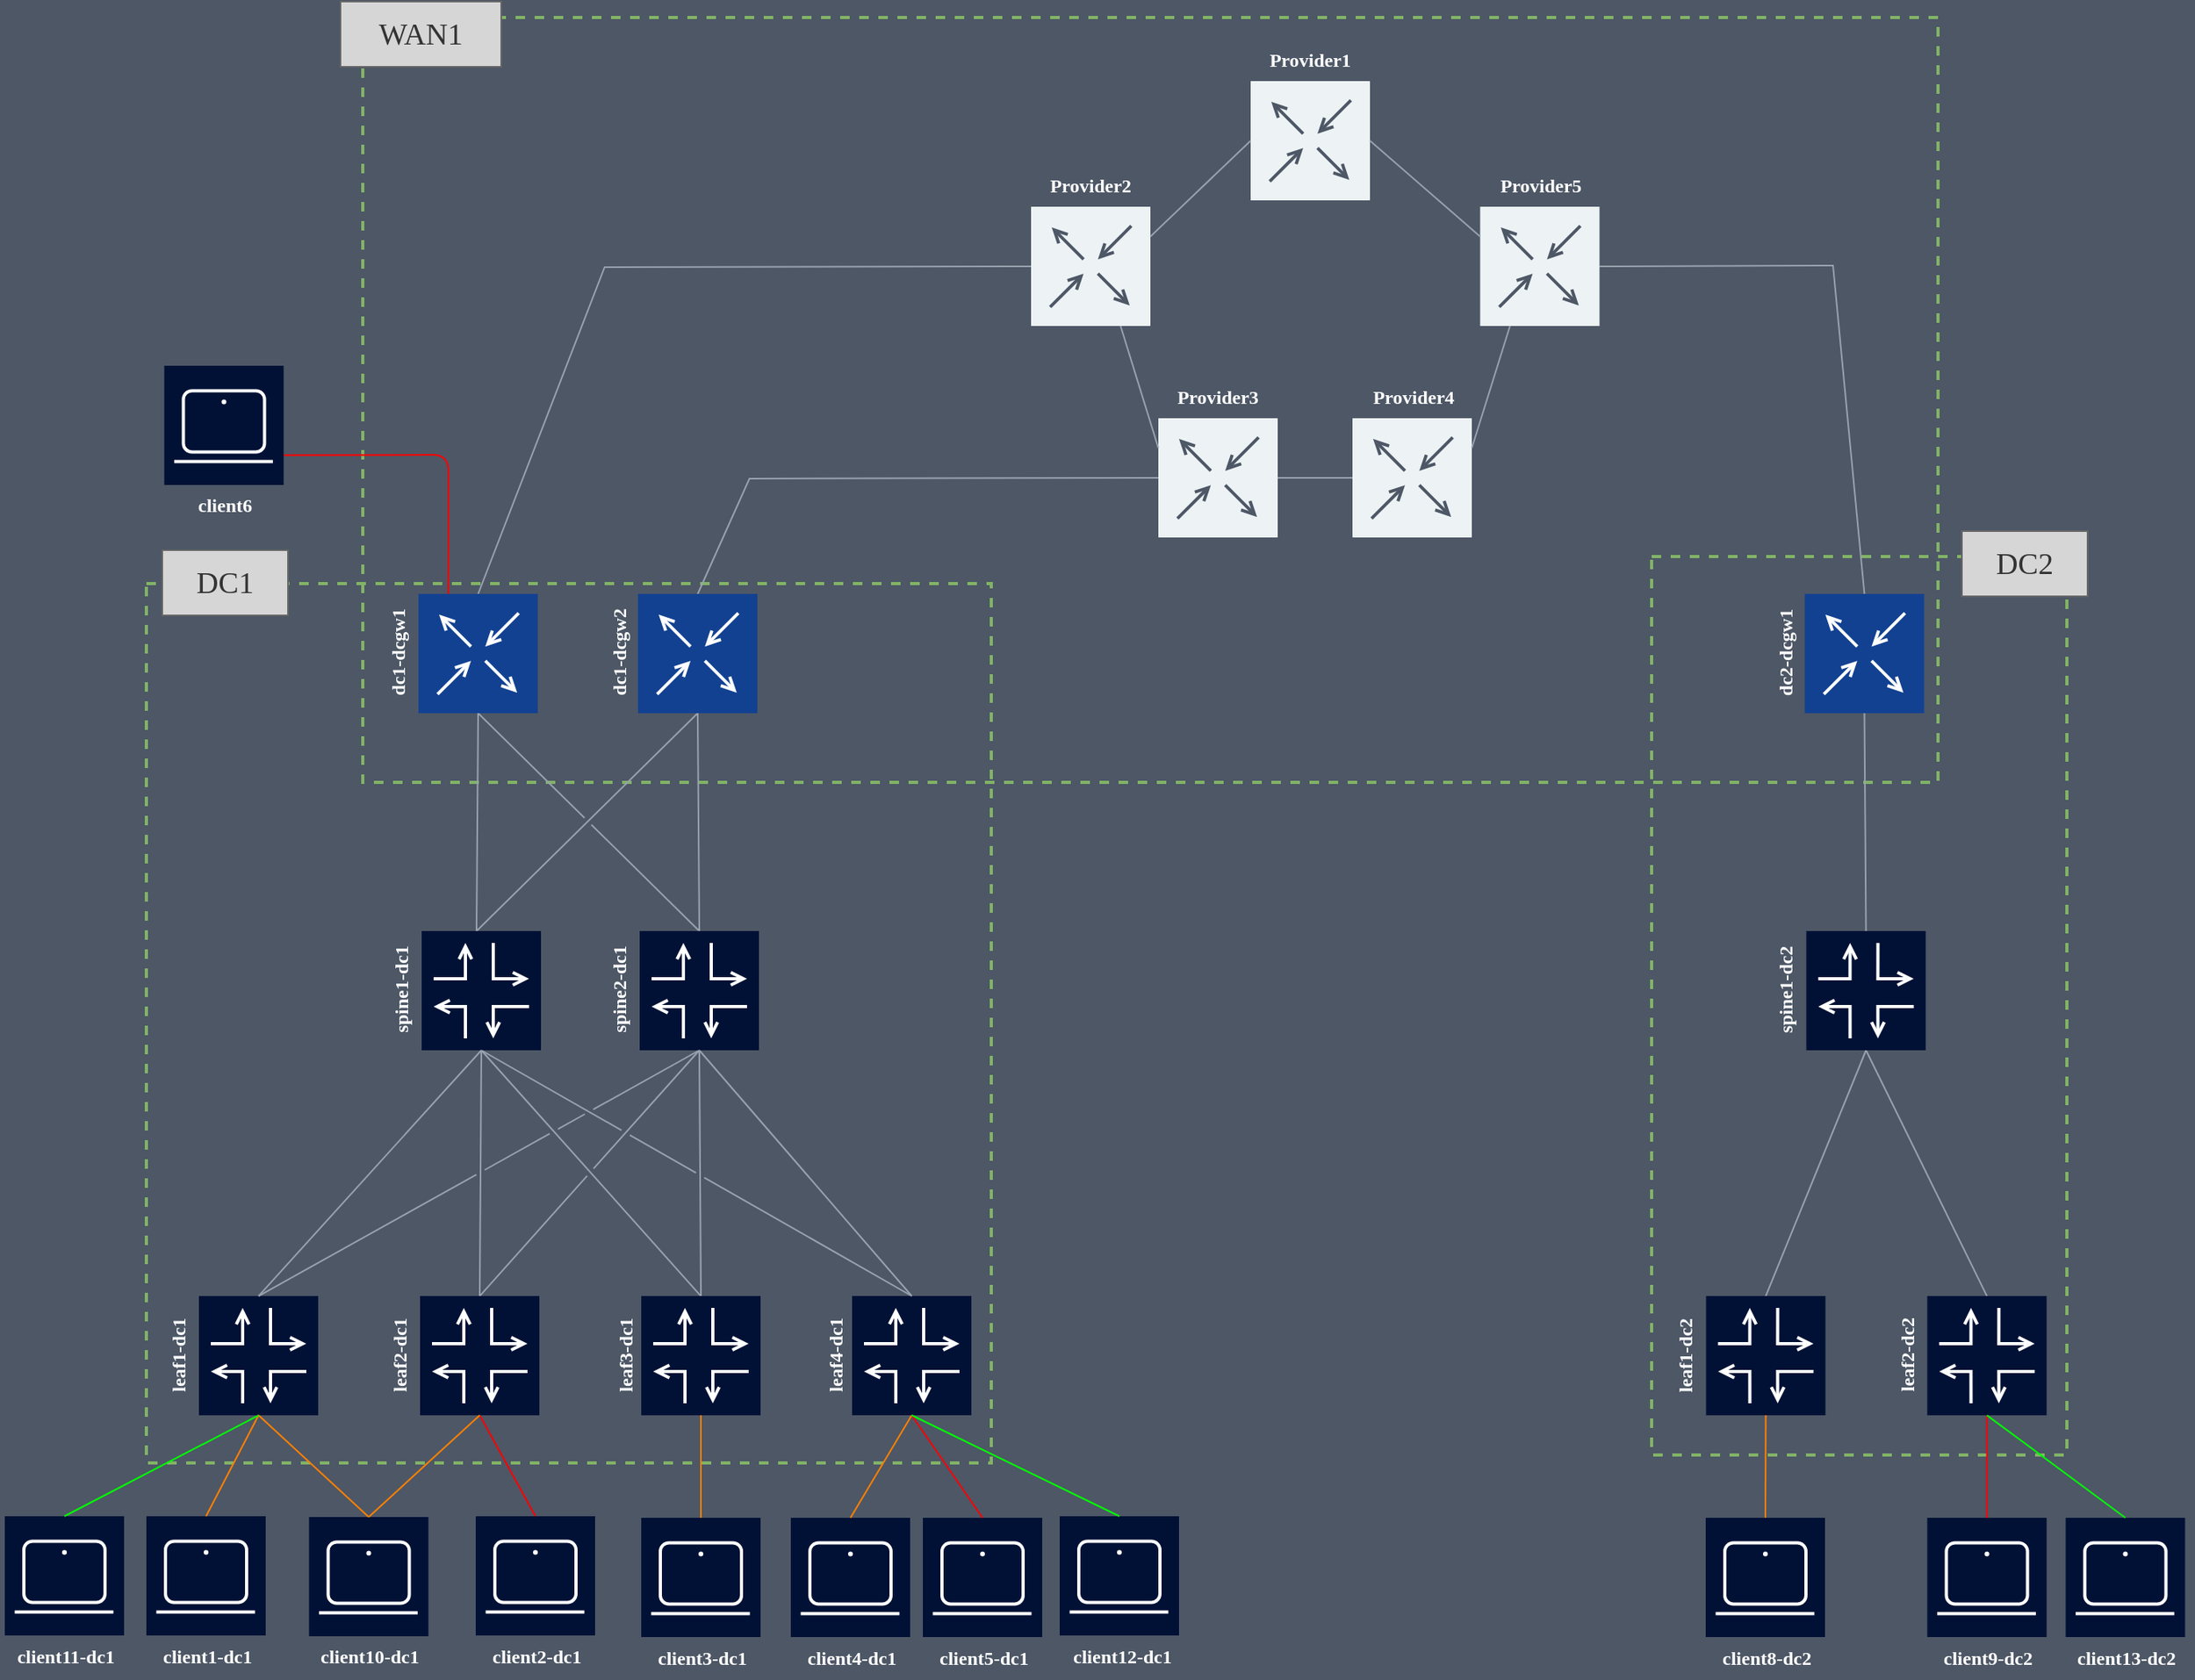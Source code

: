 <mxfile compressed="false" pages="4">
    <diagram id="Network Topology" name="Physical topology">
        <mxGraphModel dx="847" dy="591" grid="0" gridSize="2" guides="1" tooltips="1" connect="1" arrows="1" fold="1" page="1" pageScale="1" pageWidth="3300" pageHeight="4681" background="#4D5766" math="0" shadow="0">
            <root>
                <mxCell id="0"/>
                <mxCell id="1" parent="0"/>
                <mxCell id="WVs_OT1eYx0916ij7yWF-5" value="" style="whiteSpace=wrap;html=1;fillColor=none;dashed=1;strokeWidth=2;strokeColor=#82b366;gradientColor=none;" parent="1" vertex="1">
                    <mxGeometry x="1179" y="527" width="531" height="553" as="geometry"/>
                </mxCell>
                <mxCell id="WVs_OT1eYx0916ij7yWF-7" value="" style="whiteSpace=wrap;html=1;fillColor=none;dashed=1;strokeWidth=2;strokeColor=#82b366;gradientColor=none;" parent="1" vertex="1">
                    <mxGeometry x="2125" y="510" width="261" height="565" as="geometry"/>
                </mxCell>
                <mxCell id="WVs_OT1eYx0916ij7yWF-4" value="" style="whiteSpace=wrap;html=1;fillColor=none;dashed=1;strokeWidth=2;strokeColor=#82b366;gradientColor=none;" parent="1" vertex="1">
                    <mxGeometry x="1315" y="171" width="990" height="481" as="geometry"/>
                </mxCell>
                <object label="" src_label="e1-6" trgt_label="e1-31" source="spine1-dc1" target="leaf4-dc1" id="11e34e62b492b558eb1147c751843e40">
                    <mxCell style="endArrow=none;jumpStyle=gap;exitY=1;exitX=0.5;fontFamily=Google Sans;fontSource=https%3A%2F%2Ffonts.googleapis.com%2Fcss%3Ffamily%3DGoogle%2BSans;entryX=0.5;entryY=0;entryDx=0;entryDy=0;strokeColor=#98A2AE;exitDx=0;exitDy=0;" parent="1" source="XFLzxQZfM_v2sXhXUsD--76" target="XFLzxQZfM_v2sXhXUsD--37" edge="1">
                        <mxGeometry relative="1" as="geometry">
                            <mxPoint x="1386.5" y="820.5" as="sourcePoint"/>
                            <mxPoint x="1639" y="973.5" as="targetPoint"/>
                        </mxGeometry>
                    </mxCell>
                </object>
                <object label="" src_label="e1-3" trgt_label="e1-32" source="spine2-dc1" target="leaf1-dc1" id="be8a9e7dc0bc1c43fab98ff7dd33c904">
                    <mxCell style="endArrow=none;jumpStyle=gap;entryY=0;exitY=1;entryX=0.5;exitX=0.5;fontFamily=Google Sans;fontSource=https%3A%2F%2Ffonts.googleapis.com%2Fcss%3Ffamily%3DGoogle%2BSans;entryDx=0;entryDy=0;strokeColor=#98A2AE;exitDx=0;exitDy=0;" parent="1" source="XFLzxQZfM_v2sXhXUsD--84" target="XFLzxQZfM_v2sXhXUsD--2" edge="1">
                        <mxGeometry relative="1" as="geometry">
                            <mxPoint x="1526.5" y="820.5" as="sourcePoint"/>
                            <mxPoint x="1226.5" y="975.04" as="targetPoint"/>
                        </mxGeometry>
                    </mxCell>
                </object>
                <object label="" src_label="eth1" trgt_label="eth5" source="dcgw1-dc1" target="p1" id="0c637271b958e190790944e216d0e1cd">
                    <mxCell style="endArrow=none;jumpStyle=gap;exitY=0;exitX=0.5;exitDx=0;exitDy=0;fontFamily=Google Sans;fontSource=https%3A%2F%2Ffonts.googleapis.com%2Fcss%3Ffamily%3DGoogle%2BSans;strokeColor=#98A2AE;rounded=0;curved=0;entryX=0;entryY=0.5;entryDx=0;entryDy=0;" parent="1" source="XFLzxQZfM_v2sXhXUsD--105" target="14" edge="1">
                        <mxGeometry relative="1" as="geometry">
                            <mxPoint x="1312.5" y="534.32" as="sourcePoint"/>
                            <mxPoint x="1545" y="438" as="targetPoint"/>
                            <Array as="points">
                                <mxPoint x="1467" y="328"/>
                            </Array>
                        </mxGeometry>
                    </mxCell>
                </object>
                <object label="" src_label="eth1" trgt_label="eth6" source="dcgw2-dc1" target="p1" id="ba817ebb1d00d02cf8c0dcaba1a7e5be">
                    <mxCell style="endArrow=none;jumpStyle=gap;exitY=0;exitX=0.5;exitDx=0;exitDy=0;fontFamily=Google Sans;fontSource=https%3A%2F%2Ffonts.googleapis.com%2Fcss%3Ffamily%3DGoogle%2BSans;strokeColor=#98A2AE;rounded=0;curved=0;entryX=0;entryY=0.5;entryDx=0;entryDy=0;" parent="1" source="XFLzxQZfM_v2sXhXUsD--118" target="22" edge="1">
                        <mxGeometry relative="1" as="geometry">
                            <mxPoint x="1452.5" y="534.32" as="sourcePoint"/>
                            <mxPoint x="1591" y="479" as="targetPoint"/>
                            <Array as="points">
                                <mxPoint x="1558" y="461"/>
                            </Array>
                        </mxGeometry>
                    </mxCell>
                </object>
                <object label="" src_label="e1-31" trgt_label="eth3" source="spine1-dc1" target="dcgw1-dc1" id="8b5859603a6925d2c849d9743de38a1e">
                    <mxCell style="endArrow=none;jumpStyle=gap;entryY=1;exitY=0;entryX=0.5;exitX=0.5;entryDx=0;entryDy=0;exitDx=0;exitDy=0;fontFamily=Google Sans;fontSource=https%3A%2F%2Ffonts.googleapis.com%2Fcss%3Ffamily%3DGoogle%2BSans;strokeColor=#98A2AE;" parent="1" target="XFLzxQZfM_v2sXhXUsD--105" edge="1">
                        <mxGeometry relative="1" as="geometry">
                            <mxPoint x="1386.5" y="745.5" as="sourcePoint"/>
                            <mxPoint x="1386.5" y="609.32" as="targetPoint"/>
                        </mxGeometry>
                    </mxCell>
                </object>
                <object label="" src_label="e1-32" trgt_label="eth3" source="spine1-dc1" target="dcgw2-dc1" id="ae8b20479fd1f1029cdc591704fd1946">
                    <mxCell style="endArrow=none;jumpStyle=gap;entryY=1;exitY=0;entryX=0.5;exitX=0.5;entryDx=0;entryDy=0;exitDx=0;exitDy=0;fontFamily=Google Sans;fontSource=https%3A%2F%2Ffonts.googleapis.com%2Fcss%3Ffamily%3DGoogle%2BSans;strokeColor=#98A2AE;" parent="1" target="XFLzxQZfM_v2sXhXUsD--118" edge="1">
                        <mxGeometry relative="1" as="geometry">
                            <mxPoint x="1386.5" y="745.5" as="sourcePoint"/>
                            <mxPoint x="1526.5" y="609.32" as="targetPoint"/>
                        </mxGeometry>
                    </mxCell>
                </object>
                <object label="" src_label="e1-31" trgt_label="eth2" source="spine2-dc1" target="dcgw1-dc1" id="463040eab10b4bd470083bbec6d00ecb">
                    <mxCell style="endArrow=none;jumpStyle=gap;entryY=1;exitY=0;entryX=0.5;exitX=0.5;entryDx=0;entryDy=0;exitDx=0;exitDy=0;fontFamily=Google Sans;fontSource=https%3A%2F%2Ffonts.googleapis.com%2Fcss%3Ffamily%3DGoogle%2BSans;strokeColor=#98A2AE;" parent="1" target="XFLzxQZfM_v2sXhXUsD--105" edge="1">
                        <mxGeometry relative="1" as="geometry">
                            <mxPoint x="1526.5" y="745.5" as="sourcePoint"/>
                            <mxPoint x="1386.5" y="609.32" as="targetPoint"/>
                        </mxGeometry>
                    </mxCell>
                </object>
                <object label="" src_label="e1-32" trgt_label="eth2" source="spine2-dc1" target="dcgw2-dc1" id="3e7dd368fed04e2676a872ebfd4182c9">
                    <mxCell style="endArrow=none;jumpStyle=gap;entryY=1;exitY=0;entryX=0.5;exitX=0.5;entryDx=0;entryDy=0;exitDx=0;exitDy=0;fontFamily=Google Sans;fontSource=https%3A%2F%2Ffonts.googleapis.com%2Fcss%3Ffamily%3DGoogle%2BSans;strokeColor=#98A2AE;" parent="1" target="XFLzxQZfM_v2sXhXUsD--118" edge="1">
                        <mxGeometry relative="1" as="geometry">
                            <mxPoint x="1526.5" y="745.5" as="sourcePoint"/>
                            <mxPoint x="1526.5" y="609.32" as="targetPoint"/>
                        </mxGeometry>
                    </mxCell>
                </object>
                <object label="" src_label="e1-3" trgt_label="e1-31" source="spine1-dc1" target="leaf1-dc1" id="c7b0d9f3b5555ca65e23e2e205f105c9">
                    <mxCell style="endArrow=none;jumpStyle=gap;entryY=0;exitY=1;entryX=0.5;exitX=0.5;fontFamily=Google Sans;fontSource=https%3A%2F%2Ffonts.googleapis.com%2Fcss%3Ffamily%3DGoogle%2BSans;entryDx=0;entryDy=0;strokeColor=#98A2AE;exitDx=0;exitDy=0;" parent="1" source="XFLzxQZfM_v2sXhXUsD--76" target="XFLzxQZfM_v2sXhXUsD--2" edge="1">
                        <mxGeometry relative="1" as="geometry">
                            <mxPoint x="1388.5" y="852.5" as="sourcePoint"/>
                            <mxPoint x="1226.5" y="975.04" as="targetPoint"/>
                        </mxGeometry>
                    </mxCell>
                </object>
                <object label="" src_label="e1-6" trgt_label="e1-32" source="spine2-dc1" target="leaf4-dc1" id="620fc4d52e0297e8f771b124b08fa147">
                    <mxCell style="endArrow=none;jumpStyle=gap;entryY=0;exitY=1;entryX=0.5;exitX=0.5;fontFamily=Google Sans;fontSource=https%3A%2F%2Ffonts.googleapis.com%2Fcss%3Ffamily%3DGoogle%2BSans;entryDx=0;entryDy=0;strokeColor=#98A2AE;exitDx=0;exitDy=0;" parent="1" source="XFLzxQZfM_v2sXhXUsD--84" target="XFLzxQZfM_v2sXhXUsD--37" edge="1">
                        <mxGeometry relative="1" as="geometry">
                            <mxPoint x="1526.5" y="820.5" as="sourcePoint"/>
                            <mxPoint x="1656.5" y="975.04" as="targetPoint"/>
                        </mxGeometry>
                    </mxCell>
                </object>
                <object label="" src_label="eth1" trgt_label="e1-1" source="client1-dc1" target="leaf1-dc1" id="b430e8e39376845e516a7affae09f064">
                    <mxCell style="endArrow=none;jumpStyle=gap;entryY=1;exitY=0;entryX=0.5;exitX=0.5;exitDx=0;exitDy=0;entryDx=0;entryDy=0;fontFamily=Google Sans;fontSource=https%3A%2F%2Ffonts.googleapis.com%2Fcss%3Ffamily%3DGoogle%2BSans;strokeColor=#FF0000;" parent="1" source="XFLzxQZfM_v2sXhXUsD--10" target="XFLzxQZfM_v2sXhXUsD--2" edge="1">
                        <mxGeometry relative="1" as="geometry">
                            <mxPoint x="1388.5" y="1057.5" as="sourcePoint"/>
                            <mxPoint x="1388.5" y="1050.04" as="targetPoint"/>
                        </mxGeometry>
                    </mxCell>
                </object>
                <object label="" src_label="eth1" trgt_label="e1-1" source="client1-dc1" target="leaf1-dc1" id="XFLzxQZfM_v2sXhXUsD--47">
                    <mxCell style="endArrow=none;jumpStyle=gap;entryY=1;exitY=0;entryX=0.5;exitX=0.5;exitDx=0;exitDy=0;entryDx=0;entryDy=0;fontFamily=Google Sans;fontSource=https%3A%2F%2Ffonts.googleapis.com%2Fcss%3Ffamily%3DGoogle%2BSans;strokeColor=#FF8000;" parent="1" source="XFLzxQZfM_v2sXhXUsD--43" target="XFLzxQZfM_v2sXhXUsD--37" edge="1">
                        <mxGeometry relative="1" as="geometry">
                            <mxPoint x="1527.5" y="1057.5" as="sourcePoint"/>
                            <mxPoint x="1528" y="1050.5" as="targetPoint"/>
                        </mxGeometry>
                    </mxCell>
                </object>
                <mxCell id="XFLzxQZfM_v2sXhXUsD--55" value="" style="group;fontStyle=1" parent="1" vertex="1" connectable="0">
                    <mxGeometry x="1325" y="975.04" width="101" height="75" as="geometry"/>
                </mxCell>
                <mxCell id="XFLzxQZfM_v2sXhXUsD--8" value="" style="group;aspect=fixed;fontStyle=1" parent="XFLzxQZfM_v2sXhXUsD--55" vertex="1" connectable="0">
                    <mxGeometry x="26" width="75" height="75" as="geometry"/>
                </mxCell>
                <mxCell id="XFLzxQZfM_v2sXhXUsD--2" value="" style="whiteSpace=wrap;html=1;aspect=fixed;fillColor=#001135;strokeColor=none;connectable=1;allowArrows=1;fontStyle=1" parent="XFLzxQZfM_v2sXhXUsD--8" vertex="1">
                    <mxGeometry width="75" height="75" as="geometry"/>
                </mxCell>
                <mxCell id="XFLzxQZfM_v2sXhXUsD--3" value="" style="endArrow=open;html=1;edgeStyle=orthogonalEdgeStyle;rounded=0;endFill=0;startSize=6;endSize=6;strokeColor=#FFFFFF;strokeWidth=2;fontStyle=1" parent="XFLzxQZfM_v2sXhXUsD--8" edge="1">
                    <mxGeometry width="50" height="50" relative="1" as="geometry">
                        <mxPoint x="7.5" y="30" as="sourcePoint"/>
                        <mxPoint x="27.5" y="7.5" as="targetPoint"/>
                        <Array as="points">
                            <mxPoint x="27.5" y="30"/>
                        </Array>
                    </mxGeometry>
                </mxCell>
                <mxCell id="XFLzxQZfM_v2sXhXUsD--4" value="" style="endArrow=open;html=1;edgeStyle=orthogonalEdgeStyle;rounded=0;endFill=0;startSize=6;endSize=6;strokeColor=#FFFFFF;strokeWidth=2;fontStyle=1" parent="XFLzxQZfM_v2sXhXUsD--8" edge="1">
                    <mxGeometry width="50" height="50" relative="1" as="geometry">
                        <mxPoint x="27.5" y="67.5" as="sourcePoint"/>
                        <mxPoint x="7.5" y="47.5" as="targetPoint"/>
                        <Array as="points">
                            <mxPoint x="27.5" y="47.5"/>
                        </Array>
                    </mxGeometry>
                </mxCell>
                <mxCell id="XFLzxQZfM_v2sXhXUsD--5" value="" style="endArrow=open;html=1;edgeStyle=orthogonalEdgeStyle;rounded=0;endFill=0;startSize=6;endSize=6;strokeColor=#FFFFFF;strokeWidth=2;fontStyle=1" parent="XFLzxQZfM_v2sXhXUsD--8" edge="1">
                    <mxGeometry width="50" height="50" relative="1" as="geometry">
                        <mxPoint x="45.0" y="7.5" as="sourcePoint"/>
                        <mxPoint x="67.5" y="30" as="targetPoint"/>
                        <Array as="points">
                            <mxPoint x="45.0" y="30"/>
                        </Array>
                    </mxGeometry>
                </mxCell>
                <mxCell id="XFLzxQZfM_v2sXhXUsD--6" value="" style="endArrow=open;html=1;edgeStyle=orthogonalEdgeStyle;rounded=0;endFill=0;startSize=6;endSize=6;strokeColor=#FFFFFF;strokeWidth=2;fontStyle=1" parent="XFLzxQZfM_v2sXhXUsD--8" edge="1">
                    <mxGeometry width="50" height="50" relative="1" as="geometry">
                        <mxPoint x="67.5" y="47.5" as="sourcePoint"/>
                        <mxPoint x="45.0" y="67.5" as="targetPoint"/>
                        <Array as="points">
                            <mxPoint x="45.0" y="47.5"/>
                        </Array>
                    </mxGeometry>
                </mxCell>
                <mxCell id="XFLzxQZfM_v2sXhXUsD--54" value="leaf2-dc1" style="text;html=1;align=center;verticalAlign=middle;resizable=0;points=[];autosize=1;strokeColor=none;fillColor=none;fontFamily=Google Sans;fontSource=https%3A%2F%2Ffonts.googleapis.com%2Fcss%3Ffamily%3DGoogle%2BSans;fontColor=#FFFFFF;rotation=-90;fontStyle=1" parent="XFLzxQZfM_v2sXhXUsD--55" vertex="1">
                    <mxGeometry x="-21" y="24.5" width="68" height="26" as="geometry"/>
                </mxCell>
                <mxCell id="XFLzxQZfM_v2sXhXUsD--61" value="" style="group;fontStyle=1" parent="1" vertex="1" connectable="0">
                    <mxGeometry x="1466.5" y="975.04" width="100.5" height="75" as="geometry"/>
                </mxCell>
                <mxCell id="XFLzxQZfM_v2sXhXUsD--36" value="" style="group;aspect=fixed;fontStyle=1" parent="XFLzxQZfM_v2sXhXUsD--61" vertex="1" connectable="0">
                    <mxGeometry x="23.5" width="75" height="75" as="geometry"/>
                </mxCell>
                <mxCell id="XFLzxQZfM_v2sXhXUsD--37" value="" style="whiteSpace=wrap;html=1;aspect=fixed;fillColor=#001135;strokeColor=none;connectable=1;allowArrows=1;fontStyle=1" parent="XFLzxQZfM_v2sXhXUsD--36" vertex="1">
                    <mxGeometry width="75" height="75" as="geometry"/>
                </mxCell>
                <mxCell id="XFLzxQZfM_v2sXhXUsD--38" value="" style="endArrow=open;html=1;edgeStyle=orthogonalEdgeStyle;rounded=0;endFill=0;startSize=6;endSize=6;strokeColor=#FFFFFF;strokeWidth=2;fontStyle=1" parent="XFLzxQZfM_v2sXhXUsD--36" edge="1">
                    <mxGeometry width="50" height="50" relative="1" as="geometry">
                        <mxPoint x="7.5" y="30" as="sourcePoint"/>
                        <mxPoint x="27.5" y="7.5" as="targetPoint"/>
                        <Array as="points">
                            <mxPoint x="27.5" y="30"/>
                        </Array>
                    </mxGeometry>
                </mxCell>
                <mxCell id="XFLzxQZfM_v2sXhXUsD--39" value="" style="endArrow=open;html=1;edgeStyle=orthogonalEdgeStyle;rounded=0;endFill=0;startSize=6;endSize=6;strokeColor=#FFFFFF;strokeWidth=2;fontStyle=1" parent="XFLzxQZfM_v2sXhXUsD--36" edge="1">
                    <mxGeometry width="50" height="50" relative="1" as="geometry">
                        <mxPoint x="27.5" y="67.5" as="sourcePoint"/>
                        <mxPoint x="7.5" y="47.5" as="targetPoint"/>
                        <Array as="points">
                            <mxPoint x="27.5" y="47.5"/>
                        </Array>
                    </mxGeometry>
                </mxCell>
                <mxCell id="XFLzxQZfM_v2sXhXUsD--40" value="" style="endArrow=open;html=1;edgeStyle=orthogonalEdgeStyle;rounded=0;endFill=0;startSize=6;endSize=6;strokeColor=#FFFFFF;strokeWidth=2;fontStyle=1" parent="XFLzxQZfM_v2sXhXUsD--36" edge="1">
                    <mxGeometry width="50" height="50" relative="1" as="geometry">
                        <mxPoint x="45.0" y="7.5" as="sourcePoint"/>
                        <mxPoint x="67.5" y="30" as="targetPoint"/>
                        <Array as="points">
                            <mxPoint x="45.0" y="30"/>
                        </Array>
                    </mxGeometry>
                </mxCell>
                <mxCell id="XFLzxQZfM_v2sXhXUsD--41" value="" style="endArrow=open;html=1;edgeStyle=orthogonalEdgeStyle;rounded=0;endFill=0;startSize=6;endSize=6;strokeColor=#FFFFFF;strokeWidth=2;fontStyle=1" parent="XFLzxQZfM_v2sXhXUsD--36" edge="1">
                    <mxGeometry width="50" height="50" relative="1" as="geometry">
                        <mxPoint x="67.5" y="47.5" as="sourcePoint"/>
                        <mxPoint x="45.0" y="67.5" as="targetPoint"/>
                        <Array as="points">
                            <mxPoint x="45.0" y="47.5"/>
                        </Array>
                    </mxGeometry>
                </mxCell>
                <mxCell id="XFLzxQZfM_v2sXhXUsD--60" value="leaf3-dc1" style="text;html=1;align=center;verticalAlign=middle;resizable=0;points=[];autosize=1;strokeColor=none;fillColor=none;fontFamily=Google Sans;fontSource=https%3A%2F%2Ffonts.googleapis.com%2Fcss%3Ffamily%3DGoogle%2BSans;fontColor=#FFFFFF;rotation=-90;fontStyle=1" parent="XFLzxQZfM_v2sXhXUsD--61" vertex="1">
                    <mxGeometry x="-20.5" y="24.5" width="68" height="26" as="geometry"/>
                </mxCell>
                <mxCell id="XFLzxQZfM_v2sXhXUsD--62" value="" style="group" parent="1" vertex="1" connectable="0">
                    <mxGeometry x="1385.755" y="1113.5" width="76.245" height="101" as="geometry"/>
                </mxCell>
                <mxCell id="XFLzxQZfM_v2sXhXUsD--9" value="" style="group;aspect=fixed;" parent="XFLzxQZfM_v2sXhXUsD--62" vertex="1" connectable="0">
                    <mxGeometry width="75.49" height="75" as="geometry"/>
                </mxCell>
                <mxCell id="XFLzxQZfM_v2sXhXUsD--10" value="" style="whiteSpace=wrap;html=1;aspect=fixed;fillColor=#001135;strokeColor=none;connectable=1;allowArrows=1;" parent="XFLzxQZfM_v2sXhXUsD--9" vertex="1">
                    <mxGeometry x="0.245" width="75" height="75" as="geometry"/>
                </mxCell>
                <mxCell id="XFLzxQZfM_v2sXhXUsD--17" value="" style="endArrow=none;html=1;rounded=0;entryX=0.907;entryY=0.793;entryDx=0;entryDy=0;entryPerimeter=0;exitX=0.08;exitY=0.793;exitDx=0;exitDy=0;exitPerimeter=0;strokeColor=#FFFFFF;strokeWidth=2;" parent="XFLzxQZfM_v2sXhXUsD--9" edge="1">
                    <mxGeometry width="50" height="50" relative="1" as="geometry">
                        <mxPoint x="6.49" y="60.235" as="sourcePoint"/>
                        <mxPoint x="68.515" y="60.235" as="targetPoint"/>
                    </mxGeometry>
                </mxCell>
                <mxCell id="XFLzxQZfM_v2sXhXUsD--15" value="" style="rounded=1;whiteSpace=wrap;html=1;arcSize=14;fillColor=none;strokeColor=#FFFFFF;strokeWidth=2;" parent="XFLzxQZfM_v2sXhXUsD--9" vertex="1">
                    <mxGeometry x="12.245" y="15.76" width="51" height="38.46" as="geometry"/>
                </mxCell>
                <mxCell id="XFLzxQZfM_v2sXhXUsD--16" value="" style="ellipse;whiteSpace=wrap;html=1;aspect=fixed;strokeColor=none;" parent="XFLzxQZfM_v2sXhXUsD--9" vertex="1">
                    <mxGeometry x="36.245" y="21.22" width="3" height="3" as="geometry"/>
                </mxCell>
                <mxCell id="XFLzxQZfM_v2sXhXUsD--52" value="client2-dc1" style="text;html=1;align=center;verticalAlign=middle;resizable=0;points=[];autosize=1;strokeColor=none;fillColor=none;fontFamily=Google Sans;fontSource=https%3A%2F%2Ffonts.googleapis.com%2Fcss%3Ffamily%3DGoogle%2BSans;fontColor=#FFFFFF;fontStyle=1" parent="XFLzxQZfM_v2sXhXUsD--62" vertex="1">
                    <mxGeometry x="-0.755" y="75" width="77" height="26" as="geometry"/>
                </mxCell>
                <mxCell id="XFLzxQZfM_v2sXhXUsD--63" value="" style="group" parent="1" vertex="1" connectable="0">
                    <mxGeometry x="1489" y="1114.5" width="78" height="101" as="geometry"/>
                </mxCell>
                <mxCell id="XFLzxQZfM_v2sXhXUsD--42" value="" style="group;aspect=fixed;" parent="XFLzxQZfM_v2sXhXUsD--63" vertex="1" connectable="0">
                    <mxGeometry x="0.755" width="75.49" height="75" as="geometry"/>
                </mxCell>
                <mxCell id="XFLzxQZfM_v2sXhXUsD--43" value="" style="whiteSpace=wrap;html=1;aspect=fixed;fillColor=#001135;strokeColor=none;connectable=1;allowArrows=1;" parent="XFLzxQZfM_v2sXhXUsD--42" vertex="1">
                    <mxGeometry x="0.245" width="75" height="75" as="geometry"/>
                </mxCell>
                <mxCell id="XFLzxQZfM_v2sXhXUsD--44" value="" style="endArrow=none;html=1;rounded=0;entryX=0.907;entryY=0.793;entryDx=0;entryDy=0;entryPerimeter=0;exitX=0.08;exitY=0.793;exitDx=0;exitDy=0;exitPerimeter=0;strokeColor=#FFFFFF;strokeWidth=2;" parent="XFLzxQZfM_v2sXhXUsD--42" edge="1">
                    <mxGeometry width="50" height="50" relative="1" as="geometry">
                        <mxPoint x="6.49" y="60.235" as="sourcePoint"/>
                        <mxPoint x="68.515" y="60.235" as="targetPoint"/>
                    </mxGeometry>
                </mxCell>
                <mxCell id="XFLzxQZfM_v2sXhXUsD--45" value="" style="rounded=1;whiteSpace=wrap;html=1;arcSize=14;fillColor=none;strokeColor=#FFFFFF;strokeWidth=2;" parent="XFLzxQZfM_v2sXhXUsD--42" vertex="1">
                    <mxGeometry x="12.245" y="15.76" width="51" height="38.46" as="geometry"/>
                </mxCell>
                <mxCell id="XFLzxQZfM_v2sXhXUsD--46" value="" style="ellipse;whiteSpace=wrap;html=1;aspect=fixed;strokeColor=none;" parent="XFLzxQZfM_v2sXhXUsD--42" vertex="1">
                    <mxGeometry x="36.245" y="21.22" width="3" height="3" as="geometry"/>
                </mxCell>
                <mxCell id="XFLzxQZfM_v2sXhXUsD--53" value="client3-dc1" style="text;html=1;align=center;verticalAlign=middle;resizable=0;points=[];autosize=1;strokeColor=none;fillColor=none;fontFamily=Google Sans;fontSource=https%3A%2F%2Ffonts.googleapis.com%2Fcss%3Ffamily%3DGoogle%2BSans;fontColor=#FFFFFF;fontStyle=1" parent="XFLzxQZfM_v2sXhXUsD--63" vertex="1">
                    <mxGeometry y="75" width="78" height="26" as="geometry"/>
                </mxCell>
                <mxCell id="XFLzxQZfM_v2sXhXUsD--74" value="" style="group;fontStyle=1" parent="1" vertex="1" connectable="0">
                    <mxGeometry x="1326" y="745.5" width="101" height="75" as="geometry"/>
                </mxCell>
                <mxCell id="XFLzxQZfM_v2sXhXUsD--75" value="" style="group;aspect=fixed;fontStyle=1" parent="XFLzxQZfM_v2sXhXUsD--74" vertex="1" connectable="0">
                    <mxGeometry x="26" width="75" height="75" as="geometry"/>
                </mxCell>
                <mxCell id="XFLzxQZfM_v2sXhXUsD--76" value="" style="whiteSpace=wrap;html=1;aspect=fixed;fillColor=#001135;strokeColor=none;connectable=1;allowArrows=1;fontStyle=1" parent="XFLzxQZfM_v2sXhXUsD--75" vertex="1">
                    <mxGeometry width="75" height="75" as="geometry"/>
                </mxCell>
                <mxCell id="XFLzxQZfM_v2sXhXUsD--77" value="" style="endArrow=open;html=1;edgeStyle=orthogonalEdgeStyle;rounded=0;endFill=0;startSize=6;endSize=6;strokeColor=#FFFFFF;strokeWidth=2;fontStyle=1" parent="XFLzxQZfM_v2sXhXUsD--75" edge="1">
                    <mxGeometry width="50" height="50" relative="1" as="geometry">
                        <mxPoint x="7.5" y="30" as="sourcePoint"/>
                        <mxPoint x="27.5" y="7.5" as="targetPoint"/>
                        <Array as="points">
                            <mxPoint x="27.5" y="30"/>
                        </Array>
                    </mxGeometry>
                </mxCell>
                <mxCell id="XFLzxQZfM_v2sXhXUsD--78" value="" style="endArrow=open;html=1;edgeStyle=orthogonalEdgeStyle;rounded=0;endFill=0;startSize=6;endSize=6;strokeColor=#FFFFFF;strokeWidth=2;fontStyle=1" parent="XFLzxQZfM_v2sXhXUsD--75" edge="1">
                    <mxGeometry width="50" height="50" relative="1" as="geometry">
                        <mxPoint x="27.5" y="67.5" as="sourcePoint"/>
                        <mxPoint x="7.5" y="47.5" as="targetPoint"/>
                        <Array as="points">
                            <mxPoint x="27.5" y="47.5"/>
                        </Array>
                    </mxGeometry>
                </mxCell>
                <mxCell id="XFLzxQZfM_v2sXhXUsD--79" value="" style="endArrow=open;html=1;edgeStyle=orthogonalEdgeStyle;rounded=0;endFill=0;startSize=6;endSize=6;strokeColor=#FFFFFF;strokeWidth=2;fontStyle=1" parent="XFLzxQZfM_v2sXhXUsD--75" edge="1">
                    <mxGeometry width="50" height="50" relative="1" as="geometry">
                        <mxPoint x="45.0" y="7.5" as="sourcePoint"/>
                        <mxPoint x="67.5" y="30" as="targetPoint"/>
                        <Array as="points">
                            <mxPoint x="45.0" y="30"/>
                        </Array>
                    </mxGeometry>
                </mxCell>
                <mxCell id="XFLzxQZfM_v2sXhXUsD--80" value="" style="endArrow=open;html=1;edgeStyle=orthogonalEdgeStyle;rounded=0;endFill=0;startSize=6;endSize=6;strokeColor=#FFFFFF;strokeWidth=2;fontStyle=1" parent="XFLzxQZfM_v2sXhXUsD--75" edge="1">
                    <mxGeometry width="50" height="50" relative="1" as="geometry">
                        <mxPoint x="67.5" y="47.5" as="sourcePoint"/>
                        <mxPoint x="45.0" y="67.5" as="targetPoint"/>
                        <Array as="points">
                            <mxPoint x="45.0" y="47.5"/>
                        </Array>
                    </mxGeometry>
                </mxCell>
                <mxCell id="XFLzxQZfM_v2sXhXUsD--81" value="spine1-dc1" style="text;html=1;align=center;verticalAlign=middle;resizable=0;points=[];autosize=1;strokeColor=none;fillColor=none;fontFamily=Google Sans;fontSource=https%3A%2F%2Ffonts.googleapis.com%2Fcss%3Ffamily%3DGoogle%2BSans;fontColor=#FFFFFF;rotation=-90;fontStyle=1" parent="XFLzxQZfM_v2sXhXUsD--74" vertex="1">
                    <mxGeometry x="-24" y="24.5" width="75" height="26" as="geometry"/>
                </mxCell>
                <mxCell id="XFLzxQZfM_v2sXhXUsD--82" value="" style="group;fontStyle=1" parent="1" vertex="1" connectable="0">
                    <mxGeometry x="1463" y="745.5" width="101" height="75" as="geometry"/>
                </mxCell>
                <mxCell id="XFLzxQZfM_v2sXhXUsD--83" value="" style="group;aspect=fixed;fontStyle=1" parent="XFLzxQZfM_v2sXhXUsD--82" vertex="1" connectable="0">
                    <mxGeometry x="26" width="75" height="75" as="geometry"/>
                </mxCell>
                <mxCell id="XFLzxQZfM_v2sXhXUsD--84" value="" style="whiteSpace=wrap;html=1;aspect=fixed;fillColor=#001135;strokeColor=none;connectable=1;allowArrows=1;fontStyle=1" parent="XFLzxQZfM_v2sXhXUsD--83" vertex="1">
                    <mxGeometry width="75" height="75" as="geometry"/>
                </mxCell>
                <mxCell id="XFLzxQZfM_v2sXhXUsD--85" value="" style="endArrow=open;html=1;edgeStyle=orthogonalEdgeStyle;rounded=0;endFill=0;startSize=6;endSize=6;strokeColor=#FFFFFF;strokeWidth=2;fontStyle=1" parent="XFLzxQZfM_v2sXhXUsD--83" edge="1">
                    <mxGeometry width="50" height="50" relative="1" as="geometry">
                        <mxPoint x="7.5" y="30" as="sourcePoint"/>
                        <mxPoint x="27.5" y="7.5" as="targetPoint"/>
                        <Array as="points">
                            <mxPoint x="27.5" y="30"/>
                        </Array>
                    </mxGeometry>
                </mxCell>
                <mxCell id="XFLzxQZfM_v2sXhXUsD--86" value="" style="endArrow=open;html=1;edgeStyle=orthogonalEdgeStyle;rounded=0;endFill=0;startSize=6;endSize=6;strokeColor=#FFFFFF;strokeWidth=2;fontStyle=1" parent="XFLzxQZfM_v2sXhXUsD--83" edge="1">
                    <mxGeometry width="50" height="50" relative="1" as="geometry">
                        <mxPoint x="27.5" y="67.5" as="sourcePoint"/>
                        <mxPoint x="7.5" y="47.5" as="targetPoint"/>
                        <Array as="points">
                            <mxPoint x="27.5" y="47.5"/>
                        </Array>
                    </mxGeometry>
                </mxCell>
                <mxCell id="XFLzxQZfM_v2sXhXUsD--87" value="" style="endArrow=open;html=1;edgeStyle=orthogonalEdgeStyle;rounded=0;endFill=0;startSize=6;endSize=6;strokeColor=#FFFFFF;strokeWidth=2;fontStyle=1" parent="XFLzxQZfM_v2sXhXUsD--83" edge="1">
                    <mxGeometry width="50" height="50" relative="1" as="geometry">
                        <mxPoint x="45.0" y="7.5" as="sourcePoint"/>
                        <mxPoint x="67.5" y="30" as="targetPoint"/>
                        <Array as="points">
                            <mxPoint x="45.0" y="30"/>
                        </Array>
                    </mxGeometry>
                </mxCell>
                <mxCell id="XFLzxQZfM_v2sXhXUsD--88" value="" style="endArrow=open;html=1;edgeStyle=orthogonalEdgeStyle;rounded=0;endFill=0;startSize=6;endSize=6;strokeColor=#FFFFFF;strokeWidth=2;fontStyle=1" parent="XFLzxQZfM_v2sXhXUsD--83" edge="1">
                    <mxGeometry width="50" height="50" relative="1" as="geometry">
                        <mxPoint x="67.5" y="47.5" as="sourcePoint"/>
                        <mxPoint x="45.0" y="67.5" as="targetPoint"/>
                        <Array as="points">
                            <mxPoint x="45.0" y="47.5"/>
                        </Array>
                    </mxGeometry>
                </mxCell>
                <mxCell id="XFLzxQZfM_v2sXhXUsD--89" value="spine2-dc1" style="text;html=1;align=center;verticalAlign=middle;resizable=0;points=[];autosize=1;strokeColor=none;fillColor=none;fontFamily=Google Sans;fontSource=https%3A%2F%2Ffonts.googleapis.com%2Fcss%3Ffamily%3DGoogle%2BSans;fontColor=#FFFFFF;rotation=-90;fontStyle=1" parent="XFLzxQZfM_v2sXhXUsD--82" vertex="1">
                    <mxGeometry x="-25" y="24.5" width="77" height="26" as="geometry"/>
                </mxCell>
                <mxCell id="XFLzxQZfM_v2sXhXUsD--126" value="" style="group;fontStyle=1" parent="1" vertex="1" connectable="0">
                    <mxGeometry x="1462" y="532" width="101" height="78" as="geometry"/>
                </mxCell>
                <mxCell id="XFLzxQZfM_v2sXhXUsD--117" value="" style="group;fontStyle=1" parent="XFLzxQZfM_v2sXhXUsD--126" vertex="1" connectable="0">
                    <mxGeometry x="26" y="1.5" width="75" height="75.0" as="geometry"/>
                </mxCell>
                <mxCell id="XFLzxQZfM_v2sXhXUsD--118" value="" style="whiteSpace=wrap;html=1;aspect=fixed;fillColor=#124191;strokeColor=none;connectable=1;allowArrows=1;fontStyle=1" parent="XFLzxQZfM_v2sXhXUsD--117" vertex="1">
                    <mxGeometry width="75" height="75" as="geometry"/>
                </mxCell>
                <mxCell id="XFLzxQZfM_v2sXhXUsD--119" value="" style="endArrow=open;html=1;rounded=0;endFill=0;startSize=6;endSize=6;strokeColor=#FFFFFF;strokeWidth=2;entryX=0.56;entryY=0.441;entryDx=0;entryDy=0;entryPerimeter=0;exitX=0.84;exitY=0.161;exitDx=0;exitDy=0;exitPerimeter=0;fontStyle=1" parent="XFLzxQZfM_v2sXhXUsD--117" source="XFLzxQZfM_v2sXhXUsD--118" target="XFLzxQZfM_v2sXhXUsD--118" edge="1">
                    <mxGeometry width="50" height="50" relative="1" as="geometry">
                        <mxPoint x="63" y="12.07" as="sourcePoint"/>
                        <mxPoint x="43" y="32.07" as="targetPoint"/>
                    </mxGeometry>
                </mxCell>
                <mxCell id="XFLzxQZfM_v2sXhXUsD--120" value="" style="endArrow=open;html=1;rounded=0;endFill=0;startSize=6;endSize=6;strokeColor=#FFFFFF;strokeWidth=2;entryX=0.44;entryY=0.561;entryDx=0;entryDy=0;entryPerimeter=0;exitX=0.16;exitY=0.841;exitDx=0;exitDy=0;exitPerimeter=0;fontStyle=1" parent="XFLzxQZfM_v2sXhXUsD--117" edge="1">
                    <mxGeometry width="50" height="50" relative="1" as="geometry">
                        <mxPoint x="12.0" y="63.075" as="sourcePoint"/>
                        <mxPoint x="33" y="42.075" as="targetPoint"/>
                    </mxGeometry>
                </mxCell>
                <mxCell id="XFLzxQZfM_v2sXhXUsD--121" value="" style="endArrow=open;html=1;rounded=0;endFill=0;startSize=6;endSize=6;strokeColor=#FFFFFF;strokeWidth=2;entryX=0.173;entryY=0.174;entryDx=0;entryDy=0;entryPerimeter=0;exitX=0.44;exitY=0.441;exitDx=0;exitDy=0;exitPerimeter=0;fontStyle=1" parent="XFLzxQZfM_v2sXhXUsD--117" source="XFLzxQZfM_v2sXhXUsD--118" target="XFLzxQZfM_v2sXhXUsD--118" edge="1">
                    <mxGeometry width="50" height="50" relative="1" as="geometry">
                        <mxPoint x="65" y="14.07" as="sourcePoint"/>
                        <mxPoint x="44" y="35.07" as="targetPoint"/>
                    </mxGeometry>
                </mxCell>
                <mxCell id="XFLzxQZfM_v2sXhXUsD--122" value="" style="endArrow=open;html=1;rounded=0;endFill=0;startSize=6;endSize=6;strokeColor=#FFFFFF;strokeWidth=2;entryX=0.827;entryY=0.828;entryDx=0;entryDy=0;entryPerimeter=0;fontStyle=1" parent="XFLzxQZfM_v2sXhXUsD--117" target="XFLzxQZfM_v2sXhXUsD--118" edge="1">
                    <mxGeometry width="50" height="50" relative="1" as="geometry">
                        <mxPoint x="42" y="42.07" as="sourcePoint"/>
                        <mxPoint x="15" y="15.07" as="targetPoint"/>
                    </mxGeometry>
                </mxCell>
                <mxCell id="XFLzxQZfM_v2sXhXUsD--124" value="dc1-dcgw2" style="text;html=1;align=center;verticalAlign=middle;resizable=0;points=[];autosize=1;strokeColor=none;fillColor=none;fontFamily=Google Sans;fontSource=https%3A%2F%2Ffonts.googleapis.com%2Fcss%3Ffamily%3DGoogle%2BSans;fontColor=#FFFFFF;rotation=-90;fontStyle=1" parent="XFLzxQZfM_v2sXhXUsD--126" vertex="1">
                    <mxGeometry x="-25" y="26" width="79" height="26" as="geometry"/>
                </mxCell>
                <object label="" src_label="eth1" trgt_label="eth6" source="dcgw2-dc1" target="p1" id="XFLzxQZfM_v2sXhXUsD--150">
                    <mxCell style="endArrow=none;jumpStyle=gap;exitY=0;exitX=0.5;exitDx=0;exitDy=0;fontFamily=Google Sans;fontSource=https%3A%2F%2Ffonts.googleapis.com%2Fcss%3Ffamily%3DGoogle%2BSans;strokeColor=#98A2AE;rounded=0;curved=0;entryX=1;entryY=0.5;entryDx=0;entryDy=0;" parent="1" source="XFLzxQZfM_v2sXhXUsD--259" target="30" edge="1">
                        <mxGeometry relative="1" as="geometry">
                            <mxPoint x="2155.5" y="534.32" as="sourcePoint"/>
                            <mxPoint x="2013" y="422" as="targetPoint"/>
                            <Array as="points">
                                <mxPoint x="2239" y="327"/>
                            </Array>
                        </mxGeometry>
                    </mxCell>
                </object>
                <object label="" src_label="e1-31" trgt_label="eth3" source="spine1-dc1" target="dcgw1-dc1" id="XFLzxQZfM_v2sXhXUsD--151">
                    <mxCell style="endArrow=none;jumpStyle=gap;exitY=0.75;exitX=1;exitDx=0;exitDy=0;fontFamily=Google Sans;fontSource=https%3A%2F%2Ffonts.googleapis.com%2Fcss%3Ffamily%3DGoogle%2BSans;strokeColor=#FF0000;entryX=0.25;entryY=0;entryDx=0;entryDy=0;edgeStyle=orthogonalEdgeStyle;" parent="1" source="TSjxLKtJQKfFz80jZX6N-45" target="XFLzxQZfM_v2sXhXUsD--105" edge="1">
                        <mxGeometry relative="1" as="geometry">
                            <mxPoint x="1838.5" y="765.5" as="sourcePoint"/>
                            <mxPoint x="1838.5" y="629.32" as="targetPoint"/>
                            <Array as="points">
                                <mxPoint x="1285" y="446"/>
                                <mxPoint x="1369" y="446"/>
                            </Array>
                        </mxGeometry>
                    </mxCell>
                </object>
                <object label="" src_label="e1-32" trgt_label="eth2" source="spine2-dc1" target="dcgw2-dc1" id="XFLzxQZfM_v2sXhXUsD--154">
                    <mxCell style="endArrow=none;jumpStyle=gap;entryY=1;exitY=0;entryX=0.5;exitX=0.5;entryDx=0;entryDy=0;exitDx=0;exitDy=0;fontFamily=Google Sans;fontSource=https%3A%2F%2Ffonts.googleapis.com%2Fcss%3Ffamily%3DGoogle%2BSans;strokeColor=#98A2AE;" parent="1" target="XFLzxQZfM_v2sXhXUsD--259" edge="1">
                        <mxGeometry relative="1" as="geometry">
                            <mxPoint x="2259.74" y="745.5" as="sourcePoint"/>
                            <mxPoint x="2259.74" y="609.32" as="targetPoint"/>
                        </mxGeometry>
                    </mxCell>
                </object>
                <object label="" src_label="e1-5" trgt_label="e1-32" source="spine2-dc1" target="leaf3-dc1" id="XFLzxQZfM_v2sXhXUsD--159">
                    <mxCell style="endArrow=none;jumpStyle=gap;entryY=0;exitY=1;entryX=0.5;exitX=0.5;fontFamily=Google Sans;fontSource=https%3A%2F%2Ffonts.googleapis.com%2Fcss%3Ffamily%3DGoogle%2BSans;strokeColor=#98A2AE;entryDx=0;entryDy=0;" parent="1" target="XFLzxQZfM_v2sXhXUsD--181" edge="1">
                        <mxGeometry relative="1" as="geometry">
                            <mxPoint x="2259.74" y="820.5" as="sourcePoint"/>
                            <mxPoint x="2249.74" y="975.04" as="targetPoint"/>
                        </mxGeometry>
                    </mxCell>
                </object>
                <object label="" src_label="e1-6" trgt_label="e1-32" source="spine2-dc1" target="leaf4-dc1" id="XFLzxQZfM_v2sXhXUsD--160">
                    <mxCell style="endArrow=none;jumpStyle=gap;entryY=0;exitY=1;entryX=0.5;exitX=0.5;fontFamily=Google Sans;fontSource=https%3A%2F%2Ffonts.googleapis.com%2Fcss%3Ffamily%3DGoogle%2BSans;entryDx=0;entryDy=0;strokeColor=#98A2AE;exitDx=0;exitDy=0;" parent="1" source="XFLzxQZfM_v2sXhXUsD--235" target="XFLzxQZfM_v2sXhXUsD--197" edge="1">
                        <mxGeometry relative="1" as="geometry">
                            <mxPoint x="2259.74" y="820.5" as="sourcePoint"/>
                            <mxPoint x="2389.74" y="975.04" as="targetPoint"/>
                        </mxGeometry>
                    </mxCell>
                </object>
                <object label="" src_label="eth1" trgt_label="e1-1" source="client1-dc1" target="leaf1-dc1" id="XFLzxQZfM_v2sXhXUsD--166">
                    <mxCell style="endArrow=none;jumpStyle=gap;entryY=1;exitY=0;entryX=0.5;exitX=0.5;exitDx=0;exitDy=0;entryDx=0;entryDy=0;fontFamily=Google Sans;fontSource=https%3A%2F%2Ffonts.googleapis.com%2Fcss%3Ffamily%3DGoogle%2BSans;strokeColor=#FF0000;" parent="1" source="XFLzxQZfM_v2sXhXUsD--212" target="XFLzxQZfM_v2sXhXUsD--197" edge="1">
                        <mxGeometry relative="1" as="geometry">
                            <mxPoint x="2335.74" y="1057.5" as="sourcePoint"/>
                            <mxPoint x="2336.24" y="1050.5" as="targetPoint"/>
                        </mxGeometry>
                    </mxCell>
                </object>
                <mxCell id="XFLzxQZfM_v2sXhXUsD--179" value="" style="group;fontStyle=1" parent="1" vertex="1" connectable="0">
                    <mxGeometry x="2133.24" y="975.04" width="101" height="75" as="geometry"/>
                </mxCell>
                <mxCell id="XFLzxQZfM_v2sXhXUsD--180" value="" style="group;aspect=fixed;fontStyle=1" parent="XFLzxQZfM_v2sXhXUsD--179" vertex="1" connectable="0">
                    <mxGeometry x="26" width="75" height="75" as="geometry"/>
                </mxCell>
                <mxCell id="XFLzxQZfM_v2sXhXUsD--181" value="" style="whiteSpace=wrap;html=1;aspect=fixed;fillColor=#001135;strokeColor=none;connectable=1;allowArrows=1;fontStyle=1" parent="XFLzxQZfM_v2sXhXUsD--180" vertex="1">
                    <mxGeometry width="75" height="75" as="geometry"/>
                </mxCell>
                <mxCell id="XFLzxQZfM_v2sXhXUsD--182" value="" style="endArrow=open;html=1;edgeStyle=orthogonalEdgeStyle;rounded=0;endFill=0;startSize=6;endSize=6;strokeColor=#FFFFFF;strokeWidth=2;fontStyle=1" parent="XFLzxQZfM_v2sXhXUsD--180" edge="1">
                    <mxGeometry width="50" height="50" relative="1" as="geometry">
                        <mxPoint x="7.5" y="30" as="sourcePoint"/>
                        <mxPoint x="27.5" y="7.5" as="targetPoint"/>
                        <Array as="points">
                            <mxPoint x="27.5" y="30"/>
                        </Array>
                    </mxGeometry>
                </mxCell>
                <mxCell id="XFLzxQZfM_v2sXhXUsD--183" value="" style="endArrow=open;html=1;edgeStyle=orthogonalEdgeStyle;rounded=0;endFill=0;startSize=6;endSize=6;strokeColor=#FFFFFF;strokeWidth=2;fontStyle=1" parent="XFLzxQZfM_v2sXhXUsD--180" edge="1">
                    <mxGeometry width="50" height="50" relative="1" as="geometry">
                        <mxPoint x="27.5" y="67.5" as="sourcePoint"/>
                        <mxPoint x="7.5" y="47.5" as="targetPoint"/>
                        <Array as="points">
                            <mxPoint x="27.5" y="47.5"/>
                        </Array>
                    </mxGeometry>
                </mxCell>
                <mxCell id="XFLzxQZfM_v2sXhXUsD--184" value="" style="endArrow=open;html=1;edgeStyle=orthogonalEdgeStyle;rounded=0;endFill=0;startSize=6;endSize=6;strokeColor=#FFFFFF;strokeWidth=2;fontStyle=1" parent="XFLzxQZfM_v2sXhXUsD--180" edge="1">
                    <mxGeometry width="50" height="50" relative="1" as="geometry">
                        <mxPoint x="45.0" y="7.5" as="sourcePoint"/>
                        <mxPoint x="67.5" y="30" as="targetPoint"/>
                        <Array as="points">
                            <mxPoint x="45.0" y="30"/>
                        </Array>
                    </mxGeometry>
                </mxCell>
                <mxCell id="XFLzxQZfM_v2sXhXUsD--185" value="" style="endArrow=open;html=1;edgeStyle=orthogonalEdgeStyle;rounded=0;endFill=0;startSize=6;endSize=6;strokeColor=#FFFFFF;strokeWidth=2;fontStyle=1" parent="XFLzxQZfM_v2sXhXUsD--180" edge="1">
                    <mxGeometry width="50" height="50" relative="1" as="geometry">
                        <mxPoint x="67.5" y="47.5" as="sourcePoint"/>
                        <mxPoint x="45.0" y="67.5" as="targetPoint"/>
                        <Array as="points">
                            <mxPoint x="45.0" y="47.5"/>
                        </Array>
                    </mxGeometry>
                </mxCell>
                <mxCell id="XFLzxQZfM_v2sXhXUsD--186" value="leaf1-dc2" style="text;html=1;align=center;verticalAlign=middle;resizable=0;points=[];autosize=1;strokeColor=none;fillColor=none;fontFamily=Google Sans;fontSource=https%3A%2F%2Ffonts.googleapis.com%2Fcss%3Ffamily%3DGoogle%2BSans;fontColor=#FFFFFF;rotation=-90;fontStyle=1" parent="XFLzxQZfM_v2sXhXUsD--179" vertex="1">
                    <mxGeometry x="-21" y="24.5" width="68" height="26" as="geometry"/>
                </mxCell>
                <mxCell id="XFLzxQZfM_v2sXhXUsD--195" value="" style="group;fontStyle=1" parent="1" vertex="1" connectable="0">
                    <mxGeometry x="2272.74" y="975.04" width="100.5" height="75" as="geometry"/>
                </mxCell>
                <mxCell id="XFLzxQZfM_v2sXhXUsD--196" value="" style="group;aspect=fixed;fontStyle=1" parent="XFLzxQZfM_v2sXhXUsD--195" vertex="1" connectable="0">
                    <mxGeometry x="25.5" width="75" height="75" as="geometry"/>
                </mxCell>
                <mxCell id="XFLzxQZfM_v2sXhXUsD--197" value="" style="whiteSpace=wrap;html=1;aspect=fixed;fillColor=#001135;strokeColor=none;connectable=1;allowArrows=1;fontStyle=1" parent="XFLzxQZfM_v2sXhXUsD--196" vertex="1">
                    <mxGeometry width="75" height="75" as="geometry"/>
                </mxCell>
                <mxCell id="XFLzxQZfM_v2sXhXUsD--198" value="" style="endArrow=open;html=1;edgeStyle=orthogonalEdgeStyle;rounded=0;endFill=0;startSize=6;endSize=6;strokeColor=#FFFFFF;strokeWidth=2;fontStyle=1" parent="XFLzxQZfM_v2sXhXUsD--196" edge="1">
                    <mxGeometry width="50" height="50" relative="1" as="geometry">
                        <mxPoint x="7.5" y="30" as="sourcePoint"/>
                        <mxPoint x="27.5" y="7.5" as="targetPoint"/>
                        <Array as="points">
                            <mxPoint x="27.5" y="30"/>
                        </Array>
                    </mxGeometry>
                </mxCell>
                <mxCell id="XFLzxQZfM_v2sXhXUsD--199" value="" style="endArrow=open;html=1;edgeStyle=orthogonalEdgeStyle;rounded=0;endFill=0;startSize=6;endSize=6;strokeColor=#FFFFFF;strokeWidth=2;fontStyle=1" parent="XFLzxQZfM_v2sXhXUsD--196" edge="1">
                    <mxGeometry width="50" height="50" relative="1" as="geometry">
                        <mxPoint x="27.5" y="67.5" as="sourcePoint"/>
                        <mxPoint x="7.5" y="47.5" as="targetPoint"/>
                        <Array as="points">
                            <mxPoint x="27.5" y="47.5"/>
                        </Array>
                    </mxGeometry>
                </mxCell>
                <mxCell id="XFLzxQZfM_v2sXhXUsD--200" value="" style="endArrow=open;html=1;edgeStyle=orthogonalEdgeStyle;rounded=0;endFill=0;startSize=6;endSize=6;strokeColor=#FFFFFF;strokeWidth=2;fontStyle=1" parent="XFLzxQZfM_v2sXhXUsD--196" edge="1">
                    <mxGeometry width="50" height="50" relative="1" as="geometry">
                        <mxPoint x="45.0" y="7.5" as="sourcePoint"/>
                        <mxPoint x="67.5" y="30" as="targetPoint"/>
                        <Array as="points">
                            <mxPoint x="45.0" y="30"/>
                        </Array>
                    </mxGeometry>
                </mxCell>
                <mxCell id="XFLzxQZfM_v2sXhXUsD--201" value="" style="endArrow=open;html=1;edgeStyle=orthogonalEdgeStyle;rounded=0;endFill=0;startSize=6;endSize=6;strokeColor=#FFFFFF;strokeWidth=2;fontStyle=1" parent="XFLzxQZfM_v2sXhXUsD--196" edge="1">
                    <mxGeometry width="50" height="50" relative="1" as="geometry">
                        <mxPoint x="67.5" y="47.5" as="sourcePoint"/>
                        <mxPoint x="45.0" y="67.5" as="targetPoint"/>
                        <Array as="points">
                            <mxPoint x="45.0" y="47.5"/>
                        </Array>
                    </mxGeometry>
                </mxCell>
                <mxCell id="XFLzxQZfM_v2sXhXUsD--202" value="leaf2-dc2" style="text;html=1;align=center;verticalAlign=middle;resizable=0;points=[];autosize=1;strokeColor=none;fillColor=none;fontFamily=Google Sans;fontSource=https%3A%2F%2Ffonts.googleapis.com%2Fcss%3Ffamily%3DGoogle%2BSans;fontColor=#FFFFFF;rotation=-90;fontStyle=1" parent="XFLzxQZfM_v2sXhXUsD--195" vertex="1">
                    <mxGeometry x="-21.5" y="24.5" width="69" height="26" as="geometry"/>
                </mxCell>
                <mxCell id="XFLzxQZfM_v2sXhXUsD--210" value="" style="group" parent="1" vertex="1" connectable="0">
                    <mxGeometry x="2297.24" y="1114.5" width="78" height="101" as="geometry"/>
                </mxCell>
                <mxCell id="XFLzxQZfM_v2sXhXUsD--211" value="" style="group;aspect=fixed;" parent="XFLzxQZfM_v2sXhXUsD--210" vertex="1" connectable="0">
                    <mxGeometry x="0.755" width="75.49" height="75" as="geometry"/>
                </mxCell>
                <mxCell id="XFLzxQZfM_v2sXhXUsD--212" value="" style="whiteSpace=wrap;html=1;aspect=fixed;fillColor=#001135;strokeColor=none;connectable=1;allowArrows=1;" parent="XFLzxQZfM_v2sXhXUsD--211" vertex="1">
                    <mxGeometry x="0.245" width="75" height="75" as="geometry"/>
                </mxCell>
                <mxCell id="XFLzxQZfM_v2sXhXUsD--213" value="" style="endArrow=none;html=1;rounded=0;entryX=0.907;entryY=0.793;entryDx=0;entryDy=0;entryPerimeter=0;exitX=0.08;exitY=0.793;exitDx=0;exitDy=0;exitPerimeter=0;strokeColor=#FFFFFF;strokeWidth=2;" parent="XFLzxQZfM_v2sXhXUsD--211" edge="1">
                    <mxGeometry width="50" height="50" relative="1" as="geometry">
                        <mxPoint x="6.49" y="60.235" as="sourcePoint"/>
                        <mxPoint x="68.515" y="60.235" as="targetPoint"/>
                    </mxGeometry>
                </mxCell>
                <mxCell id="XFLzxQZfM_v2sXhXUsD--214" value="" style="rounded=1;whiteSpace=wrap;html=1;arcSize=14;fillColor=none;strokeColor=#FFFFFF;strokeWidth=2;" parent="XFLzxQZfM_v2sXhXUsD--211" vertex="1">
                    <mxGeometry x="12.245" y="15.76" width="51" height="38.46" as="geometry"/>
                </mxCell>
                <mxCell id="XFLzxQZfM_v2sXhXUsD--215" value="" style="ellipse;whiteSpace=wrap;html=1;aspect=fixed;strokeColor=none;" parent="XFLzxQZfM_v2sXhXUsD--211" vertex="1">
                    <mxGeometry x="36.245" y="21.22" width="3" height="3" as="geometry"/>
                </mxCell>
                <mxCell id="XFLzxQZfM_v2sXhXUsD--216" value="client9-dc2" style="text;html=1;align=center;verticalAlign=middle;resizable=0;points=[];autosize=1;strokeColor=none;fillColor=none;fontFamily=Google Sans;fontSource=https%3A%2F%2Ffonts.googleapis.com%2Fcss%3Ffamily%3DGoogle%2BSans;fontColor=#FFFFFF;fontStyle=1" parent="XFLzxQZfM_v2sXhXUsD--210" vertex="1">
                    <mxGeometry x="-1" y="75" width="79" height="26" as="geometry"/>
                </mxCell>
                <mxCell id="XFLzxQZfM_v2sXhXUsD--233" value="" style="group;fontStyle=1" parent="1" vertex="1" connectable="0">
                    <mxGeometry x="2196.24" y="745.5" width="101" height="75" as="geometry"/>
                </mxCell>
                <mxCell id="XFLzxQZfM_v2sXhXUsD--234" value="" style="group;aspect=fixed;fontStyle=1" parent="XFLzxQZfM_v2sXhXUsD--233" vertex="1" connectable="0">
                    <mxGeometry x="26" width="75" height="75" as="geometry"/>
                </mxCell>
                <mxCell id="XFLzxQZfM_v2sXhXUsD--235" value="" style="whiteSpace=wrap;html=1;aspect=fixed;fillColor=#001135;strokeColor=none;connectable=1;allowArrows=1;fontStyle=1" parent="XFLzxQZfM_v2sXhXUsD--234" vertex="1">
                    <mxGeometry width="75" height="75" as="geometry"/>
                </mxCell>
                <mxCell id="XFLzxQZfM_v2sXhXUsD--236" value="" style="endArrow=open;html=1;edgeStyle=orthogonalEdgeStyle;rounded=0;endFill=0;startSize=6;endSize=6;strokeColor=#FFFFFF;strokeWidth=2;fontStyle=1" parent="XFLzxQZfM_v2sXhXUsD--234" edge="1">
                    <mxGeometry width="50" height="50" relative="1" as="geometry">
                        <mxPoint x="7.5" y="30" as="sourcePoint"/>
                        <mxPoint x="27.5" y="7.5" as="targetPoint"/>
                        <Array as="points">
                            <mxPoint x="27.5" y="30"/>
                        </Array>
                    </mxGeometry>
                </mxCell>
                <mxCell id="XFLzxQZfM_v2sXhXUsD--237" value="" style="endArrow=open;html=1;edgeStyle=orthogonalEdgeStyle;rounded=0;endFill=0;startSize=6;endSize=6;strokeColor=#FFFFFF;strokeWidth=2;fontStyle=1" parent="XFLzxQZfM_v2sXhXUsD--234" edge="1">
                    <mxGeometry width="50" height="50" relative="1" as="geometry">
                        <mxPoint x="27.5" y="67.5" as="sourcePoint"/>
                        <mxPoint x="7.5" y="47.5" as="targetPoint"/>
                        <Array as="points">
                            <mxPoint x="27.5" y="47.5"/>
                        </Array>
                    </mxGeometry>
                </mxCell>
                <mxCell id="XFLzxQZfM_v2sXhXUsD--238" value="" style="endArrow=open;html=1;edgeStyle=orthogonalEdgeStyle;rounded=0;endFill=0;startSize=6;endSize=6;strokeColor=#FFFFFF;strokeWidth=2;fontStyle=1" parent="XFLzxQZfM_v2sXhXUsD--234" edge="1">
                    <mxGeometry width="50" height="50" relative="1" as="geometry">
                        <mxPoint x="45.0" y="7.5" as="sourcePoint"/>
                        <mxPoint x="67.5" y="30" as="targetPoint"/>
                        <Array as="points">
                            <mxPoint x="45.0" y="30"/>
                        </Array>
                    </mxGeometry>
                </mxCell>
                <mxCell id="XFLzxQZfM_v2sXhXUsD--239" value="" style="endArrow=open;html=1;edgeStyle=orthogonalEdgeStyle;rounded=0;endFill=0;startSize=6;endSize=6;strokeColor=#FFFFFF;strokeWidth=2;fontStyle=1" parent="XFLzxQZfM_v2sXhXUsD--234" edge="1">
                    <mxGeometry width="50" height="50" relative="1" as="geometry">
                        <mxPoint x="67.5" y="47.5" as="sourcePoint"/>
                        <mxPoint x="45.0" y="67.5" as="targetPoint"/>
                        <Array as="points">
                            <mxPoint x="45.0" y="47.5"/>
                        </Array>
                    </mxGeometry>
                </mxCell>
                <mxCell id="XFLzxQZfM_v2sXhXUsD--240" value="spine1-dc2" style="text;html=1;align=center;verticalAlign=middle;resizable=0;points=[];autosize=1;strokeColor=none;fillColor=none;fontFamily=Google Sans;fontSource=https%3A%2F%2Ffonts.googleapis.com%2Fcss%3Ffamily%3DGoogle%2BSans;fontColor=#FFFFFF;rotation=-90;fontStyle=1" parent="XFLzxQZfM_v2sXhXUsD--233" vertex="1">
                    <mxGeometry x="-25" y="24.5" width="77" height="26" as="geometry"/>
                </mxCell>
                <mxCell id="XFLzxQZfM_v2sXhXUsD--257" value="" style="group;fontStyle=1" parent="1" vertex="1" connectable="0">
                    <mxGeometry x="2195.24" y="532" width="101" height="78" as="geometry"/>
                </mxCell>
                <mxCell id="XFLzxQZfM_v2sXhXUsD--258" value="" style="group;fontStyle=1" parent="XFLzxQZfM_v2sXhXUsD--257" vertex="1" connectable="0">
                    <mxGeometry x="26" y="1.5" width="75" height="75.0" as="geometry"/>
                </mxCell>
                <mxCell id="XFLzxQZfM_v2sXhXUsD--259" value="" style="whiteSpace=wrap;html=1;aspect=fixed;fillColor=#124191;strokeColor=none;connectable=1;allowArrows=1;fontStyle=1" parent="XFLzxQZfM_v2sXhXUsD--258" vertex="1">
                    <mxGeometry width="75" height="75" as="geometry"/>
                </mxCell>
                <mxCell id="XFLzxQZfM_v2sXhXUsD--260" value="" style="endArrow=open;html=1;rounded=0;endFill=0;startSize=6;endSize=6;strokeColor=#FFFFFF;strokeWidth=2;entryX=0.56;entryY=0.441;entryDx=0;entryDy=0;entryPerimeter=0;exitX=0.84;exitY=0.161;exitDx=0;exitDy=0;exitPerimeter=0;fontStyle=1" parent="XFLzxQZfM_v2sXhXUsD--258" source="XFLzxQZfM_v2sXhXUsD--259" target="XFLzxQZfM_v2sXhXUsD--259" edge="1">
                    <mxGeometry width="50" height="50" relative="1" as="geometry">
                        <mxPoint x="63" y="12.07" as="sourcePoint"/>
                        <mxPoint x="43" y="32.07" as="targetPoint"/>
                    </mxGeometry>
                </mxCell>
                <mxCell id="XFLzxQZfM_v2sXhXUsD--261" value="" style="endArrow=open;html=1;rounded=0;endFill=0;startSize=6;endSize=6;strokeColor=#FFFFFF;strokeWidth=2;entryX=0.44;entryY=0.561;entryDx=0;entryDy=0;entryPerimeter=0;exitX=0.16;exitY=0.841;exitDx=0;exitDy=0;exitPerimeter=0;fontStyle=1" parent="XFLzxQZfM_v2sXhXUsD--258" edge="1">
                    <mxGeometry width="50" height="50" relative="1" as="geometry">
                        <mxPoint x="12.0" y="63.075" as="sourcePoint"/>
                        <mxPoint x="33" y="42.075" as="targetPoint"/>
                    </mxGeometry>
                </mxCell>
                <mxCell id="XFLzxQZfM_v2sXhXUsD--262" value="" style="endArrow=open;html=1;rounded=0;endFill=0;startSize=6;endSize=6;strokeColor=#FFFFFF;strokeWidth=2;entryX=0.173;entryY=0.174;entryDx=0;entryDy=0;entryPerimeter=0;exitX=0.44;exitY=0.441;exitDx=0;exitDy=0;exitPerimeter=0;fontStyle=1" parent="XFLzxQZfM_v2sXhXUsD--258" source="XFLzxQZfM_v2sXhXUsD--259" target="XFLzxQZfM_v2sXhXUsD--259" edge="1">
                    <mxGeometry width="50" height="50" relative="1" as="geometry">
                        <mxPoint x="65" y="14.07" as="sourcePoint"/>
                        <mxPoint x="44" y="35.07" as="targetPoint"/>
                    </mxGeometry>
                </mxCell>
                <mxCell id="XFLzxQZfM_v2sXhXUsD--263" value="" style="endArrow=open;html=1;rounded=0;endFill=0;startSize=6;endSize=6;strokeColor=#FFFFFF;strokeWidth=2;entryX=0.827;entryY=0.828;entryDx=0;entryDy=0;entryPerimeter=0;fontStyle=1" parent="XFLzxQZfM_v2sXhXUsD--258" target="XFLzxQZfM_v2sXhXUsD--259" edge="1">
                    <mxGeometry width="50" height="50" relative="1" as="geometry">
                        <mxPoint x="42" y="42.07" as="sourcePoint"/>
                        <mxPoint x="15" y="15.07" as="targetPoint"/>
                    </mxGeometry>
                </mxCell>
                <mxCell id="XFLzxQZfM_v2sXhXUsD--264" value="dc2-dcgw1" style="text;html=1;align=center;verticalAlign=middle;resizable=0;points=[];autosize=1;strokeColor=none;fillColor=none;fontFamily=Google Sans;fontSource=https%3A%2F%2Ffonts.googleapis.com%2Fcss%3Ffamily%3DGoogle%2BSans;fontColor=#FFFFFF;rotation=-90;fontStyle=1" parent="XFLzxQZfM_v2sXhXUsD--257" vertex="1">
                    <mxGeometry x="-25" y="26" width="79" height="26" as="geometry"/>
                </mxCell>
                <mxCell id="WVs_OT1eYx0916ij7yWF-8" value="&lt;font data-font-src=&quot;https://fonts.googleapis.com/css?family=Google+Sans&quot; face=&quot;Google Sans&quot; style=&quot;font-size: 19px;&quot;&gt;WAN1&lt;/font&gt;" style="whiteSpace=wrap;html=1;fillColor=#D6D6D6;fontColor=#333333;strokeColor=#666666;" parent="1" vertex="1">
                    <mxGeometry x="1301" y="161" width="101" height="41" as="geometry"/>
                </mxCell>
                <mxCell id="WVs_OT1eYx0916ij7yWF-9" value="&lt;font data-font-src=&quot;https://fonts.googleapis.com/css?family=Google+Sans&quot; face=&quot;Google Sans&quot; style=&quot;font-size: 19px;&quot;&gt;DC1&lt;/font&gt;" style="whiteSpace=wrap;html=1;fillColor=#D6D6D6;fontColor=#333333;strokeColor=#666666;" parent="1" vertex="1">
                    <mxGeometry x="1189" y="506" width="79" height="41" as="geometry"/>
                </mxCell>
                <mxCell id="WVs_OT1eYx0916ij7yWF-10" value="&lt;font data-font-src=&quot;https://fonts.googleapis.com/css?family=Google+Sans&quot; face=&quot;Google Sans&quot; style=&quot;font-size: 19px;&quot;&gt;DC2&lt;/font&gt;" style="whiteSpace=wrap;html=1;fillColor=#D6D6D6;fontColor=#333333;strokeColor=#666666;" parent="1" vertex="1">
                    <mxGeometry x="2320" y="494" width="79" height="41" as="geometry"/>
                </mxCell>
                <mxCell id="TSjxLKtJQKfFz80jZX6N-1" value="" style="group;fontStyle=1" parent="1" vertex="1" connectable="0">
                    <mxGeometry x="1599" y="975" width="100.5" height="75" as="geometry"/>
                </mxCell>
                <mxCell id="TSjxLKtJQKfFz80jZX6N-2" value="" style="group;aspect=fixed;fontStyle=1" parent="TSjxLKtJQKfFz80jZX6N-1" vertex="1" connectable="0">
                    <mxGeometry x="23.5" width="75" height="75" as="geometry"/>
                </mxCell>
                <mxCell id="TSjxLKtJQKfFz80jZX6N-3" value="" style="whiteSpace=wrap;html=1;aspect=fixed;fillColor=#001135;strokeColor=none;connectable=1;allowArrows=1;fontStyle=1" parent="TSjxLKtJQKfFz80jZX6N-2" vertex="1">
                    <mxGeometry width="75" height="75" as="geometry"/>
                </mxCell>
                <mxCell id="TSjxLKtJQKfFz80jZX6N-4" value="" style="endArrow=open;html=1;edgeStyle=orthogonalEdgeStyle;rounded=0;endFill=0;startSize=6;endSize=6;strokeColor=#FFFFFF;strokeWidth=2;fontStyle=1" parent="TSjxLKtJQKfFz80jZX6N-2" edge="1">
                    <mxGeometry width="50" height="50" relative="1" as="geometry">
                        <mxPoint x="7.5" y="30" as="sourcePoint"/>
                        <mxPoint x="27.5" y="7.5" as="targetPoint"/>
                        <Array as="points">
                            <mxPoint x="27.5" y="30"/>
                        </Array>
                    </mxGeometry>
                </mxCell>
                <mxCell id="TSjxLKtJQKfFz80jZX6N-5" value="" style="endArrow=open;html=1;edgeStyle=orthogonalEdgeStyle;rounded=0;endFill=0;startSize=6;endSize=6;strokeColor=#FFFFFF;strokeWidth=2;fontStyle=1" parent="TSjxLKtJQKfFz80jZX6N-2" edge="1">
                    <mxGeometry width="50" height="50" relative="1" as="geometry">
                        <mxPoint x="27.5" y="67.5" as="sourcePoint"/>
                        <mxPoint x="7.5" y="47.5" as="targetPoint"/>
                        <Array as="points">
                            <mxPoint x="27.5" y="47.5"/>
                        </Array>
                    </mxGeometry>
                </mxCell>
                <mxCell id="TSjxLKtJQKfFz80jZX6N-6" value="" style="endArrow=open;html=1;edgeStyle=orthogonalEdgeStyle;rounded=0;endFill=0;startSize=6;endSize=6;strokeColor=#FFFFFF;strokeWidth=2;fontStyle=1" parent="TSjxLKtJQKfFz80jZX6N-2" edge="1">
                    <mxGeometry width="50" height="50" relative="1" as="geometry">
                        <mxPoint x="45.0" y="7.5" as="sourcePoint"/>
                        <mxPoint x="67.5" y="30" as="targetPoint"/>
                        <Array as="points">
                            <mxPoint x="45.0" y="30"/>
                        </Array>
                    </mxGeometry>
                </mxCell>
                <mxCell id="TSjxLKtJQKfFz80jZX6N-7" value="" style="endArrow=open;html=1;edgeStyle=orthogonalEdgeStyle;rounded=0;endFill=0;startSize=6;endSize=6;strokeColor=#FFFFFF;strokeWidth=2;fontStyle=1" parent="TSjxLKtJQKfFz80jZX6N-2" edge="1">
                    <mxGeometry width="50" height="50" relative="1" as="geometry">
                        <mxPoint x="67.5" y="47.5" as="sourcePoint"/>
                        <mxPoint x="45.0" y="67.5" as="targetPoint"/>
                        <Array as="points">
                            <mxPoint x="45.0" y="47.5"/>
                        </Array>
                    </mxGeometry>
                </mxCell>
                <mxCell id="TSjxLKtJQKfFz80jZX6N-8" value="leaf4-dc1" style="text;html=1;align=center;verticalAlign=middle;resizable=0;points=[];autosize=1;strokeColor=none;fillColor=none;fontFamily=Google Sans;fontSource=https%3A%2F%2Ffonts.googleapis.com%2Fcss%3Ffamily%3DGoogle%2BSans;fontColor=#FFFFFF;rotation=-90;fontStyle=1" parent="TSjxLKtJQKfFz80jZX6N-1" vertex="1">
                    <mxGeometry x="-21.5" y="24.5" width="69" height="26" as="geometry"/>
                </mxCell>
                <mxCell id="TSjxLKtJQKfFz80jZX6N-9" value="" style="group;fontStyle=1" parent="1" vertex="1" connectable="0">
                    <mxGeometry x="1186" y="975.04" width="101" height="75" as="geometry"/>
                </mxCell>
                <mxCell id="TSjxLKtJQKfFz80jZX6N-10" value="" style="group;aspect=fixed;fontStyle=1" parent="TSjxLKtJQKfFz80jZX6N-9" vertex="1" connectable="0">
                    <mxGeometry x="26" width="75" height="75" as="geometry"/>
                </mxCell>
                <mxCell id="TSjxLKtJQKfFz80jZX6N-11" value="" style="whiteSpace=wrap;html=1;aspect=fixed;fillColor=#001135;strokeColor=none;connectable=1;allowArrows=1;fontStyle=1" parent="TSjxLKtJQKfFz80jZX6N-10" vertex="1">
                    <mxGeometry width="75" height="75" as="geometry"/>
                </mxCell>
                <mxCell id="TSjxLKtJQKfFz80jZX6N-12" value="" style="endArrow=open;html=1;edgeStyle=orthogonalEdgeStyle;rounded=0;endFill=0;startSize=6;endSize=6;strokeColor=#FFFFFF;strokeWidth=2;fontStyle=1" parent="TSjxLKtJQKfFz80jZX6N-10" edge="1">
                    <mxGeometry width="50" height="50" relative="1" as="geometry">
                        <mxPoint x="7.5" y="30" as="sourcePoint"/>
                        <mxPoint x="27.5" y="7.5" as="targetPoint"/>
                        <Array as="points">
                            <mxPoint x="27.5" y="30"/>
                        </Array>
                    </mxGeometry>
                </mxCell>
                <mxCell id="TSjxLKtJQKfFz80jZX6N-13" value="" style="endArrow=open;html=1;edgeStyle=orthogonalEdgeStyle;rounded=0;endFill=0;startSize=6;endSize=6;strokeColor=#FFFFFF;strokeWidth=2;fontStyle=1" parent="TSjxLKtJQKfFz80jZX6N-10" edge="1">
                    <mxGeometry width="50" height="50" relative="1" as="geometry">
                        <mxPoint x="27.5" y="67.5" as="sourcePoint"/>
                        <mxPoint x="7.5" y="47.5" as="targetPoint"/>
                        <Array as="points">
                            <mxPoint x="27.5" y="47.5"/>
                        </Array>
                    </mxGeometry>
                </mxCell>
                <mxCell id="TSjxLKtJQKfFz80jZX6N-14" value="" style="endArrow=open;html=1;edgeStyle=orthogonalEdgeStyle;rounded=0;endFill=0;startSize=6;endSize=6;strokeColor=#FFFFFF;strokeWidth=2;fontStyle=1" parent="TSjxLKtJQKfFz80jZX6N-10" edge="1">
                    <mxGeometry width="50" height="50" relative="1" as="geometry">
                        <mxPoint x="45.0" y="7.5" as="sourcePoint"/>
                        <mxPoint x="67.5" y="30" as="targetPoint"/>
                        <Array as="points">
                            <mxPoint x="45.0" y="30"/>
                        </Array>
                    </mxGeometry>
                </mxCell>
                <mxCell id="TSjxLKtJQKfFz80jZX6N-15" value="" style="endArrow=open;html=1;edgeStyle=orthogonalEdgeStyle;rounded=0;endFill=0;startSize=6;endSize=6;strokeColor=#FFFFFF;strokeWidth=2;fontStyle=1" parent="TSjxLKtJQKfFz80jZX6N-10" edge="1">
                    <mxGeometry width="50" height="50" relative="1" as="geometry">
                        <mxPoint x="67.5" y="47.5" as="sourcePoint"/>
                        <mxPoint x="45.0" y="67.5" as="targetPoint"/>
                        <Array as="points">
                            <mxPoint x="45.0" y="47.5"/>
                        </Array>
                    </mxGeometry>
                </mxCell>
                <mxCell id="TSjxLKtJQKfFz80jZX6N-16" value="leaf1-dc1" style="text;html=1;align=center;verticalAlign=middle;resizable=0;points=[];autosize=1;strokeColor=none;fillColor=none;fontFamily=Google Sans;fontSource=https%3A%2F%2Ffonts.googleapis.com%2Fcss%3Ffamily%3DGoogle%2BSans;fontColor=#FFFFFF;rotation=-90;fontStyle=1" parent="TSjxLKtJQKfFz80jZX6N-9" vertex="1">
                    <mxGeometry x="-20" y="24.5" width="66" height="26" as="geometry"/>
                </mxCell>
                <object label="" src_label="e1-6" trgt_label="e1-31" source="spine1-dc1" target="leaf4-dc1" id="TSjxLKtJQKfFz80jZX6N-18">
                    <mxCell style="endArrow=none;jumpStyle=gap;fontFamily=Google Sans;fontSource=https%3A%2F%2Ffonts.googleapis.com%2Fcss%3Ffamily%3DGoogle%2BSans;strokeColor=#98A2AE;exitX=0.5;exitY=1;exitDx=0;exitDy=0;entryX=0.5;entryY=0;entryDx=0;entryDy=0;" parent="1" source="XFLzxQZfM_v2sXhXUsD--76" target="TSjxLKtJQKfFz80jZX6N-11" edge="1">
                        <mxGeometry relative="1" as="geometry">
                            <mxPoint x="1283" y="1143" as="sourcePoint"/>
                            <mxPoint x="1210" y="1103" as="targetPoint"/>
                        </mxGeometry>
                    </mxCell>
                </object>
                <object label="" src_label="e1-6" trgt_label="e1-31" source="spine1-dc1" target="leaf4-dc1" id="TSjxLKtJQKfFz80jZX6N-19">
                    <mxCell style="endArrow=none;jumpStyle=gap;fontFamily=Google Sans;fontSource=https%3A%2F%2Ffonts.googleapis.com%2Fcss%3Ffamily%3DGoogle%2BSans;strokeColor=#98A2AE;entryX=0.5;entryY=1;entryDx=0;entryDy=0;exitX=0.5;exitY=0;exitDx=0;exitDy=0;" parent="1" source="TSjxLKtJQKfFz80jZX6N-3" target="XFLzxQZfM_v2sXhXUsD--76" edge="1">
                        <mxGeometry relative="1" as="geometry">
                            <mxPoint x="1283" y="1143" as="sourcePoint"/>
                            <mxPoint x="1210" y="1103" as="targetPoint"/>
                        </mxGeometry>
                    </mxCell>
                </object>
                <object label="" src_label="e1-6" trgt_label="e1-31" source="spine1-dc1" target="leaf4-dc1" id="TSjxLKtJQKfFz80jZX6N-20">
                    <mxCell style="endArrow=none;jumpStyle=gap;fontFamily=Google Sans;fontSource=https%3A%2F%2Ffonts.googleapis.com%2Fcss%3Ffamily%3DGoogle%2BSans;strokeColor=#98A2AE;exitX=0.5;exitY=1;exitDx=0;exitDy=0;entryX=0.5;entryY=0;entryDx=0;entryDy=0;" parent="1" source="XFLzxQZfM_v2sXhXUsD--84" target="TSjxLKtJQKfFz80jZX6N-11" edge="1">
                        <mxGeometry relative="1" as="geometry">
                            <mxPoint x="1283" y="1143" as="sourcePoint"/>
                            <mxPoint x="1210" y="1103" as="targetPoint"/>
                        </mxGeometry>
                    </mxCell>
                </object>
                <object label="" src_label="e1-6" trgt_label="e1-31" source="spine1-dc1" target="leaf4-dc1" id="TSjxLKtJQKfFz80jZX6N-21">
                    <mxCell style="endArrow=none;jumpStyle=gap;fontFamily=Google Sans;fontSource=https%3A%2F%2Ffonts.googleapis.com%2Fcss%3Ffamily%3DGoogle%2BSans;strokeColor=#98A2AE;exitX=0.5;exitY=1;exitDx=0;exitDy=0;entryX=0.5;entryY=0;entryDx=0;entryDy=0;" parent="1" source="XFLzxQZfM_v2sXhXUsD--84" target="TSjxLKtJQKfFz80jZX6N-3" edge="1">
                        <mxGeometry relative="1" as="geometry">
                            <mxPoint x="1283" y="1143" as="sourcePoint"/>
                            <mxPoint x="1210" y="1103" as="targetPoint"/>
                        </mxGeometry>
                    </mxCell>
                </object>
                <mxCell id="TSjxLKtJQKfFz80jZX6N-22" value="" style="group" parent="1" vertex="1" connectable="0">
                    <mxGeometry x="1583" y="1114.5" width="78" height="101" as="geometry"/>
                </mxCell>
                <mxCell id="TSjxLKtJQKfFz80jZX6N-23" value="" style="group;aspect=fixed;" parent="TSjxLKtJQKfFz80jZX6N-22" vertex="1" connectable="0">
                    <mxGeometry x="0.755" width="75.49" height="75" as="geometry"/>
                </mxCell>
                <mxCell id="TSjxLKtJQKfFz80jZX6N-24" value="" style="whiteSpace=wrap;html=1;aspect=fixed;fillColor=#001135;strokeColor=none;connectable=1;allowArrows=1;" parent="TSjxLKtJQKfFz80jZX6N-23" vertex="1">
                    <mxGeometry x="0.245" width="75" height="75" as="geometry"/>
                </mxCell>
                <mxCell id="TSjxLKtJQKfFz80jZX6N-25" value="" style="endArrow=none;html=1;rounded=0;entryX=0.907;entryY=0.793;entryDx=0;entryDy=0;entryPerimeter=0;exitX=0.08;exitY=0.793;exitDx=0;exitDy=0;exitPerimeter=0;strokeColor=#FFFFFF;strokeWidth=2;" parent="TSjxLKtJQKfFz80jZX6N-23" edge="1">
                    <mxGeometry width="50" height="50" relative="1" as="geometry">
                        <mxPoint x="6.49" y="60.235" as="sourcePoint"/>
                        <mxPoint x="68.515" y="60.235" as="targetPoint"/>
                    </mxGeometry>
                </mxCell>
                <mxCell id="TSjxLKtJQKfFz80jZX6N-26" value="" style="rounded=1;whiteSpace=wrap;html=1;arcSize=14;fillColor=none;strokeColor=#FFFFFF;strokeWidth=2;" parent="TSjxLKtJQKfFz80jZX6N-23" vertex="1">
                    <mxGeometry x="12.245" y="15.76" width="51" height="38.46" as="geometry"/>
                </mxCell>
                <mxCell id="TSjxLKtJQKfFz80jZX6N-27" value="" style="ellipse;whiteSpace=wrap;html=1;aspect=fixed;strokeColor=none;" parent="TSjxLKtJQKfFz80jZX6N-23" vertex="1">
                    <mxGeometry x="36.245" y="21.22" width="3" height="3" as="geometry"/>
                </mxCell>
                <mxCell id="TSjxLKtJQKfFz80jZX6N-28" value="client4-dc1" style="text;html=1;align=center;verticalAlign=middle;resizable=0;points=[];autosize=1;strokeColor=none;fillColor=none;fontFamily=Google Sans;fontSource=https%3A%2F%2Ffonts.googleapis.com%2Fcss%3Ffamily%3DGoogle%2BSans;fontColor=#FFFFFF;fontStyle=1" parent="TSjxLKtJQKfFz80jZX6N-22" vertex="1">
                    <mxGeometry y="75" width="78" height="26" as="geometry"/>
                </mxCell>
                <mxCell id="TSjxLKtJQKfFz80jZX6N-29" value="" style="group" parent="1" vertex="1" connectable="0">
                    <mxGeometry x="1178" y="1113.5" width="77" height="101" as="geometry"/>
                </mxCell>
                <mxCell id="TSjxLKtJQKfFz80jZX6N-30" value="" style="group;aspect=fixed;" parent="TSjxLKtJQKfFz80jZX6N-29" vertex="1" connectable="0">
                    <mxGeometry x="0.755" width="75.49" height="75" as="geometry"/>
                </mxCell>
                <mxCell id="TSjxLKtJQKfFz80jZX6N-31" value="" style="whiteSpace=wrap;html=1;aspect=fixed;fillColor=#001135;strokeColor=none;connectable=1;allowArrows=1;" parent="TSjxLKtJQKfFz80jZX6N-30" vertex="1">
                    <mxGeometry x="0.245" width="75" height="75" as="geometry"/>
                </mxCell>
                <mxCell id="TSjxLKtJQKfFz80jZX6N-32" value="" style="endArrow=none;html=1;rounded=0;entryX=0.907;entryY=0.793;entryDx=0;entryDy=0;entryPerimeter=0;exitX=0.08;exitY=0.793;exitDx=0;exitDy=0;exitPerimeter=0;strokeColor=#FFFFFF;strokeWidth=2;" parent="TSjxLKtJQKfFz80jZX6N-30" edge="1">
                    <mxGeometry width="50" height="50" relative="1" as="geometry">
                        <mxPoint x="6.49" y="60.235" as="sourcePoint"/>
                        <mxPoint x="68.515" y="60.235" as="targetPoint"/>
                    </mxGeometry>
                </mxCell>
                <mxCell id="TSjxLKtJQKfFz80jZX6N-33" value="" style="rounded=1;whiteSpace=wrap;html=1;arcSize=14;fillColor=none;strokeColor=#FFFFFF;strokeWidth=2;" parent="TSjxLKtJQKfFz80jZX6N-30" vertex="1">
                    <mxGeometry x="12.245" y="15.76" width="51" height="38.46" as="geometry"/>
                </mxCell>
                <mxCell id="TSjxLKtJQKfFz80jZX6N-34" value="" style="ellipse;whiteSpace=wrap;html=1;aspect=fixed;strokeColor=none;" parent="TSjxLKtJQKfFz80jZX6N-30" vertex="1">
                    <mxGeometry x="36.245" y="21.22" width="3" height="3" as="geometry"/>
                </mxCell>
                <mxCell id="TSjxLKtJQKfFz80jZX6N-35" value="client1-dc1" style="text;html=1;align=center;verticalAlign=middle;resizable=0;points=[];autosize=1;strokeColor=none;fillColor=none;fontFamily=Google Sans;fontSource=https%3A%2F%2Ffonts.googleapis.com%2Fcss%3Ffamily%3DGoogle%2BSans;fontColor=#FFFFFF;fontStyle=1" parent="TSjxLKtJQKfFz80jZX6N-29" vertex="1">
                    <mxGeometry x="1" y="75" width="76" height="26" as="geometry"/>
                </mxCell>
                <object label="" src_label="e1-6" trgt_label="e1-31" source="spine1-dc1" target="leaf4-dc1" id="TSjxLKtJQKfFz80jZX6N-36">
                    <mxCell style="endArrow=none;jumpStyle=gap;fontFamily=Google Sans;fontSource=https%3A%2F%2Ffonts.googleapis.com%2Fcss%3Ffamily%3DGoogle%2BSans;strokeColor=#FF8000;entryX=0.5;entryY=1;entryDx=0;entryDy=0;exitX=0.5;exitY=0;exitDx=0;exitDy=0;" parent="1" source="TSjxLKtJQKfFz80jZX6N-31" target="TSjxLKtJQKfFz80jZX6N-11" edge="1">
                        <mxGeometry relative="1" as="geometry">
                            <mxPoint x="1165" y="1131" as="sourcePoint"/>
                            <mxPoint x="1170" y="1060" as="targetPoint"/>
                        </mxGeometry>
                    </mxCell>
                </object>
                <object label="" src_label="e1-6" trgt_label="e1-31" source="spine1-dc1" target="leaf4-dc1" id="TSjxLKtJQKfFz80jZX6N-37">
                    <mxCell style="endArrow=none;jumpStyle=gap;fontFamily=Google Sans;fontSource=https%3A%2F%2Ffonts.googleapis.com%2Fcss%3Ffamily%3DGoogle%2BSans;strokeColor=#FF8000;entryX=0.5;entryY=1;entryDx=0;entryDy=0;exitX=0.5;exitY=0;exitDx=0;exitDy=0;" parent="1" source="TSjxLKtJQKfFz80jZX6N-24" target="TSjxLKtJQKfFz80jZX6N-3" edge="1">
                        <mxGeometry relative="1" as="geometry">
                            <mxPoint x="1165" y="1131" as="sourcePoint"/>
                            <mxPoint x="1170" y="1060" as="targetPoint"/>
                        </mxGeometry>
                    </mxCell>
                </object>
                <mxCell id="TSjxLKtJQKfFz80jZX6N-43" value="" style="group" parent="1" vertex="1" connectable="0">
                    <mxGeometry x="1190.005" y="390" width="76.245" height="101" as="geometry"/>
                </mxCell>
                <mxCell id="TSjxLKtJQKfFz80jZX6N-44" value="" style="group;aspect=fixed;" parent="TSjxLKtJQKfFz80jZX6N-43" vertex="1" connectable="0">
                    <mxGeometry width="75.49" height="75" as="geometry"/>
                </mxCell>
                <mxCell id="TSjxLKtJQKfFz80jZX6N-45" value="" style="whiteSpace=wrap;html=1;aspect=fixed;fillColor=#001135;strokeColor=none;connectable=1;allowArrows=1;" parent="TSjxLKtJQKfFz80jZX6N-44" vertex="1">
                    <mxGeometry x="0.245" width="75" height="75" as="geometry"/>
                </mxCell>
                <mxCell id="TSjxLKtJQKfFz80jZX6N-46" value="" style="endArrow=none;html=1;rounded=0;entryX=0.907;entryY=0.793;entryDx=0;entryDy=0;entryPerimeter=0;exitX=0.08;exitY=0.793;exitDx=0;exitDy=0;exitPerimeter=0;strokeColor=#FFFFFF;strokeWidth=2;" parent="TSjxLKtJQKfFz80jZX6N-44" edge="1">
                    <mxGeometry width="50" height="50" relative="1" as="geometry">
                        <mxPoint x="6.49" y="60.235" as="sourcePoint"/>
                        <mxPoint x="68.515" y="60.235" as="targetPoint"/>
                    </mxGeometry>
                </mxCell>
                <mxCell id="TSjxLKtJQKfFz80jZX6N-47" value="" style="rounded=1;whiteSpace=wrap;html=1;arcSize=14;fillColor=none;strokeColor=#FFFFFF;strokeWidth=2;" parent="TSjxLKtJQKfFz80jZX6N-44" vertex="1">
                    <mxGeometry x="12.245" y="15.76" width="51" height="38.46" as="geometry"/>
                </mxCell>
                <mxCell id="TSjxLKtJQKfFz80jZX6N-48" value="" style="ellipse;whiteSpace=wrap;html=1;aspect=fixed;strokeColor=none;" parent="TSjxLKtJQKfFz80jZX6N-44" vertex="1">
                    <mxGeometry x="36.245" y="21.22" width="3" height="3" as="geometry"/>
                </mxCell>
                <mxCell id="TSjxLKtJQKfFz80jZX6N-49" value="client6" style="text;html=1;align=center;verticalAlign=middle;resizable=0;points=[];autosize=1;strokeColor=none;fillColor=none;fontFamily=Google Sans;fontSource=https%3A%2F%2Ffonts.googleapis.com%2Fcss%3Ffamily%3DGoogle%2BSans;fontColor=#FFFFFF;fontStyle=1" parent="TSjxLKtJQKfFz80jZX6N-43" vertex="1">
                    <mxGeometry x="11.245" y="75" width="54" height="26" as="geometry"/>
                </mxCell>
                <mxCell id="TSjxLKtJQKfFz80jZX6N-51" value="" style="group" parent="1" vertex="1" connectable="0">
                    <mxGeometry x="2158" y="1114.5" width="78" height="101" as="geometry"/>
                </mxCell>
                <mxCell id="TSjxLKtJQKfFz80jZX6N-52" value="" style="group;aspect=fixed;" parent="TSjxLKtJQKfFz80jZX6N-51" vertex="1" connectable="0">
                    <mxGeometry x="0.755" width="75.49" height="75" as="geometry"/>
                </mxCell>
                <mxCell id="TSjxLKtJQKfFz80jZX6N-53" value="" style="whiteSpace=wrap;html=1;aspect=fixed;fillColor=#001135;strokeColor=none;connectable=1;allowArrows=1;" parent="TSjxLKtJQKfFz80jZX6N-52" vertex="1">
                    <mxGeometry x="0.245" width="75" height="75" as="geometry"/>
                </mxCell>
                <mxCell id="TSjxLKtJQKfFz80jZX6N-54" value="" style="endArrow=none;html=1;rounded=0;entryX=0.907;entryY=0.793;entryDx=0;entryDy=0;entryPerimeter=0;exitX=0.08;exitY=0.793;exitDx=0;exitDy=0;exitPerimeter=0;strokeColor=#FFFFFF;strokeWidth=2;" parent="TSjxLKtJQKfFz80jZX6N-52" edge="1">
                    <mxGeometry width="50" height="50" relative="1" as="geometry">
                        <mxPoint x="6.49" y="60.235" as="sourcePoint"/>
                        <mxPoint x="68.515" y="60.235" as="targetPoint"/>
                    </mxGeometry>
                </mxCell>
                <mxCell id="TSjxLKtJQKfFz80jZX6N-55" value="" style="rounded=1;whiteSpace=wrap;html=1;arcSize=14;fillColor=none;strokeColor=#FFFFFF;strokeWidth=2;" parent="TSjxLKtJQKfFz80jZX6N-52" vertex="1">
                    <mxGeometry x="12.245" y="15.76" width="51" height="38.46" as="geometry"/>
                </mxCell>
                <mxCell id="TSjxLKtJQKfFz80jZX6N-56" value="" style="ellipse;whiteSpace=wrap;html=1;aspect=fixed;strokeColor=none;" parent="TSjxLKtJQKfFz80jZX6N-52" vertex="1">
                    <mxGeometry x="36.245" y="21.22" width="3" height="3" as="geometry"/>
                </mxCell>
                <mxCell id="TSjxLKtJQKfFz80jZX6N-57" value="client8-dc2" style="text;html=1;align=center;verticalAlign=middle;resizable=0;points=[];autosize=1;strokeColor=none;fillColor=none;fontFamily=Google Sans;fontSource=https%3A%2F%2Ffonts.googleapis.com%2Fcss%3Ffamily%3DGoogle%2BSans;fontColor=#FFFFFF;fontStyle=1" parent="TSjxLKtJQKfFz80jZX6N-51" vertex="1">
                    <mxGeometry x="-1" y="75" width="79" height="26" as="geometry"/>
                </mxCell>
                <object label="" src_label="eth1" trgt_label="e1-1" source="client1-dc1" target="leaf1-dc1" id="TSjxLKtJQKfFz80jZX6N-58">
                    <mxCell style="endArrow=none;jumpStyle=gap;entryY=1;exitY=0;entryX=0.5;exitX=0.5;exitDx=0;exitDy=0;entryDx=0;entryDy=0;fontFamily=Google Sans;fontSource=https%3A%2F%2Ffonts.googleapis.com%2Fcss%3Ffamily%3DGoogle%2BSans;strokeColor=#FF8000;" parent="1" source="TSjxLKtJQKfFz80jZX6N-53" target="XFLzxQZfM_v2sXhXUsD--181" edge="1">
                        <mxGeometry relative="1" as="geometry">
                            <mxPoint x="2338" y="1117" as="sourcePoint"/>
                            <mxPoint x="2338" y="1052" as="targetPoint"/>
                        </mxGeometry>
                    </mxCell>
                </object>
                <mxCell id="TSjxLKtJQKfFz80jZX6N-59" value="" style="group" parent="1" vertex="1" connectable="0">
                    <mxGeometry x="1666" y="1114.5" width="78" height="101" as="geometry"/>
                </mxCell>
                <mxCell id="TSjxLKtJQKfFz80jZX6N-60" value="" style="group;aspect=fixed;" parent="TSjxLKtJQKfFz80jZX6N-59" vertex="1" connectable="0">
                    <mxGeometry x="0.755" width="75.49" height="75" as="geometry"/>
                </mxCell>
                <mxCell id="TSjxLKtJQKfFz80jZX6N-61" value="" style="whiteSpace=wrap;html=1;aspect=fixed;fillColor=#001135;strokeColor=none;connectable=1;allowArrows=1;" parent="TSjxLKtJQKfFz80jZX6N-60" vertex="1">
                    <mxGeometry x="0.245" width="75" height="75" as="geometry"/>
                </mxCell>
                <mxCell id="TSjxLKtJQKfFz80jZX6N-62" value="" style="endArrow=none;html=1;rounded=0;entryX=0.907;entryY=0.793;entryDx=0;entryDy=0;entryPerimeter=0;exitX=0.08;exitY=0.793;exitDx=0;exitDy=0;exitPerimeter=0;strokeColor=#FFFFFF;strokeWidth=2;" parent="TSjxLKtJQKfFz80jZX6N-60" edge="1">
                    <mxGeometry width="50" height="50" relative="1" as="geometry">
                        <mxPoint x="6.49" y="60.235" as="sourcePoint"/>
                        <mxPoint x="68.515" y="60.235" as="targetPoint"/>
                    </mxGeometry>
                </mxCell>
                <mxCell id="TSjxLKtJQKfFz80jZX6N-63" value="" style="rounded=1;whiteSpace=wrap;html=1;arcSize=14;fillColor=none;strokeColor=#FFFFFF;strokeWidth=2;" parent="TSjxLKtJQKfFz80jZX6N-60" vertex="1">
                    <mxGeometry x="12.245" y="15.76" width="51" height="38.46" as="geometry"/>
                </mxCell>
                <mxCell id="TSjxLKtJQKfFz80jZX6N-64" value="" style="ellipse;whiteSpace=wrap;html=1;aspect=fixed;strokeColor=none;" parent="TSjxLKtJQKfFz80jZX6N-60" vertex="1">
                    <mxGeometry x="36.245" y="21.22" width="3" height="3" as="geometry"/>
                </mxCell>
                <mxCell id="TSjxLKtJQKfFz80jZX6N-65" value="client5-dc1" style="text;html=1;align=center;verticalAlign=middle;resizable=0;points=[];autosize=1;strokeColor=none;fillColor=none;fontFamily=Google Sans;fontSource=https%3A%2F%2Ffonts.googleapis.com%2Fcss%3Ffamily%3DGoogle%2BSans;fontColor=#FFFFFF;fontStyle=1" parent="TSjxLKtJQKfFz80jZX6N-59" vertex="1">
                    <mxGeometry y="75" width="78" height="26" as="geometry"/>
                </mxCell>
                <object label="" src_label="e1-6" trgt_label="e1-31" source="spine1-dc1" target="leaf4-dc1" id="TSjxLKtJQKfFz80jZX6N-66">
                    <mxCell style="endArrow=none;jumpStyle=gap;fontFamily=Google Sans;fontSource=https%3A%2F%2Ffonts.googleapis.com%2Fcss%3Ffamily%3DGoogle%2BSans;strokeColor=#FF0000;entryX=0.5;entryY=1;entryDx=0;entryDy=0;exitX=0.5;exitY=0;exitDx=0;exitDy=0;" parent="1" source="TSjxLKtJQKfFz80jZX6N-61" target="TSjxLKtJQKfFz80jZX6N-3" edge="1">
                        <mxGeometry relative="1" as="geometry">
                            <mxPoint x="1624" y="1117" as="sourcePoint"/>
                            <mxPoint x="1662" y="1052" as="targetPoint"/>
                        </mxGeometry>
                    </mxCell>
                </object>
                <mxCell id="XFLzxQZfM_v2sXhXUsD--125" value="" style="group;fontStyle=1" parent="1" vertex="1" connectable="0">
                    <mxGeometry x="1324" y="533" width="101" height="76" as="geometry"/>
                </mxCell>
                <mxCell id="XFLzxQZfM_v2sXhXUsD--116" value="" style="group;fontStyle=1" parent="XFLzxQZfM_v2sXhXUsD--125" vertex="1" connectable="0">
                    <mxGeometry x="26" y="0.5" width="75" height="75.0" as="geometry"/>
                </mxCell>
                <mxCell id="XFLzxQZfM_v2sXhXUsD--105" value="" style="whiteSpace=wrap;html=1;aspect=fixed;fillColor=#124191;strokeColor=none;connectable=1;allowArrows=1;fontStyle=1" parent="XFLzxQZfM_v2sXhXUsD--116" vertex="1">
                    <mxGeometry width="75" height="75" as="geometry"/>
                </mxCell>
                <mxCell id="XFLzxQZfM_v2sXhXUsD--111" value="" style="endArrow=open;html=1;rounded=0;endFill=0;startSize=6;endSize=6;strokeColor=#FFFFFF;strokeWidth=2;entryX=0.56;entryY=0.441;entryDx=0;entryDy=0;entryPerimeter=0;exitX=0.84;exitY=0.161;exitDx=0;exitDy=0;exitPerimeter=0;fontStyle=1" parent="XFLzxQZfM_v2sXhXUsD--116" source="XFLzxQZfM_v2sXhXUsD--105" target="XFLzxQZfM_v2sXhXUsD--105" edge="1">
                    <mxGeometry width="50" height="50" relative="1" as="geometry">
                        <mxPoint x="63" y="12.07" as="sourcePoint"/>
                        <mxPoint x="43" y="32.07" as="targetPoint"/>
                    </mxGeometry>
                </mxCell>
                <mxCell id="XFLzxQZfM_v2sXhXUsD--113" value="" style="endArrow=open;html=1;rounded=0;endFill=0;startSize=6;endSize=6;strokeColor=#FFFFFF;strokeWidth=2;entryX=0.44;entryY=0.561;entryDx=0;entryDy=0;entryPerimeter=0;exitX=0.16;exitY=0.841;exitDx=0;exitDy=0;exitPerimeter=0;fontStyle=1" parent="XFLzxQZfM_v2sXhXUsD--116" edge="1">
                    <mxGeometry width="50" height="50" relative="1" as="geometry">
                        <mxPoint x="12.0" y="63.075" as="sourcePoint"/>
                        <mxPoint x="33" y="42.075" as="targetPoint"/>
                    </mxGeometry>
                </mxCell>
                <mxCell id="XFLzxQZfM_v2sXhXUsD--114" value="" style="endArrow=open;html=1;rounded=0;endFill=0;startSize=6;endSize=6;strokeColor=#FFFFFF;strokeWidth=2;entryX=0.173;entryY=0.174;entryDx=0;entryDy=0;entryPerimeter=0;exitX=0.44;exitY=0.441;exitDx=0;exitDy=0;exitPerimeter=0;fontStyle=1" parent="XFLzxQZfM_v2sXhXUsD--116" source="XFLzxQZfM_v2sXhXUsD--105" target="XFLzxQZfM_v2sXhXUsD--105" edge="1">
                    <mxGeometry width="50" height="50" relative="1" as="geometry">
                        <mxPoint x="65" y="14.07" as="sourcePoint"/>
                        <mxPoint x="44" y="35.07" as="targetPoint"/>
                    </mxGeometry>
                </mxCell>
                <mxCell id="XFLzxQZfM_v2sXhXUsD--115" value="" style="endArrow=open;html=1;rounded=0;endFill=0;startSize=6;endSize=6;strokeColor=#FFFFFF;strokeWidth=2;entryX=0.827;entryY=0.828;entryDx=0;entryDy=0;entryPerimeter=0;fontStyle=1" parent="XFLzxQZfM_v2sXhXUsD--116" target="XFLzxQZfM_v2sXhXUsD--105" edge="1">
                    <mxGeometry width="50" height="50" relative="1" as="geometry">
                        <mxPoint x="42" y="42.07" as="sourcePoint"/>
                        <mxPoint x="15" y="15.07" as="targetPoint"/>
                    </mxGeometry>
                </mxCell>
                <mxCell id="XFLzxQZfM_v2sXhXUsD--123" value="dc1-dcgw1" style="text;html=1;align=center;verticalAlign=middle;resizable=0;points=[];autosize=1;strokeColor=none;fillColor=none;fontFamily=Google Sans;fontSource=https%3A%2F%2Ffonts.googleapis.com%2Fcss%3Ffamily%3DGoogle%2BSans;fontColor=#FFFFFF;rotation=-90;fontStyle=1" parent="XFLzxQZfM_v2sXhXUsD--125" vertex="1">
                    <mxGeometry x="-25" y="25" width="77" height="26" as="geometry"/>
                </mxCell>
                <mxCell id="0JjcYLoBJ-03McrGwFQi-1" value="" style="group" parent="1" vertex="1" connectable="0">
                    <mxGeometry x="1873" y="185" width="75" height="101.0" as="geometry"/>
                </mxCell>
                <mxCell id="XFLzxQZfM_v2sXhXUsD--137" value="" style="group" parent="0JjcYLoBJ-03McrGwFQi-1" vertex="1" connectable="0">
                    <mxGeometry y="26" width="75" height="75.0" as="geometry"/>
                </mxCell>
                <mxCell id="XFLzxQZfM_v2sXhXUsD--138" value="" style="whiteSpace=wrap;html=1;aspect=fixed;fillColor=#edf3f5;strokeColor=none;connectable=1;allowArrows=1;" parent="XFLzxQZfM_v2sXhXUsD--137" vertex="1">
                    <mxGeometry width="75" height="75" as="geometry"/>
                </mxCell>
                <mxCell id="XFLzxQZfM_v2sXhXUsD--139" value="" style="endArrow=open;html=1;rounded=0;endFill=0;startSize=6;endSize=6;strokeColor=#4D5766;strokeWidth=2;entryX=0.56;entryY=0.441;entryDx=0;entryDy=0;entryPerimeter=0;exitX=0.84;exitY=0.161;exitDx=0;exitDy=0;exitPerimeter=0;" parent="XFLzxQZfM_v2sXhXUsD--137" source="XFLzxQZfM_v2sXhXUsD--138" target="XFLzxQZfM_v2sXhXUsD--138" edge="1">
                    <mxGeometry width="50" height="50" relative="1" as="geometry">
                        <mxPoint x="63" y="12.07" as="sourcePoint"/>
                        <mxPoint x="43" y="32.07" as="targetPoint"/>
                    </mxGeometry>
                </mxCell>
                <mxCell id="XFLzxQZfM_v2sXhXUsD--140" value="" style="endArrow=open;html=1;rounded=0;endFill=0;startSize=6;endSize=6;strokeColor=#4D5766;strokeWidth=2;entryX=0.44;entryY=0.561;entryDx=0;entryDy=0;entryPerimeter=0;exitX=0.16;exitY=0.841;exitDx=0;exitDy=0;exitPerimeter=0;" parent="XFLzxQZfM_v2sXhXUsD--137" edge="1">
                    <mxGeometry width="50" height="50" relative="1" as="geometry">
                        <mxPoint x="12.0" y="63.075" as="sourcePoint"/>
                        <mxPoint x="33" y="42.075" as="targetPoint"/>
                    </mxGeometry>
                </mxCell>
                <mxCell id="XFLzxQZfM_v2sXhXUsD--141" value="" style="endArrow=open;html=1;rounded=0;endFill=0;startSize=6;endSize=6;strokeColor=#4D5766;strokeWidth=2;entryX=0.173;entryY=0.174;entryDx=0;entryDy=0;entryPerimeter=0;exitX=0.44;exitY=0.441;exitDx=0;exitDy=0;exitPerimeter=0;" parent="XFLzxQZfM_v2sXhXUsD--137" source="XFLzxQZfM_v2sXhXUsD--138" target="XFLzxQZfM_v2sXhXUsD--138" edge="1">
                    <mxGeometry width="50" height="50" relative="1" as="geometry">
                        <mxPoint x="65" y="14.07" as="sourcePoint"/>
                        <mxPoint x="44" y="35.07" as="targetPoint"/>
                    </mxGeometry>
                </mxCell>
                <mxCell id="XFLzxQZfM_v2sXhXUsD--142" value="" style="endArrow=open;html=1;rounded=0;endFill=0;startSize=6;endSize=6;strokeColor=#4D5766;strokeWidth=2;entryX=0.827;entryY=0.828;entryDx=0;entryDy=0;entryPerimeter=0;" parent="XFLzxQZfM_v2sXhXUsD--137" target="XFLzxQZfM_v2sXhXUsD--138" edge="1">
                    <mxGeometry width="50" height="50" relative="1" as="geometry">
                        <mxPoint x="42" y="42.07" as="sourcePoint"/>
                        <mxPoint x="15" y="15.07" as="targetPoint"/>
                    </mxGeometry>
                </mxCell>
                <mxCell id="XFLzxQZfM_v2sXhXUsD--143" value="Provider1" style="text;html=1;align=center;verticalAlign=middle;resizable=0;points=[];autosize=1;strokeColor=none;fillColor=none;fontFamily=Google Sans;fontSource=https%3A%2F%2Ffonts.googleapis.com%2Fcss%3Ffamily%3DGoogle%2BSans;fontColor=#FFFFFF;rotation=0;fontStyle=1" parent="0JjcYLoBJ-03McrGwFQi-1" vertex="1">
                    <mxGeometry x="2.5" width="68" height="26" as="geometry"/>
                </mxCell>
                <mxCell id="2" value="" style="group" parent="1" vertex="1" connectable="0">
                    <mxGeometry x="1280.995" y="1114" width="80.245" height="101" as="geometry"/>
                </mxCell>
                <mxCell id="3" value="" style="group;aspect=fixed;" parent="2" vertex="1" connectable="0">
                    <mxGeometry width="75.49" height="75" as="geometry"/>
                </mxCell>
                <mxCell id="4" value="" style="whiteSpace=wrap;html=1;aspect=fixed;fillColor=#001135;strokeColor=none;connectable=1;allowArrows=1;" parent="3" vertex="1">
                    <mxGeometry x="0.245" width="75" height="75" as="geometry"/>
                </mxCell>
                <mxCell id="5" value="" style="endArrow=none;html=1;rounded=0;entryX=0.907;entryY=0.793;entryDx=0;entryDy=0;entryPerimeter=0;exitX=0.08;exitY=0.793;exitDx=0;exitDy=0;exitPerimeter=0;strokeColor=#FFFFFF;strokeWidth=2;" parent="3" edge="1">
                    <mxGeometry width="50" height="50" relative="1" as="geometry">
                        <mxPoint x="6.49" y="60.235" as="sourcePoint"/>
                        <mxPoint x="68.515" y="60.235" as="targetPoint"/>
                    </mxGeometry>
                </mxCell>
                <mxCell id="6" value="" style="rounded=1;whiteSpace=wrap;html=1;arcSize=14;fillColor=none;strokeColor=#FFFFFF;strokeWidth=2;" parent="3" vertex="1">
                    <mxGeometry x="12.245" y="15.76" width="51" height="38.46" as="geometry"/>
                </mxCell>
                <mxCell id="7" value="" style="ellipse;whiteSpace=wrap;html=1;aspect=fixed;strokeColor=none;" parent="3" vertex="1">
                    <mxGeometry x="36.245" y="21.22" width="3" height="3" as="geometry"/>
                </mxCell>
                <mxCell id="8" value="client10-dc1" style="text;html=1;align=center;verticalAlign=middle;resizable=0;points=[];autosize=1;strokeColor=none;fillColor=none;fontFamily=Google Sans;fontSource=https%3A%2F%2Ffonts.googleapis.com%2Fcss%3Ffamily%3DGoogle%2BSans;fontColor=#FFFFFF;fontStyle=1" parent="2" vertex="1">
                    <mxGeometry x="-3.755" y="75" width="84" height="26" as="geometry"/>
                </mxCell>
                <object label="" src_label="e1-6" trgt_label="e1-31" source="spine1-dc1" target="leaf4-dc1" id="9">
                    <mxCell style="endArrow=none;jumpStyle=gap;fontFamily=Google Sans;fontSource=https%3A%2F%2Ffonts.googleapis.com%2Fcss%3Ffamily%3DGoogle%2BSans;strokeColor=#FF8000;entryX=0.5;entryY=1;entryDx=0;entryDy=0;exitX=0.5;exitY=0;exitDx=0;exitDy=0;" parent="1" source="4" target="XFLzxQZfM_v2sXhXUsD--2" edge="1">
                        <mxGeometry relative="1" as="geometry">
                            <mxPoint x="1218.5" y="1115.5" as="sourcePoint"/>
                            <mxPoint x="1251.5" y="1052.04" as="targetPoint"/>
                        </mxGeometry>
                    </mxCell>
                </object>
                <object label="" src_label="e1-6" trgt_label="e1-31" source="spine1-dc1" target="leaf4-dc1" id="10">
                    <mxCell style="endArrow=none;jumpStyle=gap;fontFamily=Google Sans;fontSource=https%3A%2F%2Ffonts.googleapis.com%2Fcss%3Ffamily%3DGoogle%2BSans;strokeColor=#FF8000;entryX=0.5;entryY=1;entryDx=0;entryDy=0;exitX=0.5;exitY=0;exitDx=0;exitDy=0;" parent="1" source="4" target="TSjxLKtJQKfFz80jZX6N-11" edge="1">
                        <mxGeometry relative="1" as="geometry">
                            <mxPoint x="1314" y="1092" as="sourcePoint"/>
                            <mxPoint x="1390.5" y="1052.04" as="targetPoint"/>
                        </mxGeometry>
                    </mxCell>
                </object>
                <mxCell id="12" value="" style="group" parent="1" vertex="1" connectable="0">
                    <mxGeometry x="1735" y="264" width="75" height="101.0" as="geometry"/>
                </mxCell>
                <mxCell id="13" value="" style="group" parent="12" vertex="1" connectable="0">
                    <mxGeometry y="26" width="75" height="75.0" as="geometry"/>
                </mxCell>
                <mxCell id="14" value="" style="whiteSpace=wrap;html=1;aspect=fixed;fillColor=#edf3f5;strokeColor=none;connectable=1;allowArrows=1;" parent="13" vertex="1">
                    <mxGeometry width="75" height="75" as="geometry"/>
                </mxCell>
                <mxCell id="15" value="" style="endArrow=open;html=1;rounded=0;endFill=0;startSize=6;endSize=6;strokeColor=#4D5766;strokeWidth=2;entryX=0.56;entryY=0.441;entryDx=0;entryDy=0;entryPerimeter=0;exitX=0.84;exitY=0.161;exitDx=0;exitDy=0;exitPerimeter=0;" parent="13" source="14" target="14" edge="1">
                    <mxGeometry width="50" height="50" relative="1" as="geometry">
                        <mxPoint x="63" y="12.07" as="sourcePoint"/>
                        <mxPoint x="43" y="32.07" as="targetPoint"/>
                    </mxGeometry>
                </mxCell>
                <mxCell id="16" value="" style="endArrow=open;html=1;rounded=0;endFill=0;startSize=6;endSize=6;strokeColor=#4D5766;strokeWidth=2;entryX=0.44;entryY=0.561;entryDx=0;entryDy=0;entryPerimeter=0;exitX=0.16;exitY=0.841;exitDx=0;exitDy=0;exitPerimeter=0;" parent="13" edge="1">
                    <mxGeometry width="50" height="50" relative="1" as="geometry">
                        <mxPoint x="12.0" y="63.075" as="sourcePoint"/>
                        <mxPoint x="33" y="42.075" as="targetPoint"/>
                    </mxGeometry>
                </mxCell>
                <mxCell id="17" value="" style="endArrow=open;html=1;rounded=0;endFill=0;startSize=6;endSize=6;strokeColor=#4D5766;strokeWidth=2;entryX=0.173;entryY=0.174;entryDx=0;entryDy=0;entryPerimeter=0;exitX=0.44;exitY=0.441;exitDx=0;exitDy=0;exitPerimeter=0;" parent="13" source="14" target="14" edge="1">
                    <mxGeometry width="50" height="50" relative="1" as="geometry">
                        <mxPoint x="65" y="14.07" as="sourcePoint"/>
                        <mxPoint x="44" y="35.07" as="targetPoint"/>
                    </mxGeometry>
                </mxCell>
                <mxCell id="18" value="" style="endArrow=open;html=1;rounded=0;endFill=0;startSize=6;endSize=6;strokeColor=#4D5766;strokeWidth=2;entryX=0.827;entryY=0.828;entryDx=0;entryDy=0;entryPerimeter=0;" parent="13" target="14" edge="1">
                    <mxGeometry width="50" height="50" relative="1" as="geometry">
                        <mxPoint x="42" y="42.07" as="sourcePoint"/>
                        <mxPoint x="15" y="15.07" as="targetPoint"/>
                    </mxGeometry>
                </mxCell>
                <mxCell id="19" value="Provider2" style="text;html=1;align=center;verticalAlign=middle;resizable=0;points=[];autosize=1;strokeColor=none;fillColor=none;fontFamily=Google Sans;fontSource=https%3A%2F%2Ffonts.googleapis.com%2Fcss%3Ffamily%3DGoogle%2BSans;fontColor=#FFFFFF;rotation=0;fontStyle=1" parent="12" vertex="1">
                    <mxGeometry x="2.5" width="69" height="26" as="geometry"/>
                </mxCell>
                <mxCell id="20" value="" style="group" parent="1" vertex="1" connectable="0">
                    <mxGeometry x="1815" y="397" width="75" height="101.0" as="geometry"/>
                </mxCell>
                <mxCell id="21" value="" style="group" parent="20" vertex="1" connectable="0">
                    <mxGeometry y="26" width="75" height="75.0" as="geometry"/>
                </mxCell>
                <mxCell id="22" value="" style="whiteSpace=wrap;html=1;aspect=fixed;fillColor=#edf3f5;strokeColor=none;connectable=1;allowArrows=1;" parent="21" vertex="1">
                    <mxGeometry width="75" height="75" as="geometry"/>
                </mxCell>
                <mxCell id="23" value="" style="endArrow=open;html=1;rounded=0;endFill=0;startSize=6;endSize=6;strokeColor=#4D5766;strokeWidth=2;entryX=0.56;entryY=0.441;entryDx=0;entryDy=0;entryPerimeter=0;exitX=0.84;exitY=0.161;exitDx=0;exitDy=0;exitPerimeter=0;" parent="21" source="22" target="22" edge="1">
                    <mxGeometry width="50" height="50" relative="1" as="geometry">
                        <mxPoint x="63" y="12.07" as="sourcePoint"/>
                        <mxPoint x="43" y="32.07" as="targetPoint"/>
                    </mxGeometry>
                </mxCell>
                <mxCell id="24" value="" style="endArrow=open;html=1;rounded=0;endFill=0;startSize=6;endSize=6;strokeColor=#4D5766;strokeWidth=2;entryX=0.44;entryY=0.561;entryDx=0;entryDy=0;entryPerimeter=0;exitX=0.16;exitY=0.841;exitDx=0;exitDy=0;exitPerimeter=0;" parent="21" edge="1">
                    <mxGeometry width="50" height="50" relative="1" as="geometry">
                        <mxPoint x="12.0" y="63.075" as="sourcePoint"/>
                        <mxPoint x="33" y="42.075" as="targetPoint"/>
                    </mxGeometry>
                </mxCell>
                <mxCell id="25" value="" style="endArrow=open;html=1;rounded=0;endFill=0;startSize=6;endSize=6;strokeColor=#4D5766;strokeWidth=2;entryX=0.173;entryY=0.174;entryDx=0;entryDy=0;entryPerimeter=0;exitX=0.44;exitY=0.441;exitDx=0;exitDy=0;exitPerimeter=0;" parent="21" source="22" target="22" edge="1">
                    <mxGeometry width="50" height="50" relative="1" as="geometry">
                        <mxPoint x="65" y="14.07" as="sourcePoint"/>
                        <mxPoint x="44" y="35.07" as="targetPoint"/>
                    </mxGeometry>
                </mxCell>
                <mxCell id="26" value="" style="endArrow=open;html=1;rounded=0;endFill=0;startSize=6;endSize=6;strokeColor=#4D5766;strokeWidth=2;entryX=0.827;entryY=0.828;entryDx=0;entryDy=0;entryPerimeter=0;" parent="21" target="22" edge="1">
                    <mxGeometry width="50" height="50" relative="1" as="geometry">
                        <mxPoint x="42" y="42.07" as="sourcePoint"/>
                        <mxPoint x="15" y="15.07" as="targetPoint"/>
                    </mxGeometry>
                </mxCell>
                <mxCell id="27" value="Provider3" style="text;html=1;align=center;verticalAlign=middle;resizable=0;points=[];autosize=1;strokeColor=none;fillColor=none;fontFamily=Google Sans;fontSource=https%3A%2F%2Ffonts.googleapis.com%2Fcss%3Ffamily%3DGoogle%2BSans;fontColor=#FFFFFF;rotation=0;fontStyle=1" parent="20" vertex="1">
                    <mxGeometry x="2.5" width="69" height="26" as="geometry"/>
                </mxCell>
                <mxCell id="28" value="" style="group" parent="1" vertex="1" connectable="0">
                    <mxGeometry x="2017.24" y="264" width="75" height="101.0" as="geometry"/>
                </mxCell>
                <mxCell id="29" value="" style="group" parent="28" vertex="1" connectable="0">
                    <mxGeometry y="26" width="75" height="75.0" as="geometry"/>
                </mxCell>
                <mxCell id="30" value="" style="whiteSpace=wrap;html=1;aspect=fixed;fillColor=#edf3f5;strokeColor=none;connectable=1;allowArrows=1;" parent="29" vertex="1">
                    <mxGeometry width="75" height="75" as="geometry"/>
                </mxCell>
                <mxCell id="31" value="" style="endArrow=open;html=1;rounded=0;endFill=0;startSize=6;endSize=6;strokeColor=#4D5766;strokeWidth=2;entryX=0.56;entryY=0.441;entryDx=0;entryDy=0;entryPerimeter=0;exitX=0.84;exitY=0.161;exitDx=0;exitDy=0;exitPerimeter=0;" parent="29" source="30" target="30" edge="1">
                    <mxGeometry width="50" height="50" relative="1" as="geometry">
                        <mxPoint x="63" y="12.07" as="sourcePoint"/>
                        <mxPoint x="43" y="32.07" as="targetPoint"/>
                    </mxGeometry>
                </mxCell>
                <mxCell id="32" value="" style="endArrow=open;html=1;rounded=0;endFill=0;startSize=6;endSize=6;strokeColor=#4D5766;strokeWidth=2;entryX=0.44;entryY=0.561;entryDx=0;entryDy=0;entryPerimeter=0;exitX=0.16;exitY=0.841;exitDx=0;exitDy=0;exitPerimeter=0;" parent="29" edge="1">
                    <mxGeometry width="50" height="50" relative="1" as="geometry">
                        <mxPoint x="12.0" y="63.075" as="sourcePoint"/>
                        <mxPoint x="33" y="42.075" as="targetPoint"/>
                    </mxGeometry>
                </mxCell>
                <mxCell id="33" value="" style="endArrow=open;html=1;rounded=0;endFill=0;startSize=6;endSize=6;strokeColor=#4D5766;strokeWidth=2;entryX=0.173;entryY=0.174;entryDx=0;entryDy=0;entryPerimeter=0;exitX=0.44;exitY=0.441;exitDx=0;exitDy=0;exitPerimeter=0;" parent="29" source="30" target="30" edge="1">
                    <mxGeometry width="50" height="50" relative="1" as="geometry">
                        <mxPoint x="65" y="14.07" as="sourcePoint"/>
                        <mxPoint x="44" y="35.07" as="targetPoint"/>
                    </mxGeometry>
                </mxCell>
                <mxCell id="34" value="" style="endArrow=open;html=1;rounded=0;endFill=0;startSize=6;endSize=6;strokeColor=#4D5766;strokeWidth=2;entryX=0.827;entryY=0.828;entryDx=0;entryDy=0;entryPerimeter=0;" parent="29" target="30" edge="1">
                    <mxGeometry width="50" height="50" relative="1" as="geometry">
                        <mxPoint x="42" y="42.07" as="sourcePoint"/>
                        <mxPoint x="15" y="15.07" as="targetPoint"/>
                    </mxGeometry>
                </mxCell>
                <mxCell id="35" value="Provider5" style="text;html=1;align=center;verticalAlign=middle;resizable=0;points=[];autosize=1;strokeColor=none;fillColor=none;fontFamily=Google Sans;fontSource=https%3A%2F%2Ffonts.googleapis.com%2Fcss%3Ffamily%3DGoogle%2BSans;fontColor=#FFFFFF;rotation=0;fontStyle=1" parent="28" vertex="1">
                    <mxGeometry x="2.5" width="70" height="26" as="geometry"/>
                </mxCell>
                <mxCell id="36" value="" style="group" parent="1" vertex="1" connectable="0">
                    <mxGeometry x="1937" y="397" width="75" height="101.0" as="geometry"/>
                </mxCell>
                <mxCell id="37" value="" style="group" parent="36" vertex="1" connectable="0">
                    <mxGeometry y="26" width="75" height="75.0" as="geometry"/>
                </mxCell>
                <mxCell id="38" value="" style="whiteSpace=wrap;html=1;aspect=fixed;fillColor=#edf3f5;strokeColor=none;connectable=1;allowArrows=1;" parent="37" vertex="1">
                    <mxGeometry width="75" height="75" as="geometry"/>
                </mxCell>
                <mxCell id="39" value="" style="endArrow=open;html=1;rounded=0;endFill=0;startSize=6;endSize=6;strokeColor=#4D5766;strokeWidth=2;entryX=0.56;entryY=0.441;entryDx=0;entryDy=0;entryPerimeter=0;exitX=0.84;exitY=0.161;exitDx=0;exitDy=0;exitPerimeter=0;" parent="37" source="38" target="38" edge="1">
                    <mxGeometry width="50" height="50" relative="1" as="geometry">
                        <mxPoint x="63" y="12.07" as="sourcePoint"/>
                        <mxPoint x="43" y="32.07" as="targetPoint"/>
                    </mxGeometry>
                </mxCell>
                <mxCell id="40" value="" style="endArrow=open;html=1;rounded=0;endFill=0;startSize=6;endSize=6;strokeColor=#4D5766;strokeWidth=2;entryX=0.44;entryY=0.561;entryDx=0;entryDy=0;entryPerimeter=0;exitX=0.16;exitY=0.841;exitDx=0;exitDy=0;exitPerimeter=0;" parent="37" edge="1">
                    <mxGeometry width="50" height="50" relative="1" as="geometry">
                        <mxPoint x="12.0" y="63.075" as="sourcePoint"/>
                        <mxPoint x="33" y="42.075" as="targetPoint"/>
                    </mxGeometry>
                </mxCell>
                <mxCell id="41" value="" style="endArrow=open;html=1;rounded=0;endFill=0;startSize=6;endSize=6;strokeColor=#4D5766;strokeWidth=2;entryX=0.173;entryY=0.174;entryDx=0;entryDy=0;entryPerimeter=0;exitX=0.44;exitY=0.441;exitDx=0;exitDy=0;exitPerimeter=0;" parent="37" source="38" target="38" edge="1">
                    <mxGeometry width="50" height="50" relative="1" as="geometry">
                        <mxPoint x="65" y="14.07" as="sourcePoint"/>
                        <mxPoint x="44" y="35.07" as="targetPoint"/>
                    </mxGeometry>
                </mxCell>
                <mxCell id="42" value="" style="endArrow=open;html=1;rounded=0;endFill=0;startSize=6;endSize=6;strokeColor=#4D5766;strokeWidth=2;entryX=0.827;entryY=0.828;entryDx=0;entryDy=0;entryPerimeter=0;" parent="37" target="38" edge="1">
                    <mxGeometry width="50" height="50" relative="1" as="geometry">
                        <mxPoint x="42" y="42.07" as="sourcePoint"/>
                        <mxPoint x="15" y="15.07" as="targetPoint"/>
                    </mxGeometry>
                </mxCell>
                <mxCell id="43" value="Provider4" style="text;html=1;align=center;verticalAlign=middle;resizable=0;points=[];autosize=1;strokeColor=none;fillColor=none;fontFamily=Google Sans;fontSource=https%3A%2F%2Ffonts.googleapis.com%2Fcss%3Ffamily%3DGoogle%2BSans;fontColor=#FFFFFF;rotation=0;fontStyle=1" parent="36" vertex="1">
                    <mxGeometry x="2.5" width="70" height="26" as="geometry"/>
                </mxCell>
                <object label="" src_label="e1-32" trgt_label="eth2" source="spine2-dc1" target="dcgw2-dc1" id="44">
                    <mxCell style="endArrow=none;jumpStyle=gap;entryY=0.5;exitY=0.25;entryX=0;exitX=1;entryDx=0;entryDy=0;exitDx=0;exitDy=0;fontFamily=Google Sans;fontSource=https%3A%2F%2Ffonts.googleapis.com%2Fcss%3Ffamily%3DGoogle%2BSans;strokeColor=#98A2AE;" parent="1" source="14" target="XFLzxQZfM_v2sXhXUsD--138" edge="1">
                        <mxGeometry relative="1" as="geometry">
                            <mxPoint x="1528.5" y="747.5" as="sourcePoint"/>
                            <mxPoint x="1528" y="610" as="targetPoint"/>
                        </mxGeometry>
                    </mxCell>
                </object>
                <object label="" src_label="e1-32" trgt_label="eth2" source="spine2-dc1" target="dcgw2-dc1" id="45">
                    <mxCell style="endArrow=none;jumpStyle=gap;entryY=0.5;exitY=0.25;entryX=1;exitX=0;entryDx=0;entryDy=0;exitDx=0;exitDy=0;fontFamily=Google Sans;fontSource=https%3A%2F%2Ffonts.googleapis.com%2Fcss%3Ffamily%3DGoogle%2BSans;strokeColor=#98A2AE;" parent="1" source="30" target="XFLzxQZfM_v2sXhXUsD--138" edge="1">
                        <mxGeometry relative="1" as="geometry">
                            <mxPoint x="1812" y="330" as="sourcePoint"/>
                            <mxPoint x="1867" y="261" as="targetPoint"/>
                        </mxGeometry>
                    </mxCell>
                </object>
                <object label="" src_label="e1-32" trgt_label="eth2" source="spine2-dc1" target="dcgw2-dc1" id="46">
                    <mxCell style="endArrow=none;jumpStyle=gap;entryY=1;exitY=0.25;entryX=0.75;exitX=0;entryDx=0;entryDy=0;exitDx=0;exitDy=0;fontFamily=Google Sans;fontSource=https%3A%2F%2Ffonts.googleapis.com%2Fcss%3Ffamily%3DGoogle%2BSans;strokeColor=#98A2AE;" parent="1" source="22" target="14" edge="1">
                        <mxGeometry relative="1" as="geometry">
                            <mxPoint x="2019" y="330" as="sourcePoint"/>
                            <mxPoint x="1942" y="261" as="targetPoint"/>
                        </mxGeometry>
                    </mxCell>
                </object>
                <object label="" src_label="e1-32" trgt_label="eth2" source="spine2-dc1" target="dcgw2-dc1" id="47">
                    <mxCell style="endArrow=none;jumpStyle=gap;entryY=1;exitY=0.25;entryX=0.25;exitX=1;entryDx=0;entryDy=0;exitDx=0;exitDy=0;fontFamily=Google Sans;fontSource=https%3A%2F%2Ffonts.googleapis.com%2Fcss%3Ffamily%3DGoogle%2BSans;strokeColor=#98A2AE;" parent="1" source="38" target="30" edge="1">
                        <mxGeometry relative="1" as="geometry">
                            <mxPoint x="1801" y="425" as="sourcePoint"/>
                            <mxPoint x="1775" y="367" as="targetPoint"/>
                        </mxGeometry>
                    </mxCell>
                </object>
                <object label="" src_label="e1-32" trgt_label="eth2" source="spine2-dc1" target="dcgw2-dc1" id="48">
                    <mxCell style="endArrow=none;jumpStyle=gap;entryY=0.5;exitY=0.5;entryX=0;exitX=1;entryDx=0;entryDy=0;exitDx=0;exitDy=0;fontFamily=Google Sans;fontSource=https%3A%2F%2Ffonts.googleapis.com%2Fcss%3Ffamily%3DGoogle%2BSans;strokeColor=#98A2AE;" parent="1" source="22" target="38" edge="1">
                        <mxGeometry relative="1" as="geometry">
                            <mxPoint x="2011" y="427" as="sourcePoint"/>
                            <mxPoint x="2057" y="367" as="targetPoint"/>
                        </mxGeometry>
                    </mxCell>
                </object>
                <mxCell id="57" value="1" style="group" parent="1" vertex="1" connectable="0">
                    <mxGeometry x="1089" y="1113.5" width="81" height="101" as="geometry"/>
                </mxCell>
                <mxCell id="58" value="" style="group;aspect=fixed;" parent="57" vertex="1" connectable="0">
                    <mxGeometry x="0.755" width="75.49" height="75" as="geometry"/>
                </mxCell>
                <mxCell id="59" value="" style="whiteSpace=wrap;html=1;aspect=fixed;fillColor=#001135;strokeColor=none;connectable=1;allowArrows=1;" parent="58" vertex="1">
                    <mxGeometry x="0.245" width="75" height="75" as="geometry"/>
                </mxCell>
                <mxCell id="60" value="" style="endArrow=none;html=1;rounded=0;entryX=0.907;entryY=0.793;entryDx=0;entryDy=0;entryPerimeter=0;exitX=0.08;exitY=0.793;exitDx=0;exitDy=0;exitPerimeter=0;strokeColor=#FFFFFF;strokeWidth=2;" parent="58" edge="1">
                    <mxGeometry width="50" height="50" relative="1" as="geometry">
                        <mxPoint x="6.49" y="60.235" as="sourcePoint"/>
                        <mxPoint x="68.515" y="60.235" as="targetPoint"/>
                    </mxGeometry>
                </mxCell>
                <mxCell id="61" value="" style="rounded=1;whiteSpace=wrap;html=1;arcSize=14;fillColor=none;strokeColor=#FFFFFF;strokeWidth=2;" parent="58" vertex="1">
                    <mxGeometry x="12.245" y="15.76" width="51" height="38.46" as="geometry"/>
                </mxCell>
                <mxCell id="62" value="" style="ellipse;whiteSpace=wrap;html=1;aspect=fixed;strokeColor=none;" parent="58" vertex="1">
                    <mxGeometry x="36.245" y="21.22" width="3" height="3" as="geometry"/>
                </mxCell>
                <mxCell id="63" value="client11-dc1" style="text;html=1;align=center;verticalAlign=middle;resizable=0;points=[];autosize=1;strokeColor=none;fillColor=none;fontFamily=Google Sans;fontSource=https%3A%2F%2Ffonts.googleapis.com%2Fcss%3Ffamily%3DGoogle%2BSans;fontColor=#FFFFFF;fontStyle=1" parent="57" vertex="1">
                    <mxGeometry x="-2" y="75" width="82" height="26" as="geometry"/>
                </mxCell>
                <mxCell id="64" value="" style="group" parent="1" vertex="1" connectable="0">
                    <mxGeometry x="1752" y="1113.5" width="81" height="101" as="geometry"/>
                </mxCell>
                <mxCell id="65" value="" style="group;aspect=fixed;" parent="64" vertex="1" connectable="0">
                    <mxGeometry x="0.755" width="75.49" height="75" as="geometry"/>
                </mxCell>
                <mxCell id="66" value="" style="whiteSpace=wrap;html=1;aspect=fixed;fillColor=#001135;strokeColor=none;connectable=1;allowArrows=1;" parent="65" vertex="1">
                    <mxGeometry x="0.245" width="75" height="75" as="geometry"/>
                </mxCell>
                <mxCell id="67" value="" style="endArrow=none;html=1;rounded=0;entryX=0.907;entryY=0.793;entryDx=0;entryDy=0;entryPerimeter=0;exitX=0.08;exitY=0.793;exitDx=0;exitDy=0;exitPerimeter=0;strokeColor=#FFFFFF;strokeWidth=2;" parent="65" edge="1">
                    <mxGeometry width="50" height="50" relative="1" as="geometry">
                        <mxPoint x="6.49" y="60.235" as="sourcePoint"/>
                        <mxPoint x="68.515" y="60.235" as="targetPoint"/>
                    </mxGeometry>
                </mxCell>
                <mxCell id="68" value="" style="rounded=1;whiteSpace=wrap;html=1;arcSize=14;fillColor=none;strokeColor=#FFFFFF;strokeWidth=2;" parent="65" vertex="1">
                    <mxGeometry x="12.245" y="15.76" width="51" height="38.46" as="geometry"/>
                </mxCell>
                <mxCell id="69" value="" style="ellipse;whiteSpace=wrap;html=1;aspect=fixed;strokeColor=none;" parent="65" vertex="1">
                    <mxGeometry x="36.245" y="21.22" width="3" height="3" as="geometry"/>
                </mxCell>
                <mxCell id="70" value="client12-dc1" style="text;html=1;align=center;verticalAlign=middle;resizable=0;points=[];autosize=1;strokeColor=none;fillColor=none;fontFamily=Google Sans;fontSource=https%3A%2F%2Ffonts.googleapis.com%2Fcss%3Ffamily%3DGoogle%2BSans;fontColor=#FFFFFF;fontStyle=1" parent="64" vertex="1">
                    <mxGeometry x="-2" y="75" width="83" height="26" as="geometry"/>
                </mxCell>
                <object label="" src_label="e1-6" trgt_label="e1-31" source="spine1-dc1" target="leaf4-dc1" id="71">
                    <mxCell style="endArrow=none;jumpStyle=gap;fontFamily=Google Sans;fontSource=https%3A%2F%2Ffonts.googleapis.com%2Fcss%3Ffamily%3DGoogle%2BSans;strokeColor=#00FF00;entryX=0.5;entryY=1;entryDx=0;entryDy=0;exitX=0.5;exitY=0;exitDx=0;exitDy=0;" parent="1" source="66" target="TSjxLKtJQKfFz80jZX6N-3" edge="1">
                        <mxGeometry relative="1" as="geometry">
                            <mxPoint x="1707" y="1117" as="sourcePoint"/>
                            <mxPoint x="1662" y="1052" as="targetPoint"/>
                        </mxGeometry>
                    </mxCell>
                </object>
                <object label="" src_label="e1-6" trgt_label="e1-31" source="spine1-dc1" target="leaf4-dc1" id="72">
                    <mxCell style="endArrow=none;jumpStyle=gap;fontFamily=Google Sans;fontSource=https%3A%2F%2Ffonts.googleapis.com%2Fcss%3Ffamily%3DGoogle%2BSans;strokeColor=#00FF00;entryX=0.5;entryY=0;entryDx=0;entryDy=0;exitX=0.5;exitY=1;exitDx=0;exitDy=0;" parent="1" source="TSjxLKtJQKfFz80jZX6N-11" target="59" edge="1">
                        <mxGeometry relative="1" as="geometry">
                            <mxPoint x="1219" y="1116" as="sourcePoint"/>
                            <mxPoint x="1252" y="1052" as="targetPoint"/>
                        </mxGeometry>
                    </mxCell>
                </object>
                <mxCell id="73" value="" style="group" parent="1" vertex="1" connectable="0">
                    <mxGeometry x="2384.24" y="1114.5" width="81" height="101" as="geometry"/>
                </mxCell>
                <mxCell id="74" value="" style="group;aspect=fixed;" parent="73" vertex="1" connectable="0">
                    <mxGeometry x="0.755" width="75.49" height="75" as="geometry"/>
                </mxCell>
                <mxCell id="75" value="" style="whiteSpace=wrap;html=1;aspect=fixed;fillColor=#001135;strokeColor=none;connectable=1;allowArrows=1;" parent="74" vertex="1">
                    <mxGeometry x="0.245" width="75" height="75" as="geometry"/>
                </mxCell>
                <mxCell id="76" value="" style="endArrow=none;html=1;rounded=0;entryX=0.907;entryY=0.793;entryDx=0;entryDy=0;entryPerimeter=0;exitX=0.08;exitY=0.793;exitDx=0;exitDy=0;exitPerimeter=0;strokeColor=#FFFFFF;strokeWidth=2;" parent="74" edge="1">
                    <mxGeometry width="50" height="50" relative="1" as="geometry">
                        <mxPoint x="6.49" y="60.235" as="sourcePoint"/>
                        <mxPoint x="68.515" y="60.235" as="targetPoint"/>
                    </mxGeometry>
                </mxCell>
                <mxCell id="77" value="" style="rounded=1;whiteSpace=wrap;html=1;arcSize=14;fillColor=none;strokeColor=#FFFFFF;strokeWidth=2;" parent="74" vertex="1">
                    <mxGeometry x="12.245" y="15.76" width="51" height="38.46" as="geometry"/>
                </mxCell>
                <mxCell id="78" value="" style="ellipse;whiteSpace=wrap;html=1;aspect=fixed;strokeColor=none;" parent="74" vertex="1">
                    <mxGeometry x="36.245" y="21.22" width="3" height="3" as="geometry"/>
                </mxCell>
                <mxCell id="79" value="client13-dc2" style="text;html=1;align=center;verticalAlign=middle;resizable=0;points=[];autosize=1;strokeColor=none;fillColor=none;fontFamily=Google Sans;fontSource=https%3A%2F%2Ffonts.googleapis.com%2Fcss%3Ffamily%3DGoogle%2BSans;fontColor=#FFFFFF;fontStyle=1" parent="73" vertex="1">
                    <mxGeometry x="-3" y="75" width="84" height="26" as="geometry"/>
                </mxCell>
                <object label="" src_label="eth1" trgt_label="e1-1" source="client1-dc1" target="leaf1-dc1" id="80">
                    <mxCell style="endArrow=none;jumpStyle=gap;entryY=0;exitY=1;entryX=0.5;exitX=0.5;exitDx=0;exitDy=0;entryDx=0;entryDy=0;fontFamily=Google Sans;fontSource=https%3A%2F%2Ffonts.googleapis.com%2Fcss%3Ffamily%3DGoogle%2BSans;strokeColor=#00FF00;" parent="1" source="XFLzxQZfM_v2sXhXUsD--197" target="75" edge="1">
                        <mxGeometry relative="1" as="geometry">
                            <mxPoint x="2338" y="1117" as="sourcePoint"/>
                            <mxPoint x="2338" y="1052" as="targetPoint"/>
                        </mxGeometry>
                    </mxCell>
                </object>
            </root>
        </mxGraphModel>
    </diagram>
    <diagram name="Overlay" id="F5jdngTI8gMOMv_Is8aJ">
        <mxGraphModel dx="2175" dy="736" grid="0" gridSize="2" guides="1" tooltips="1" connect="1" arrows="1" fold="1" page="1" pageScale="1" pageWidth="3300" pageHeight="4681" background="#4D5766" math="0" shadow="0">
            <root>
                <mxCell id="zPtJ0X2vWxVH_pcx7_2e-0"/>
                <mxCell id="zPtJ0X2vWxVH_pcx7_2e-1" parent="zPtJ0X2vWxVH_pcx7_2e-0"/>
                <mxCell id="zPtJ0X2vWxVH_pcx7_2e-2" value="" style="whiteSpace=wrap;html=1;fillColor=none;dashed=1;strokeWidth=2;strokeColor=#82b366;gradientColor=none;" parent="zPtJ0X2vWxVH_pcx7_2e-1" vertex="1">
                    <mxGeometry x="1179" y="527" width="531" height="553" as="geometry"/>
                </mxCell>
                <mxCell id="zPtJ0X2vWxVH_pcx7_2e-3" value="" style="whiteSpace=wrap;html=1;fillColor=none;dashed=1;strokeWidth=2;strokeColor=#82b366;gradientColor=none;" parent="zPtJ0X2vWxVH_pcx7_2e-1" vertex="1">
                    <mxGeometry x="1999" y="510" width="261" height="565" as="geometry"/>
                </mxCell>
                <mxCell id="zPtJ0X2vWxVH_pcx7_2e-4" value="" style="whiteSpace=wrap;html=1;fillColor=none;dashed=1;strokeWidth=2;strokeColor=#82b366;gradientColor=none;" parent="zPtJ0X2vWxVH_pcx7_2e-1" vertex="1">
                    <mxGeometry x="1734" y="390" width="226" height="437" as="geometry"/>
                </mxCell>
                <mxCell id="zPtJ0X2vWxVH_pcx7_2e-5" value="" style="whiteSpace=wrap;html=1;fillColor=none;dashed=1;strokeWidth=2;strokeColor=#82b366;gradientColor=none;" parent="zPtJ0X2vWxVH_pcx7_2e-1" vertex="1">
                    <mxGeometry x="1316" y="377" width="869" height="309" as="geometry"/>
                </mxCell>
                <object label="" src_label="e1-6" trgt_label="e1-31" source="spine1-dc1" target="leaf4-dc1" id="zPtJ0X2vWxVH_pcx7_2e-6">
                    <mxCell style="endArrow=none;jumpStyle=gap;exitY=1;exitX=0.5;fontFamily=Google Sans;fontSource=https%3A%2F%2Ffonts.googleapis.com%2Fcss%3Ffamily%3DGoogle%2BSans;entryX=0.5;entryY=0;entryDx=0;entryDy=0;strokeColor=#98A2AE;exitDx=0;exitDy=0;" parent="zPtJ0X2vWxVH_pcx7_2e-1" source="zPtJ0X2vWxVH_pcx7_2e-50" target="zPtJ0X2vWxVH_pcx7_2e-28" edge="1">
                        <mxGeometry relative="1" as="geometry">
                            <mxPoint x="1386.5" y="820.5" as="sourcePoint"/>
                            <mxPoint x="1639" y="973.5" as="targetPoint"/>
                        </mxGeometry>
                    </mxCell>
                </object>
                <object label="" src_label="e1-3" trgt_label="e1-32" source="spine2-dc1" target="leaf1-dc1" id="zPtJ0X2vWxVH_pcx7_2e-7">
                    <mxCell style="endArrow=none;jumpStyle=gap;entryY=0;exitY=1;entryX=0.5;exitX=0.5;fontFamily=Google Sans;fontSource=https%3A%2F%2Ffonts.googleapis.com%2Fcss%3Ffamily%3DGoogle%2BSans;entryDx=0;entryDy=0;strokeColor=#98A2AE;exitDx=0;exitDy=0;" parent="zPtJ0X2vWxVH_pcx7_2e-1" source="zPtJ0X2vWxVH_pcx7_2e-58" target="zPtJ0X2vWxVH_pcx7_2e-20" edge="1">
                        <mxGeometry relative="1" as="geometry">
                            <mxPoint x="1526.5" y="820.5" as="sourcePoint"/>
                            <mxPoint x="1226.5" y="975.04" as="targetPoint"/>
                        </mxGeometry>
                    </mxCell>
                </object>
                <object label="" src_label="eth1" trgt_label="eth5" source="dcgw1-dc1" target="p1" id="zPtJ0X2vWxVH_pcx7_2e-8">
                    <mxCell style="endArrow=none;jumpStyle=gap;entryY=0.25;exitY=0;entryX=0;exitX=0.5;exitDx=0;exitDy=0;fontFamily=Google Sans;fontSource=https%3A%2F%2Ffonts.googleapis.com%2Fcss%3Ffamily%3DGoogle%2BSans;entryDx=0;entryDy=0;strokeColor=#98A2AE;rounded=0;curved=0;" parent="zPtJ0X2vWxVH_pcx7_2e-1" source="zPtJ0X2vWxVH_pcx7_2e-199" target="zPtJ0X2vWxVH_pcx7_2e-207" edge="1">
                        <mxGeometry relative="1" as="geometry">
                            <mxPoint x="1312.5" y="534.32" as="sourcePoint"/>
                            <mxPoint x="1682.5" y="410.5" as="targetPoint"/>
                            <Array as="points">
                                <mxPoint x="1430" y="438"/>
                            </Array>
                        </mxGeometry>
                    </mxCell>
                </object>
                <object label="" src_label="eth1" trgt_label="eth6" source="dcgw2-dc1" target="p1" id="zPtJ0X2vWxVH_pcx7_2e-9">
                    <mxCell style="endArrow=none;jumpStyle=gap;entryY=0.75;exitY=0;entryX=0;exitX=0.5;exitDx=0;exitDy=0;fontFamily=Google Sans;fontSource=https%3A%2F%2Ffonts.googleapis.com%2Fcss%3Ffamily%3DGoogle%2BSans;entryDx=0;entryDy=0;strokeColor=#98A2AE;rounded=0;curved=0;" parent="zPtJ0X2vWxVH_pcx7_2e-1" source="zPtJ0X2vWxVH_pcx7_2e-66" target="zPtJ0X2vWxVH_pcx7_2e-207" edge="1">
                        <mxGeometry relative="1" as="geometry">
                            <mxPoint x="1452.5" y="534.32" as="sourcePoint"/>
                            <mxPoint x="1682.5" y="410.5" as="targetPoint"/>
                            <Array as="points">
                                <mxPoint x="1549" y="475"/>
                            </Array>
                        </mxGeometry>
                    </mxCell>
                </object>
                <object label="" src_label="e1-31" trgt_label="eth3" source="spine1-dc1" target="dcgw1-dc1" id="zPtJ0X2vWxVH_pcx7_2e-10">
                    <mxCell style="endArrow=none;jumpStyle=gap;entryY=1;exitY=0;entryX=0.5;exitX=0.5;entryDx=0;entryDy=0;exitDx=0;exitDy=0;fontFamily=Google Sans;fontSource=https%3A%2F%2Ffonts.googleapis.com%2Fcss%3Ffamily%3DGoogle%2BSans;strokeColor=#98A2AE;" parent="zPtJ0X2vWxVH_pcx7_2e-1" target="zPtJ0X2vWxVH_pcx7_2e-199" edge="1">
                        <mxGeometry relative="1" as="geometry">
                            <mxPoint x="1386.5" y="745.5" as="sourcePoint"/>
                            <mxPoint x="1386.5" y="609.32" as="targetPoint"/>
                        </mxGeometry>
                    </mxCell>
                </object>
                <object label="" src_label="e1-32" trgt_label="eth3" source="spine1-dc1" target="dcgw2-dc1" id="zPtJ0X2vWxVH_pcx7_2e-11">
                    <mxCell style="endArrow=none;jumpStyle=gap;entryY=1;exitY=0;entryX=0.5;exitX=0.5;entryDx=0;entryDy=0;exitDx=0;exitDy=0;fontFamily=Google Sans;fontSource=https%3A%2F%2Ffonts.googleapis.com%2Fcss%3Ffamily%3DGoogle%2BSans;strokeColor=#98A2AE;" parent="zPtJ0X2vWxVH_pcx7_2e-1" target="zPtJ0X2vWxVH_pcx7_2e-66" edge="1">
                        <mxGeometry relative="1" as="geometry">
                            <mxPoint x="1386.5" y="745.5" as="sourcePoint"/>
                            <mxPoint x="1526.5" y="609.32" as="targetPoint"/>
                        </mxGeometry>
                    </mxCell>
                </object>
                <object label="" src_label="e1-31" trgt_label="eth2" source="spine2-dc1" target="dcgw1-dc1" id="zPtJ0X2vWxVH_pcx7_2e-12">
                    <mxCell style="endArrow=none;jumpStyle=gap;entryY=1;exitY=0;entryX=0.5;exitX=0.5;entryDx=0;entryDy=0;exitDx=0;exitDy=0;fontFamily=Google Sans;fontSource=https%3A%2F%2Ffonts.googleapis.com%2Fcss%3Ffamily%3DGoogle%2BSans;strokeColor=#98A2AE;" parent="zPtJ0X2vWxVH_pcx7_2e-1" target="zPtJ0X2vWxVH_pcx7_2e-199" edge="1">
                        <mxGeometry relative="1" as="geometry">
                            <mxPoint x="1526.5" y="745.5" as="sourcePoint"/>
                            <mxPoint x="1386.5" y="609.32" as="targetPoint"/>
                        </mxGeometry>
                    </mxCell>
                </object>
                <object label="" src_label="e1-32" trgt_label="eth2" source="spine2-dc1" target="dcgw2-dc1" id="zPtJ0X2vWxVH_pcx7_2e-13">
                    <mxCell style="endArrow=none;jumpStyle=gap;entryY=1;exitY=0;entryX=0.5;exitX=0.5;entryDx=0;entryDy=0;exitDx=0;exitDy=0;fontFamily=Google Sans;fontSource=https%3A%2F%2Ffonts.googleapis.com%2Fcss%3Ffamily%3DGoogle%2BSans;strokeColor=#98A2AE;" parent="zPtJ0X2vWxVH_pcx7_2e-1" target="zPtJ0X2vWxVH_pcx7_2e-66" edge="1">
                        <mxGeometry relative="1" as="geometry">
                            <mxPoint x="1526.5" y="745.5" as="sourcePoint"/>
                            <mxPoint x="1526.5" y="609.32" as="targetPoint"/>
                        </mxGeometry>
                    </mxCell>
                </object>
                <object label="" src_label="e1-3" trgt_label="e1-31" source="spine1-dc1" target="leaf1-dc1" id="zPtJ0X2vWxVH_pcx7_2e-14">
                    <mxCell style="endArrow=none;jumpStyle=gap;entryY=0;exitY=1;entryX=0.5;exitX=0.5;fontFamily=Google Sans;fontSource=https%3A%2F%2Ffonts.googleapis.com%2Fcss%3Ffamily%3DGoogle%2BSans;entryDx=0;entryDy=0;strokeColor=#98A2AE;exitDx=0;exitDy=0;" parent="zPtJ0X2vWxVH_pcx7_2e-1" source="zPtJ0X2vWxVH_pcx7_2e-50" target="zPtJ0X2vWxVH_pcx7_2e-20" edge="1">
                        <mxGeometry relative="1" as="geometry">
                            <mxPoint x="1388.5" y="852.5" as="sourcePoint"/>
                            <mxPoint x="1226.5" y="975.04" as="targetPoint"/>
                        </mxGeometry>
                    </mxCell>
                </object>
                <object label="" src_label="e1-6" trgt_label="e1-32" source="spine2-dc1" target="leaf4-dc1" id="zPtJ0X2vWxVH_pcx7_2e-15">
                    <mxCell style="endArrow=none;jumpStyle=gap;entryY=0;exitY=1;entryX=0.5;exitX=0.5;fontFamily=Google Sans;fontSource=https%3A%2F%2Ffonts.googleapis.com%2Fcss%3Ffamily%3DGoogle%2BSans;entryDx=0;entryDy=0;strokeColor=#98A2AE;exitDx=0;exitDy=0;" parent="zPtJ0X2vWxVH_pcx7_2e-1" source="zPtJ0X2vWxVH_pcx7_2e-58" target="zPtJ0X2vWxVH_pcx7_2e-28" edge="1">
                        <mxGeometry relative="1" as="geometry">
                            <mxPoint x="1526.5" y="820.5" as="sourcePoint"/>
                            <mxPoint x="1656.5" y="975.04" as="targetPoint"/>
                        </mxGeometry>
                    </mxCell>
                </object>
                <mxCell id="zPtJ0X2vWxVH_pcx7_2e-18" value="" style="group;fontStyle=1" parent="zPtJ0X2vWxVH_pcx7_2e-1" vertex="1" connectable="0">
                    <mxGeometry x="1325" y="975.04" width="101" height="75" as="geometry"/>
                </mxCell>
                <mxCell id="zPtJ0X2vWxVH_pcx7_2e-19" value="" style="group;aspect=fixed;fontStyle=1" parent="zPtJ0X2vWxVH_pcx7_2e-18" vertex="1" connectable="0">
                    <mxGeometry x="26" width="75" height="75" as="geometry"/>
                </mxCell>
                <mxCell id="zPtJ0X2vWxVH_pcx7_2e-20" value="" style="whiteSpace=wrap;html=1;aspect=fixed;fillColor=#001135;strokeColor=none;connectable=1;allowArrows=1;fontStyle=1" parent="zPtJ0X2vWxVH_pcx7_2e-19" vertex="1">
                    <mxGeometry width="75" height="75" as="geometry"/>
                </mxCell>
                <mxCell id="zPtJ0X2vWxVH_pcx7_2e-21" value="" style="endArrow=open;html=1;edgeStyle=orthogonalEdgeStyle;rounded=0;endFill=0;startSize=6;endSize=6;strokeColor=#FFFFFF;strokeWidth=2;fontStyle=1" parent="zPtJ0X2vWxVH_pcx7_2e-19" edge="1">
                    <mxGeometry width="50" height="50" relative="1" as="geometry">
                        <mxPoint x="7.5" y="30" as="sourcePoint"/>
                        <mxPoint x="27.5" y="7.5" as="targetPoint"/>
                        <Array as="points">
                            <mxPoint x="27.5" y="30"/>
                        </Array>
                    </mxGeometry>
                </mxCell>
                <mxCell id="zPtJ0X2vWxVH_pcx7_2e-22" value="" style="endArrow=open;html=1;edgeStyle=orthogonalEdgeStyle;rounded=0;endFill=0;startSize=6;endSize=6;strokeColor=#FFFFFF;strokeWidth=2;fontStyle=1" parent="zPtJ0X2vWxVH_pcx7_2e-19" edge="1">
                    <mxGeometry width="50" height="50" relative="1" as="geometry">
                        <mxPoint x="27.5" y="67.5" as="sourcePoint"/>
                        <mxPoint x="7.5" y="47.5" as="targetPoint"/>
                        <Array as="points">
                            <mxPoint x="27.5" y="47.5"/>
                        </Array>
                    </mxGeometry>
                </mxCell>
                <mxCell id="zPtJ0X2vWxVH_pcx7_2e-23" value="" style="endArrow=open;html=1;edgeStyle=orthogonalEdgeStyle;rounded=0;endFill=0;startSize=6;endSize=6;strokeColor=#FFFFFF;strokeWidth=2;fontStyle=1" parent="zPtJ0X2vWxVH_pcx7_2e-19" edge="1">
                    <mxGeometry width="50" height="50" relative="1" as="geometry">
                        <mxPoint x="45.0" y="7.5" as="sourcePoint"/>
                        <mxPoint x="67.5" y="30" as="targetPoint"/>
                        <Array as="points">
                            <mxPoint x="45.0" y="30"/>
                        </Array>
                    </mxGeometry>
                </mxCell>
                <mxCell id="zPtJ0X2vWxVH_pcx7_2e-24" value="" style="endArrow=open;html=1;edgeStyle=orthogonalEdgeStyle;rounded=0;endFill=0;startSize=6;endSize=6;strokeColor=#FFFFFF;strokeWidth=2;fontStyle=1" parent="zPtJ0X2vWxVH_pcx7_2e-19" edge="1">
                    <mxGeometry width="50" height="50" relative="1" as="geometry">
                        <mxPoint x="67.5" y="47.5" as="sourcePoint"/>
                        <mxPoint x="45.0" y="67.5" as="targetPoint"/>
                        <Array as="points">
                            <mxPoint x="45.0" y="47.5"/>
                        </Array>
                    </mxGeometry>
                </mxCell>
                <mxCell id="zPtJ0X2vWxVH_pcx7_2e-25" value="leaf2-dc1" style="text;html=1;align=center;verticalAlign=middle;resizable=0;points=[];autosize=1;strokeColor=none;fillColor=none;fontFamily=Google Sans;fontSource=https%3A%2F%2Ffonts.googleapis.com%2Fcss%3Ffamily%3DGoogle%2BSans;fontColor=#FFFFFF;rotation=-90;fontStyle=1" parent="zPtJ0X2vWxVH_pcx7_2e-18" vertex="1">
                    <mxGeometry x="-21" y="24.5" width="68" height="26" as="geometry"/>
                </mxCell>
                <mxCell id="zPtJ0X2vWxVH_pcx7_2e-26" value="" style="group;fontStyle=1" parent="zPtJ0X2vWxVH_pcx7_2e-1" vertex="1" connectable="0">
                    <mxGeometry x="1466.5" y="975.04" width="100.5" height="75" as="geometry"/>
                </mxCell>
                <mxCell id="zPtJ0X2vWxVH_pcx7_2e-27" value="" style="group;aspect=fixed;fontStyle=1" parent="zPtJ0X2vWxVH_pcx7_2e-26" vertex="1" connectable="0">
                    <mxGeometry x="23.5" width="75" height="75" as="geometry"/>
                </mxCell>
                <mxCell id="zPtJ0X2vWxVH_pcx7_2e-28" value="" style="whiteSpace=wrap;html=1;aspect=fixed;fillColor=#001135;strokeColor=none;connectable=1;allowArrows=1;fontStyle=1" parent="zPtJ0X2vWxVH_pcx7_2e-27" vertex="1">
                    <mxGeometry width="75" height="75" as="geometry"/>
                </mxCell>
                <mxCell id="zPtJ0X2vWxVH_pcx7_2e-29" value="" style="endArrow=open;html=1;edgeStyle=orthogonalEdgeStyle;rounded=0;endFill=0;startSize=6;endSize=6;strokeColor=#FFFFFF;strokeWidth=2;fontStyle=1" parent="zPtJ0X2vWxVH_pcx7_2e-27" edge="1">
                    <mxGeometry width="50" height="50" relative="1" as="geometry">
                        <mxPoint x="7.5" y="30" as="sourcePoint"/>
                        <mxPoint x="27.5" y="7.5" as="targetPoint"/>
                        <Array as="points">
                            <mxPoint x="27.5" y="30"/>
                        </Array>
                    </mxGeometry>
                </mxCell>
                <mxCell id="zPtJ0X2vWxVH_pcx7_2e-30" value="" style="endArrow=open;html=1;edgeStyle=orthogonalEdgeStyle;rounded=0;endFill=0;startSize=6;endSize=6;strokeColor=#FFFFFF;strokeWidth=2;fontStyle=1" parent="zPtJ0X2vWxVH_pcx7_2e-27" edge="1">
                    <mxGeometry width="50" height="50" relative="1" as="geometry">
                        <mxPoint x="27.5" y="67.5" as="sourcePoint"/>
                        <mxPoint x="7.5" y="47.5" as="targetPoint"/>
                        <Array as="points">
                            <mxPoint x="27.5" y="47.5"/>
                        </Array>
                    </mxGeometry>
                </mxCell>
                <mxCell id="zPtJ0X2vWxVH_pcx7_2e-31" value="" style="endArrow=open;html=1;edgeStyle=orthogonalEdgeStyle;rounded=0;endFill=0;startSize=6;endSize=6;strokeColor=#FFFFFF;strokeWidth=2;fontStyle=1" parent="zPtJ0X2vWxVH_pcx7_2e-27" edge="1">
                    <mxGeometry width="50" height="50" relative="1" as="geometry">
                        <mxPoint x="45.0" y="7.5" as="sourcePoint"/>
                        <mxPoint x="67.5" y="30" as="targetPoint"/>
                        <Array as="points">
                            <mxPoint x="45.0" y="30"/>
                        </Array>
                    </mxGeometry>
                </mxCell>
                <mxCell id="zPtJ0X2vWxVH_pcx7_2e-32" value="" style="endArrow=open;html=1;edgeStyle=orthogonalEdgeStyle;rounded=0;endFill=0;startSize=6;endSize=6;strokeColor=#FFFFFF;strokeWidth=2;fontStyle=1" parent="zPtJ0X2vWxVH_pcx7_2e-27" edge="1">
                    <mxGeometry width="50" height="50" relative="1" as="geometry">
                        <mxPoint x="67.5" y="47.5" as="sourcePoint"/>
                        <mxPoint x="45.0" y="67.5" as="targetPoint"/>
                        <Array as="points">
                            <mxPoint x="45.0" y="47.5"/>
                        </Array>
                    </mxGeometry>
                </mxCell>
                <mxCell id="zPtJ0X2vWxVH_pcx7_2e-33" value="leaf3-dc1" style="text;html=1;align=center;verticalAlign=middle;resizable=0;points=[];autosize=1;strokeColor=none;fillColor=none;fontFamily=Google Sans;fontSource=https%3A%2F%2Ffonts.googleapis.com%2Fcss%3Ffamily%3DGoogle%2BSans;fontColor=#FFFFFF;rotation=-90;fontStyle=1" parent="zPtJ0X2vWxVH_pcx7_2e-26" vertex="1">
                    <mxGeometry x="-20.5" y="24.5" width="68" height="26" as="geometry"/>
                </mxCell>
                <mxCell id="zPtJ0X2vWxVH_pcx7_2e-48" value="" style="group;fontStyle=1" parent="zPtJ0X2vWxVH_pcx7_2e-1" vertex="1" connectable="0">
                    <mxGeometry x="1326" y="745.5" width="101" height="75" as="geometry"/>
                </mxCell>
                <mxCell id="zPtJ0X2vWxVH_pcx7_2e-49" value="" style="group;aspect=fixed;fontStyle=1" parent="zPtJ0X2vWxVH_pcx7_2e-48" vertex="1" connectable="0">
                    <mxGeometry x="26" width="75" height="75" as="geometry"/>
                </mxCell>
                <mxCell id="zPtJ0X2vWxVH_pcx7_2e-50" value="" style="whiteSpace=wrap;html=1;aspect=fixed;fillColor=#001135;strokeColor=none;connectable=1;allowArrows=1;fontStyle=1" parent="zPtJ0X2vWxVH_pcx7_2e-49" vertex="1">
                    <mxGeometry width="75" height="75" as="geometry"/>
                </mxCell>
                <mxCell id="zPtJ0X2vWxVH_pcx7_2e-51" value="" style="endArrow=open;html=1;edgeStyle=orthogonalEdgeStyle;rounded=0;endFill=0;startSize=6;endSize=6;strokeColor=#FFFFFF;strokeWidth=2;fontStyle=1" parent="zPtJ0X2vWxVH_pcx7_2e-49" edge="1">
                    <mxGeometry width="50" height="50" relative="1" as="geometry">
                        <mxPoint x="7.5" y="30" as="sourcePoint"/>
                        <mxPoint x="27.5" y="7.5" as="targetPoint"/>
                        <Array as="points">
                            <mxPoint x="27.5" y="30"/>
                        </Array>
                    </mxGeometry>
                </mxCell>
                <mxCell id="zPtJ0X2vWxVH_pcx7_2e-52" value="" style="endArrow=open;html=1;edgeStyle=orthogonalEdgeStyle;rounded=0;endFill=0;startSize=6;endSize=6;strokeColor=#FFFFFF;strokeWidth=2;fontStyle=1" parent="zPtJ0X2vWxVH_pcx7_2e-49" edge="1">
                    <mxGeometry width="50" height="50" relative="1" as="geometry">
                        <mxPoint x="27.5" y="67.5" as="sourcePoint"/>
                        <mxPoint x="7.5" y="47.5" as="targetPoint"/>
                        <Array as="points">
                            <mxPoint x="27.5" y="47.5"/>
                        </Array>
                    </mxGeometry>
                </mxCell>
                <mxCell id="zPtJ0X2vWxVH_pcx7_2e-53" value="" style="endArrow=open;html=1;edgeStyle=orthogonalEdgeStyle;rounded=0;endFill=0;startSize=6;endSize=6;strokeColor=#FFFFFF;strokeWidth=2;fontStyle=1" parent="zPtJ0X2vWxVH_pcx7_2e-49" edge="1">
                    <mxGeometry width="50" height="50" relative="1" as="geometry">
                        <mxPoint x="45.0" y="7.5" as="sourcePoint"/>
                        <mxPoint x="67.5" y="30" as="targetPoint"/>
                        <Array as="points">
                            <mxPoint x="45.0" y="30"/>
                        </Array>
                    </mxGeometry>
                </mxCell>
                <mxCell id="zPtJ0X2vWxVH_pcx7_2e-54" value="" style="endArrow=open;html=1;edgeStyle=orthogonalEdgeStyle;rounded=0;endFill=0;startSize=6;endSize=6;strokeColor=#FFFFFF;strokeWidth=2;fontStyle=1" parent="zPtJ0X2vWxVH_pcx7_2e-49" edge="1">
                    <mxGeometry width="50" height="50" relative="1" as="geometry">
                        <mxPoint x="67.5" y="47.5" as="sourcePoint"/>
                        <mxPoint x="45.0" y="67.5" as="targetPoint"/>
                        <Array as="points">
                            <mxPoint x="45.0" y="47.5"/>
                        </Array>
                    </mxGeometry>
                </mxCell>
                <mxCell id="zPtJ0X2vWxVH_pcx7_2e-55" value="spine1-dc1" style="text;html=1;align=center;verticalAlign=middle;resizable=0;points=[];autosize=1;strokeColor=none;fillColor=none;fontFamily=Google Sans;fontSource=https%3A%2F%2Ffonts.googleapis.com%2Fcss%3Ffamily%3DGoogle%2BSans;fontColor=#FFFFFF;rotation=-90;fontStyle=1" parent="zPtJ0X2vWxVH_pcx7_2e-48" vertex="1">
                    <mxGeometry x="-24" y="24.5" width="75" height="26" as="geometry"/>
                </mxCell>
                <mxCell id="zPtJ0X2vWxVH_pcx7_2e-56" value="" style="group;fontStyle=1" parent="zPtJ0X2vWxVH_pcx7_2e-1" vertex="1" connectable="0">
                    <mxGeometry x="1463" y="745.5" width="101" height="75" as="geometry"/>
                </mxCell>
                <mxCell id="zPtJ0X2vWxVH_pcx7_2e-57" value="" style="group;aspect=fixed;fontStyle=1" parent="zPtJ0X2vWxVH_pcx7_2e-56" vertex="1" connectable="0">
                    <mxGeometry x="26" width="75" height="75" as="geometry"/>
                </mxCell>
                <mxCell id="zPtJ0X2vWxVH_pcx7_2e-58" value="" style="whiteSpace=wrap;html=1;aspect=fixed;fillColor=#001135;strokeColor=none;connectable=1;allowArrows=1;fontStyle=1" parent="zPtJ0X2vWxVH_pcx7_2e-57" vertex="1">
                    <mxGeometry width="75" height="75" as="geometry"/>
                </mxCell>
                <mxCell id="zPtJ0X2vWxVH_pcx7_2e-59" value="" style="endArrow=open;html=1;edgeStyle=orthogonalEdgeStyle;rounded=0;endFill=0;startSize=6;endSize=6;strokeColor=#FFFFFF;strokeWidth=2;fontStyle=1" parent="zPtJ0X2vWxVH_pcx7_2e-57" edge="1">
                    <mxGeometry width="50" height="50" relative="1" as="geometry">
                        <mxPoint x="7.5" y="30" as="sourcePoint"/>
                        <mxPoint x="27.5" y="7.5" as="targetPoint"/>
                        <Array as="points">
                            <mxPoint x="27.5" y="30"/>
                        </Array>
                    </mxGeometry>
                </mxCell>
                <mxCell id="zPtJ0X2vWxVH_pcx7_2e-60" value="" style="endArrow=open;html=1;edgeStyle=orthogonalEdgeStyle;rounded=0;endFill=0;startSize=6;endSize=6;strokeColor=#FFFFFF;strokeWidth=2;fontStyle=1" parent="zPtJ0X2vWxVH_pcx7_2e-57" edge="1">
                    <mxGeometry width="50" height="50" relative="1" as="geometry">
                        <mxPoint x="27.5" y="67.5" as="sourcePoint"/>
                        <mxPoint x="7.5" y="47.5" as="targetPoint"/>
                        <Array as="points">
                            <mxPoint x="27.5" y="47.5"/>
                        </Array>
                    </mxGeometry>
                </mxCell>
                <mxCell id="zPtJ0X2vWxVH_pcx7_2e-61" value="" style="endArrow=open;html=1;edgeStyle=orthogonalEdgeStyle;rounded=0;endFill=0;startSize=6;endSize=6;strokeColor=#FFFFFF;strokeWidth=2;fontStyle=1" parent="zPtJ0X2vWxVH_pcx7_2e-57" edge="1">
                    <mxGeometry width="50" height="50" relative="1" as="geometry">
                        <mxPoint x="45.0" y="7.5" as="sourcePoint"/>
                        <mxPoint x="67.5" y="30" as="targetPoint"/>
                        <Array as="points">
                            <mxPoint x="45.0" y="30"/>
                        </Array>
                    </mxGeometry>
                </mxCell>
                <mxCell id="zPtJ0X2vWxVH_pcx7_2e-62" value="" style="endArrow=open;html=1;edgeStyle=orthogonalEdgeStyle;rounded=0;endFill=0;startSize=6;endSize=6;strokeColor=#FFFFFF;strokeWidth=2;fontStyle=1" parent="zPtJ0X2vWxVH_pcx7_2e-57" edge="1">
                    <mxGeometry width="50" height="50" relative="1" as="geometry">
                        <mxPoint x="67.5" y="47.5" as="sourcePoint"/>
                        <mxPoint x="45.0" y="67.5" as="targetPoint"/>
                        <Array as="points">
                            <mxPoint x="45.0" y="47.5"/>
                        </Array>
                    </mxGeometry>
                </mxCell>
                <mxCell id="zPtJ0X2vWxVH_pcx7_2e-63" value="spine2-dc1" style="text;html=1;align=center;verticalAlign=middle;resizable=0;points=[];autosize=1;strokeColor=none;fillColor=none;fontFamily=Google Sans;fontSource=https%3A%2F%2Ffonts.googleapis.com%2Fcss%3Ffamily%3DGoogle%2BSans;fontColor=#FFFFFF;rotation=-90;fontStyle=1" parent="zPtJ0X2vWxVH_pcx7_2e-56" vertex="1">
                    <mxGeometry x="-25" y="24.5" width="77" height="26" as="geometry"/>
                </mxCell>
                <mxCell id="zPtJ0X2vWxVH_pcx7_2e-64" value="" style="group;fontStyle=1" parent="zPtJ0X2vWxVH_pcx7_2e-1" vertex="1" connectable="0">
                    <mxGeometry x="1462" y="532" width="101" height="78" as="geometry"/>
                </mxCell>
                <mxCell id="zPtJ0X2vWxVH_pcx7_2e-65" value="" style="group;fontStyle=1" parent="zPtJ0X2vWxVH_pcx7_2e-64" vertex="1" connectable="0">
                    <mxGeometry x="26" y="1.5" width="75" height="75.0" as="geometry"/>
                </mxCell>
                <mxCell id="zPtJ0X2vWxVH_pcx7_2e-66" value="" style="whiteSpace=wrap;html=1;aspect=fixed;fillColor=#124191;strokeColor=none;connectable=1;allowArrows=1;fontStyle=1" parent="zPtJ0X2vWxVH_pcx7_2e-65" vertex="1">
                    <mxGeometry width="75" height="75" as="geometry"/>
                </mxCell>
                <mxCell id="zPtJ0X2vWxVH_pcx7_2e-67" value="" style="endArrow=open;html=1;rounded=0;endFill=0;startSize=6;endSize=6;strokeColor=#FFFFFF;strokeWidth=2;entryX=0.56;entryY=0.441;entryDx=0;entryDy=0;entryPerimeter=0;exitX=0.84;exitY=0.161;exitDx=0;exitDy=0;exitPerimeter=0;fontStyle=1" parent="zPtJ0X2vWxVH_pcx7_2e-65" source="zPtJ0X2vWxVH_pcx7_2e-66" target="zPtJ0X2vWxVH_pcx7_2e-66" edge="1">
                    <mxGeometry width="50" height="50" relative="1" as="geometry">
                        <mxPoint x="63" y="12.07" as="sourcePoint"/>
                        <mxPoint x="43" y="32.07" as="targetPoint"/>
                    </mxGeometry>
                </mxCell>
                <mxCell id="zPtJ0X2vWxVH_pcx7_2e-68" value="" style="endArrow=open;html=1;rounded=0;endFill=0;startSize=6;endSize=6;strokeColor=#FFFFFF;strokeWidth=2;entryX=0.44;entryY=0.561;entryDx=0;entryDy=0;entryPerimeter=0;exitX=0.16;exitY=0.841;exitDx=0;exitDy=0;exitPerimeter=0;fontStyle=1" parent="zPtJ0X2vWxVH_pcx7_2e-65" edge="1">
                    <mxGeometry width="50" height="50" relative="1" as="geometry">
                        <mxPoint x="12.0" y="63.075" as="sourcePoint"/>
                        <mxPoint x="33" y="42.075" as="targetPoint"/>
                    </mxGeometry>
                </mxCell>
                <mxCell id="zPtJ0X2vWxVH_pcx7_2e-69" value="" style="endArrow=open;html=1;rounded=0;endFill=0;startSize=6;endSize=6;strokeColor=#FFFFFF;strokeWidth=2;entryX=0.173;entryY=0.174;entryDx=0;entryDy=0;entryPerimeter=0;exitX=0.44;exitY=0.441;exitDx=0;exitDy=0;exitPerimeter=0;fontStyle=1" parent="zPtJ0X2vWxVH_pcx7_2e-65" source="zPtJ0X2vWxVH_pcx7_2e-66" target="zPtJ0X2vWxVH_pcx7_2e-66" edge="1">
                    <mxGeometry width="50" height="50" relative="1" as="geometry">
                        <mxPoint x="65" y="14.07" as="sourcePoint"/>
                        <mxPoint x="44" y="35.07" as="targetPoint"/>
                    </mxGeometry>
                </mxCell>
                <mxCell id="zPtJ0X2vWxVH_pcx7_2e-70" value="" style="endArrow=open;html=1;rounded=0;endFill=0;startSize=6;endSize=6;strokeColor=#FFFFFF;strokeWidth=2;entryX=0.827;entryY=0.828;entryDx=0;entryDy=0;entryPerimeter=0;fontStyle=1" parent="zPtJ0X2vWxVH_pcx7_2e-65" target="zPtJ0X2vWxVH_pcx7_2e-66" edge="1">
                    <mxGeometry width="50" height="50" relative="1" as="geometry">
                        <mxPoint x="42" y="42.07" as="sourcePoint"/>
                        <mxPoint x="15" y="15.07" as="targetPoint"/>
                    </mxGeometry>
                </mxCell>
                <mxCell id="zPtJ0X2vWxVH_pcx7_2e-71" value="dc1-dcgw2" style="text;html=1;align=center;verticalAlign=middle;resizable=0;points=[];autosize=1;strokeColor=none;fillColor=none;fontFamily=Google Sans;fontSource=https%3A%2F%2Ffonts.googleapis.com%2Fcss%3Ffamily%3DGoogle%2BSans;fontColor=#FFFFFF;rotation=-90;fontStyle=1" parent="zPtJ0X2vWxVH_pcx7_2e-64" vertex="1">
                    <mxGeometry x="-25" y="26" width="79" height="26" as="geometry"/>
                </mxCell>
                <object label="" src_label="eth1" trgt_label="eth5" source="dcgw1-dc1" target="p1" id="zPtJ0X2vWxVH_pcx7_2e-72">
                    <mxCell style="endArrow=none;jumpStyle=gap;entryY=0.75;exitY=0;entryX=1;exitX=0.5;exitDx=0;exitDy=0;fontFamily=Google Sans;fontSource=https%3A%2F%2Ffonts.googleapis.com%2Fcss%3Ffamily%3DGoogle%2BSans;entryDx=0;entryDy=0;strokeColor=#98A2AE;rounded=0;curved=0;" parent="zPtJ0X2vWxVH_pcx7_2e-1" source="zPtJ0X2vWxVH_pcx7_2e-119" target="zPtJ0X2vWxVH_pcx7_2e-207" edge="1">
                        <mxGeometry relative="1" as="geometry">
                            <mxPoint x="2015.5" y="534.32" as="sourcePoint"/>
                            <mxPoint x="2357" y="456.5" as="targetPoint"/>
                            <Array as="points">
                                <mxPoint x="1840" y="475"/>
                            </Array>
                        </mxGeometry>
                    </mxCell>
                </object>
                <object label="" src_label="eth1" trgt_label="eth6" source="dcgw2-dc1" target="p1" id="zPtJ0X2vWxVH_pcx7_2e-73">
                    <mxCell style="endArrow=none;jumpStyle=gap;exitY=0;exitX=0.5;exitDx=0;exitDy=0;fontFamily=Google Sans;fontSource=https%3A%2F%2Ffonts.googleapis.com%2Fcss%3Ffamily%3DGoogle%2BSans;strokeColor=#98A2AE;entryX=1;entryY=0.25;entryDx=0;entryDy=0;rounded=0;curved=0;" parent="zPtJ0X2vWxVH_pcx7_2e-1" source="zPtJ0X2vWxVH_pcx7_2e-127" target="zPtJ0X2vWxVH_pcx7_2e-207" edge="1">
                        <mxGeometry relative="1" as="geometry">
                            <mxPoint x="2155.5" y="534.32" as="sourcePoint"/>
                            <mxPoint x="1817" y="455.5" as="targetPoint"/>
                            <Array as="points">
                                <mxPoint x="2098" y="438"/>
                            </Array>
                        </mxGeometry>
                    </mxCell>
                </object>
                <object label="" src_label="e1-32" trgt_label="eth2" source="spine2-dc1" target="dcgw2-dc1" id="zPtJ0X2vWxVH_pcx7_2e-75">
                    <mxCell style="endArrow=none;jumpStyle=gap;entryY=1;exitY=0;entryX=0.5;exitX=0.5;entryDx=0;entryDy=0;exitDx=0;exitDy=0;fontFamily=Google Sans;fontSource=https%3A%2F%2Ffonts.googleapis.com%2Fcss%3Ffamily%3DGoogle%2BSans;strokeColor=#98A2AE;" parent="zPtJ0X2vWxVH_pcx7_2e-1" target="zPtJ0X2vWxVH_pcx7_2e-127" edge="1">
                        <mxGeometry relative="1" as="geometry">
                            <mxPoint x="2133.74" y="745.5" as="sourcePoint"/>
                            <mxPoint x="2133.74" y="609.32" as="targetPoint"/>
                        </mxGeometry>
                    </mxCell>
                </object>
                <object label="" src_label="e1-5" trgt_label="e1-32" source="spine2-dc1" target="leaf3-dc1" id="zPtJ0X2vWxVH_pcx7_2e-76">
                    <mxCell style="endArrow=none;jumpStyle=gap;entryY=0;exitY=1;entryX=0.5;exitX=0.5;fontFamily=Google Sans;fontSource=https%3A%2F%2Ffonts.googleapis.com%2Fcss%3Ffamily%3DGoogle%2BSans;strokeColor=#98A2AE;entryDx=0;entryDy=0;" parent="zPtJ0X2vWxVH_pcx7_2e-1" target="zPtJ0X2vWxVH_pcx7_2e-81" edge="1">
                        <mxGeometry relative="1" as="geometry">
                            <mxPoint x="2133.74" y="820.5" as="sourcePoint"/>
                            <mxPoint x="2123.74" y="975.04" as="targetPoint"/>
                        </mxGeometry>
                    </mxCell>
                </object>
                <object label="" src_label="e1-6" trgt_label="e1-32" source="spine2-dc1" target="leaf4-dc1" id="zPtJ0X2vWxVH_pcx7_2e-77">
                    <mxCell style="endArrow=none;jumpStyle=gap;entryY=0;exitY=1;entryX=0.5;exitX=0.5;fontFamily=Google Sans;fontSource=https%3A%2F%2Ffonts.googleapis.com%2Fcss%3Ffamily%3DGoogle%2BSans;entryDx=0;entryDy=0;strokeColor=#98A2AE;exitDx=0;exitDy=0;" parent="zPtJ0X2vWxVH_pcx7_2e-1" source="zPtJ0X2vWxVH_pcx7_2e-111" target="zPtJ0X2vWxVH_pcx7_2e-89" edge="1">
                        <mxGeometry relative="1" as="geometry">
                            <mxPoint x="2133.74" y="820.5" as="sourcePoint"/>
                            <mxPoint x="2263.74" y="975.04" as="targetPoint"/>
                        </mxGeometry>
                    </mxCell>
                </object>
                <mxCell id="zPtJ0X2vWxVH_pcx7_2e-79" value="" style="group;fontStyle=1" parent="zPtJ0X2vWxVH_pcx7_2e-1" vertex="1" connectable="0">
                    <mxGeometry x="2007.24" y="975.04" width="101" height="75" as="geometry"/>
                </mxCell>
                <mxCell id="zPtJ0X2vWxVH_pcx7_2e-80" value="" style="group;aspect=fixed;fontStyle=1" parent="zPtJ0X2vWxVH_pcx7_2e-79" vertex="1" connectable="0">
                    <mxGeometry x="26" width="75" height="75" as="geometry"/>
                </mxCell>
                <mxCell id="zPtJ0X2vWxVH_pcx7_2e-81" value="" style="whiteSpace=wrap;html=1;aspect=fixed;fillColor=#001135;strokeColor=none;connectable=1;allowArrows=1;fontStyle=1" parent="zPtJ0X2vWxVH_pcx7_2e-80" vertex="1">
                    <mxGeometry width="75" height="75" as="geometry"/>
                </mxCell>
                <mxCell id="zPtJ0X2vWxVH_pcx7_2e-82" value="" style="endArrow=open;html=1;edgeStyle=orthogonalEdgeStyle;rounded=0;endFill=0;startSize=6;endSize=6;strokeColor=#FFFFFF;strokeWidth=2;fontStyle=1" parent="zPtJ0X2vWxVH_pcx7_2e-80" edge="1">
                    <mxGeometry width="50" height="50" relative="1" as="geometry">
                        <mxPoint x="7.5" y="30" as="sourcePoint"/>
                        <mxPoint x="27.5" y="7.5" as="targetPoint"/>
                        <Array as="points">
                            <mxPoint x="27.5" y="30"/>
                        </Array>
                    </mxGeometry>
                </mxCell>
                <mxCell id="zPtJ0X2vWxVH_pcx7_2e-83" value="" style="endArrow=open;html=1;edgeStyle=orthogonalEdgeStyle;rounded=0;endFill=0;startSize=6;endSize=6;strokeColor=#FFFFFF;strokeWidth=2;fontStyle=1" parent="zPtJ0X2vWxVH_pcx7_2e-80" edge="1">
                    <mxGeometry width="50" height="50" relative="1" as="geometry">
                        <mxPoint x="27.5" y="67.5" as="sourcePoint"/>
                        <mxPoint x="7.5" y="47.5" as="targetPoint"/>
                        <Array as="points">
                            <mxPoint x="27.5" y="47.5"/>
                        </Array>
                    </mxGeometry>
                </mxCell>
                <mxCell id="zPtJ0X2vWxVH_pcx7_2e-84" value="" style="endArrow=open;html=1;edgeStyle=orthogonalEdgeStyle;rounded=0;endFill=0;startSize=6;endSize=6;strokeColor=#FFFFFF;strokeWidth=2;fontStyle=1" parent="zPtJ0X2vWxVH_pcx7_2e-80" edge="1">
                    <mxGeometry width="50" height="50" relative="1" as="geometry">
                        <mxPoint x="45.0" y="7.5" as="sourcePoint"/>
                        <mxPoint x="67.5" y="30" as="targetPoint"/>
                        <Array as="points">
                            <mxPoint x="45.0" y="30"/>
                        </Array>
                    </mxGeometry>
                </mxCell>
                <mxCell id="zPtJ0X2vWxVH_pcx7_2e-85" value="" style="endArrow=open;html=1;edgeStyle=orthogonalEdgeStyle;rounded=0;endFill=0;startSize=6;endSize=6;strokeColor=#FFFFFF;strokeWidth=2;fontStyle=1" parent="zPtJ0X2vWxVH_pcx7_2e-80" edge="1">
                    <mxGeometry width="50" height="50" relative="1" as="geometry">
                        <mxPoint x="67.5" y="47.5" as="sourcePoint"/>
                        <mxPoint x="45.0" y="67.5" as="targetPoint"/>
                        <Array as="points">
                            <mxPoint x="45.0" y="47.5"/>
                        </Array>
                    </mxGeometry>
                </mxCell>
                <mxCell id="zPtJ0X2vWxVH_pcx7_2e-86" value="leaf1-dc2" style="text;html=1;align=center;verticalAlign=middle;resizable=0;points=[];autosize=1;strokeColor=none;fillColor=none;fontFamily=Google Sans;fontSource=https%3A%2F%2Ffonts.googleapis.com%2Fcss%3Ffamily%3DGoogle%2BSans;fontColor=#FFFFFF;rotation=-90;fontStyle=1" parent="zPtJ0X2vWxVH_pcx7_2e-79" vertex="1">
                    <mxGeometry x="-21" y="24.5" width="68" height="26" as="geometry"/>
                </mxCell>
                <mxCell id="zPtJ0X2vWxVH_pcx7_2e-87" value="" style="group;fontStyle=1" parent="zPtJ0X2vWxVH_pcx7_2e-1" vertex="1" connectable="0">
                    <mxGeometry x="2146.74" y="975.04" width="100.5" height="75" as="geometry"/>
                </mxCell>
                <mxCell id="zPtJ0X2vWxVH_pcx7_2e-88" value="" style="group;aspect=fixed;fontStyle=1" parent="zPtJ0X2vWxVH_pcx7_2e-87" vertex="1" connectable="0">
                    <mxGeometry x="25.5" width="75" height="75" as="geometry"/>
                </mxCell>
                <mxCell id="zPtJ0X2vWxVH_pcx7_2e-89" value="" style="whiteSpace=wrap;html=1;aspect=fixed;fillColor=#001135;strokeColor=none;connectable=1;allowArrows=1;fontStyle=1" parent="zPtJ0X2vWxVH_pcx7_2e-88" vertex="1">
                    <mxGeometry width="75" height="75" as="geometry"/>
                </mxCell>
                <mxCell id="zPtJ0X2vWxVH_pcx7_2e-90" value="" style="endArrow=open;html=1;edgeStyle=orthogonalEdgeStyle;rounded=0;endFill=0;startSize=6;endSize=6;strokeColor=#FFFFFF;strokeWidth=2;fontStyle=1" parent="zPtJ0X2vWxVH_pcx7_2e-88" edge="1">
                    <mxGeometry width="50" height="50" relative="1" as="geometry">
                        <mxPoint x="7.5" y="30" as="sourcePoint"/>
                        <mxPoint x="27.5" y="7.5" as="targetPoint"/>
                        <Array as="points">
                            <mxPoint x="27.5" y="30"/>
                        </Array>
                    </mxGeometry>
                </mxCell>
                <mxCell id="zPtJ0X2vWxVH_pcx7_2e-91" value="" style="endArrow=open;html=1;edgeStyle=orthogonalEdgeStyle;rounded=0;endFill=0;startSize=6;endSize=6;strokeColor=#FFFFFF;strokeWidth=2;fontStyle=1" parent="zPtJ0X2vWxVH_pcx7_2e-88" edge="1">
                    <mxGeometry width="50" height="50" relative="1" as="geometry">
                        <mxPoint x="27.5" y="67.5" as="sourcePoint"/>
                        <mxPoint x="7.5" y="47.5" as="targetPoint"/>
                        <Array as="points">
                            <mxPoint x="27.5" y="47.5"/>
                        </Array>
                    </mxGeometry>
                </mxCell>
                <mxCell id="zPtJ0X2vWxVH_pcx7_2e-92" value="" style="endArrow=open;html=1;edgeStyle=orthogonalEdgeStyle;rounded=0;endFill=0;startSize=6;endSize=6;strokeColor=#FFFFFF;strokeWidth=2;fontStyle=1" parent="zPtJ0X2vWxVH_pcx7_2e-88" edge="1">
                    <mxGeometry width="50" height="50" relative="1" as="geometry">
                        <mxPoint x="45.0" y="7.5" as="sourcePoint"/>
                        <mxPoint x="67.5" y="30" as="targetPoint"/>
                        <Array as="points">
                            <mxPoint x="45.0" y="30"/>
                        </Array>
                    </mxGeometry>
                </mxCell>
                <mxCell id="zPtJ0X2vWxVH_pcx7_2e-93" value="" style="endArrow=open;html=1;edgeStyle=orthogonalEdgeStyle;rounded=0;endFill=0;startSize=6;endSize=6;strokeColor=#FFFFFF;strokeWidth=2;fontStyle=1" parent="zPtJ0X2vWxVH_pcx7_2e-88" edge="1">
                    <mxGeometry width="50" height="50" relative="1" as="geometry">
                        <mxPoint x="67.5" y="47.5" as="sourcePoint"/>
                        <mxPoint x="45.0" y="67.5" as="targetPoint"/>
                        <Array as="points">
                            <mxPoint x="45.0" y="47.5"/>
                        </Array>
                    </mxGeometry>
                </mxCell>
                <mxCell id="zPtJ0X2vWxVH_pcx7_2e-94" value="leaf2-dc2" style="text;html=1;align=center;verticalAlign=middle;resizable=0;points=[];autosize=1;strokeColor=none;fillColor=none;fontFamily=Google Sans;fontSource=https%3A%2F%2Ffonts.googleapis.com%2Fcss%3Ffamily%3DGoogle%2BSans;fontColor=#FFFFFF;rotation=-90;fontStyle=1" parent="zPtJ0X2vWxVH_pcx7_2e-87" vertex="1">
                    <mxGeometry x="-21.5" y="24.5" width="69" height="26" as="geometry"/>
                </mxCell>
                <mxCell id="zPtJ0X2vWxVH_pcx7_2e-109" value="" style="group;fontStyle=1" parent="zPtJ0X2vWxVH_pcx7_2e-1" vertex="1" connectable="0">
                    <mxGeometry x="2070.24" y="745.5" width="101" height="75" as="geometry"/>
                </mxCell>
                <mxCell id="zPtJ0X2vWxVH_pcx7_2e-110" value="" style="group;aspect=fixed;fontStyle=1" parent="zPtJ0X2vWxVH_pcx7_2e-109" vertex="1" connectable="0">
                    <mxGeometry x="26" width="75" height="75" as="geometry"/>
                </mxCell>
                <mxCell id="zPtJ0X2vWxVH_pcx7_2e-111" value="" style="whiteSpace=wrap;html=1;aspect=fixed;fillColor=#001135;strokeColor=none;connectable=1;allowArrows=1;fontStyle=1" parent="zPtJ0X2vWxVH_pcx7_2e-110" vertex="1">
                    <mxGeometry width="75" height="75" as="geometry"/>
                </mxCell>
                <mxCell id="zPtJ0X2vWxVH_pcx7_2e-112" value="" style="endArrow=open;html=1;edgeStyle=orthogonalEdgeStyle;rounded=0;endFill=0;startSize=6;endSize=6;strokeColor=#FFFFFF;strokeWidth=2;fontStyle=1" parent="zPtJ0X2vWxVH_pcx7_2e-110" edge="1">
                    <mxGeometry width="50" height="50" relative="1" as="geometry">
                        <mxPoint x="7.5" y="30" as="sourcePoint"/>
                        <mxPoint x="27.5" y="7.5" as="targetPoint"/>
                        <Array as="points">
                            <mxPoint x="27.5" y="30"/>
                        </Array>
                    </mxGeometry>
                </mxCell>
                <mxCell id="zPtJ0X2vWxVH_pcx7_2e-113" value="" style="endArrow=open;html=1;edgeStyle=orthogonalEdgeStyle;rounded=0;endFill=0;startSize=6;endSize=6;strokeColor=#FFFFFF;strokeWidth=2;fontStyle=1" parent="zPtJ0X2vWxVH_pcx7_2e-110" edge="1">
                    <mxGeometry width="50" height="50" relative="1" as="geometry">
                        <mxPoint x="27.5" y="67.5" as="sourcePoint"/>
                        <mxPoint x="7.5" y="47.5" as="targetPoint"/>
                        <Array as="points">
                            <mxPoint x="27.5" y="47.5"/>
                        </Array>
                    </mxGeometry>
                </mxCell>
                <mxCell id="zPtJ0X2vWxVH_pcx7_2e-114" value="" style="endArrow=open;html=1;edgeStyle=orthogonalEdgeStyle;rounded=0;endFill=0;startSize=6;endSize=6;strokeColor=#FFFFFF;strokeWidth=2;fontStyle=1" parent="zPtJ0X2vWxVH_pcx7_2e-110" edge="1">
                    <mxGeometry width="50" height="50" relative="1" as="geometry">
                        <mxPoint x="45.0" y="7.5" as="sourcePoint"/>
                        <mxPoint x="67.5" y="30" as="targetPoint"/>
                        <Array as="points">
                            <mxPoint x="45.0" y="30"/>
                        </Array>
                    </mxGeometry>
                </mxCell>
                <mxCell id="zPtJ0X2vWxVH_pcx7_2e-115" value="" style="endArrow=open;html=1;edgeStyle=orthogonalEdgeStyle;rounded=0;endFill=0;startSize=6;endSize=6;strokeColor=#FFFFFF;strokeWidth=2;fontStyle=1" parent="zPtJ0X2vWxVH_pcx7_2e-110" edge="1">
                    <mxGeometry width="50" height="50" relative="1" as="geometry">
                        <mxPoint x="67.5" y="47.5" as="sourcePoint"/>
                        <mxPoint x="45.0" y="67.5" as="targetPoint"/>
                        <Array as="points">
                            <mxPoint x="45.0" y="47.5"/>
                        </Array>
                    </mxGeometry>
                </mxCell>
                <mxCell id="zPtJ0X2vWxVH_pcx7_2e-116" value="spine1-dc2" style="text;html=1;align=center;verticalAlign=middle;resizable=0;points=[];autosize=1;strokeColor=none;fillColor=none;fontFamily=Google Sans;fontSource=https%3A%2F%2Ffonts.googleapis.com%2Fcss%3Ffamily%3DGoogle%2BSans;fontColor=#FFFFFF;rotation=-90;fontStyle=1" parent="zPtJ0X2vWxVH_pcx7_2e-109" vertex="1">
                    <mxGeometry x="-25" y="24.5" width="77" height="26" as="geometry"/>
                </mxCell>
                <mxCell id="zPtJ0X2vWxVH_pcx7_2e-117" value="" style="group;fontStyle=1" parent="zPtJ0X2vWxVH_pcx7_2e-1" vertex="1" connectable="0">
                    <mxGeometry x="1776" y="715" width="101" height="76" as="geometry"/>
                </mxCell>
                <mxCell id="zPtJ0X2vWxVH_pcx7_2e-118" value="" style="group;fontStyle=1" parent="zPtJ0X2vWxVH_pcx7_2e-117" vertex="1" connectable="0">
                    <mxGeometry x="26" y="1.5" width="75" height="75.0" as="geometry"/>
                </mxCell>
                <mxCell id="zPtJ0X2vWxVH_pcx7_2e-119" value="" style="whiteSpace=wrap;html=1;aspect=fixed;fillColor=#124191;strokeColor=none;connectable=1;allowArrows=1;fontStyle=1" parent="zPtJ0X2vWxVH_pcx7_2e-118" vertex="1">
                    <mxGeometry width="75" height="75" as="geometry"/>
                </mxCell>
                <mxCell id="zPtJ0X2vWxVH_pcx7_2e-120" value="" style="endArrow=open;html=1;rounded=0;endFill=0;startSize=6;endSize=6;strokeColor=#FFFFFF;strokeWidth=2;entryX=0.56;entryY=0.441;entryDx=0;entryDy=0;entryPerimeter=0;exitX=0.84;exitY=0.161;exitDx=0;exitDy=0;exitPerimeter=0;fontStyle=1" parent="zPtJ0X2vWxVH_pcx7_2e-118" source="zPtJ0X2vWxVH_pcx7_2e-119" target="zPtJ0X2vWxVH_pcx7_2e-119" edge="1">
                    <mxGeometry width="50" height="50" relative="1" as="geometry">
                        <mxPoint x="63" y="12.07" as="sourcePoint"/>
                        <mxPoint x="43" y="32.07" as="targetPoint"/>
                    </mxGeometry>
                </mxCell>
                <mxCell id="zPtJ0X2vWxVH_pcx7_2e-121" value="" style="endArrow=open;html=1;rounded=0;endFill=0;startSize=6;endSize=6;strokeColor=#FFFFFF;strokeWidth=2;entryX=0.44;entryY=0.561;entryDx=0;entryDy=0;entryPerimeter=0;exitX=0.16;exitY=0.841;exitDx=0;exitDy=0;exitPerimeter=0;fontStyle=1" parent="zPtJ0X2vWxVH_pcx7_2e-118" edge="1">
                    <mxGeometry width="50" height="50" relative="1" as="geometry">
                        <mxPoint x="12.0" y="63.075" as="sourcePoint"/>
                        <mxPoint x="33" y="42.075" as="targetPoint"/>
                    </mxGeometry>
                </mxCell>
                <mxCell id="zPtJ0X2vWxVH_pcx7_2e-122" value="" style="endArrow=open;html=1;rounded=0;endFill=0;startSize=6;endSize=6;strokeColor=#FFFFFF;strokeWidth=2;entryX=0.173;entryY=0.174;entryDx=0;entryDy=0;entryPerimeter=0;exitX=0.44;exitY=0.441;exitDx=0;exitDy=0;exitPerimeter=0;fontStyle=1" parent="zPtJ0X2vWxVH_pcx7_2e-118" source="zPtJ0X2vWxVH_pcx7_2e-119" target="zPtJ0X2vWxVH_pcx7_2e-119" edge="1">
                    <mxGeometry width="50" height="50" relative="1" as="geometry">
                        <mxPoint x="65" y="14.07" as="sourcePoint"/>
                        <mxPoint x="44" y="35.07" as="targetPoint"/>
                    </mxGeometry>
                </mxCell>
                <mxCell id="zPtJ0X2vWxVH_pcx7_2e-123" value="" style="endArrow=open;html=1;rounded=0;endFill=0;startSize=6;endSize=6;strokeColor=#FFFFFF;strokeWidth=2;entryX=0.827;entryY=0.828;entryDx=0;entryDy=0;entryPerimeter=0;fontStyle=1" parent="zPtJ0X2vWxVH_pcx7_2e-118" target="zPtJ0X2vWxVH_pcx7_2e-119" edge="1">
                    <mxGeometry width="50" height="50" relative="1" as="geometry">
                        <mxPoint x="42" y="42.07" as="sourcePoint"/>
                        <mxPoint x="15" y="15.07" as="targetPoint"/>
                    </mxGeometry>
                </mxCell>
                <mxCell id="zPtJ0X2vWxVH_pcx7_2e-124" value="pe-30" style="text;html=1;align=center;verticalAlign=middle;resizable=0;points=[];autosize=1;strokeColor=none;fillColor=none;fontFamily=Google Sans;fontSource=https%3A%2F%2Ffonts.googleapis.com%2Fcss%3Ffamily%3DGoogle%2BSans;fontColor=#FFFFFF;rotation=-90;fontStyle=1" parent="zPtJ0X2vWxVH_pcx7_2e-117" vertex="1">
                    <mxGeometry x="-11" y="25" width="52" height="26" as="geometry"/>
                </mxCell>
                <mxCell id="zPtJ0X2vWxVH_pcx7_2e-125" value="" style="group;fontStyle=1" parent="zPtJ0X2vWxVH_pcx7_2e-1" vertex="1" connectable="0">
                    <mxGeometry x="2069.24" y="532" width="101" height="78" as="geometry"/>
                </mxCell>
                <mxCell id="zPtJ0X2vWxVH_pcx7_2e-126" value="" style="group;fontStyle=1" parent="zPtJ0X2vWxVH_pcx7_2e-125" vertex="1" connectable="0">
                    <mxGeometry x="26" y="1.5" width="75" height="75.0" as="geometry"/>
                </mxCell>
                <mxCell id="zPtJ0X2vWxVH_pcx7_2e-127" value="" style="whiteSpace=wrap;html=1;aspect=fixed;fillColor=#124191;strokeColor=none;connectable=1;allowArrows=1;fontStyle=1" parent="zPtJ0X2vWxVH_pcx7_2e-126" vertex="1">
                    <mxGeometry width="75" height="75" as="geometry"/>
                </mxCell>
                <mxCell id="zPtJ0X2vWxVH_pcx7_2e-128" value="" style="endArrow=open;html=1;rounded=0;endFill=0;startSize=6;endSize=6;strokeColor=#FFFFFF;strokeWidth=2;entryX=0.56;entryY=0.441;entryDx=0;entryDy=0;entryPerimeter=0;exitX=0.84;exitY=0.161;exitDx=0;exitDy=0;exitPerimeter=0;fontStyle=1" parent="zPtJ0X2vWxVH_pcx7_2e-126" source="zPtJ0X2vWxVH_pcx7_2e-127" target="zPtJ0X2vWxVH_pcx7_2e-127" edge="1">
                    <mxGeometry width="50" height="50" relative="1" as="geometry">
                        <mxPoint x="63" y="12.07" as="sourcePoint"/>
                        <mxPoint x="43" y="32.07" as="targetPoint"/>
                    </mxGeometry>
                </mxCell>
                <mxCell id="zPtJ0X2vWxVH_pcx7_2e-129" value="" style="endArrow=open;html=1;rounded=0;endFill=0;startSize=6;endSize=6;strokeColor=#FFFFFF;strokeWidth=2;entryX=0.44;entryY=0.561;entryDx=0;entryDy=0;entryPerimeter=0;exitX=0.16;exitY=0.841;exitDx=0;exitDy=0;exitPerimeter=0;fontStyle=1" parent="zPtJ0X2vWxVH_pcx7_2e-126" edge="1">
                    <mxGeometry width="50" height="50" relative="1" as="geometry">
                        <mxPoint x="12.0" y="63.075" as="sourcePoint"/>
                        <mxPoint x="33" y="42.075" as="targetPoint"/>
                    </mxGeometry>
                </mxCell>
                <mxCell id="zPtJ0X2vWxVH_pcx7_2e-130" value="" style="endArrow=open;html=1;rounded=0;endFill=0;startSize=6;endSize=6;strokeColor=#FFFFFF;strokeWidth=2;entryX=0.173;entryY=0.174;entryDx=0;entryDy=0;entryPerimeter=0;exitX=0.44;exitY=0.441;exitDx=0;exitDy=0;exitPerimeter=0;fontStyle=1" parent="zPtJ0X2vWxVH_pcx7_2e-126" source="zPtJ0X2vWxVH_pcx7_2e-127" target="zPtJ0X2vWxVH_pcx7_2e-127" edge="1">
                    <mxGeometry width="50" height="50" relative="1" as="geometry">
                        <mxPoint x="65" y="14.07" as="sourcePoint"/>
                        <mxPoint x="44" y="35.07" as="targetPoint"/>
                    </mxGeometry>
                </mxCell>
                <mxCell id="zPtJ0X2vWxVH_pcx7_2e-131" value="" style="endArrow=open;html=1;rounded=0;endFill=0;startSize=6;endSize=6;strokeColor=#FFFFFF;strokeWidth=2;entryX=0.827;entryY=0.828;entryDx=0;entryDy=0;entryPerimeter=0;fontStyle=1" parent="zPtJ0X2vWxVH_pcx7_2e-126" target="zPtJ0X2vWxVH_pcx7_2e-127" edge="1">
                    <mxGeometry width="50" height="50" relative="1" as="geometry">
                        <mxPoint x="42" y="42.07" as="sourcePoint"/>
                        <mxPoint x="15" y="15.07" as="targetPoint"/>
                    </mxGeometry>
                </mxCell>
                <mxCell id="zPtJ0X2vWxVH_pcx7_2e-132" value="dc2-dcgw1" style="text;html=1;align=center;verticalAlign=middle;resizable=0;points=[];autosize=1;strokeColor=none;fillColor=none;fontFamily=Google Sans;fontSource=https%3A%2F%2Ffonts.googleapis.com%2Fcss%3Ffamily%3DGoogle%2BSans;fontColor=#FFFFFF;rotation=-90;fontStyle=1" parent="zPtJ0X2vWxVH_pcx7_2e-125" vertex="1">
                    <mxGeometry x="-25" y="26" width="79" height="26" as="geometry"/>
                </mxCell>
                <mxCell id="zPtJ0X2vWxVH_pcx7_2e-133" value="&lt;font data-font-src=&quot;https://fonts.googleapis.com/css?family=Google+Sans&quot; face=&quot;Google Sans&quot; style=&quot;font-size: 19px;&quot;&gt;WAN1&lt;/font&gt;" style="whiteSpace=wrap;html=1;fillColor=#D6D6D6;fontColor=#333333;strokeColor=#666666;" parent="zPtJ0X2vWxVH_pcx7_2e-1" vertex="1">
                    <mxGeometry x="1298" y="365" width="101" height="41" as="geometry"/>
                </mxCell>
                <mxCell id="zPtJ0X2vWxVH_pcx7_2e-134" value="&lt;font data-font-src=&quot;https://fonts.googleapis.com/css?family=Google+Sans&quot; face=&quot;Google Sans&quot; style=&quot;font-size: 19px;&quot;&gt;DC1&lt;/font&gt;" style="whiteSpace=wrap;html=1;fillColor=#D6D6D6;fontColor=#333333;strokeColor=#666666;" parent="zPtJ0X2vWxVH_pcx7_2e-1" vertex="1">
                    <mxGeometry x="1189" y="506" width="79" height="41" as="geometry"/>
                </mxCell>
                <mxCell id="zPtJ0X2vWxVH_pcx7_2e-135" value="&lt;font data-font-src=&quot;https://fonts.googleapis.com/css?family=Google+Sans&quot; face=&quot;Google Sans&quot; style=&quot;font-size: 19px;&quot;&gt;DC2&lt;/font&gt;" style="whiteSpace=wrap;html=1;fillColor=#D6D6D6;fontColor=#333333;strokeColor=#666666;" parent="zPtJ0X2vWxVH_pcx7_2e-1" vertex="1">
                    <mxGeometry x="2194" y="494" width="79" height="41" as="geometry"/>
                </mxCell>
                <mxCell id="zPtJ0X2vWxVH_pcx7_2e-136" value="&lt;font data-font-src=&quot;https://fonts.googleapis.com/css?family=Google+Sans&quot; face=&quot;Google Sans&quot; style=&quot;font-size: 19px;&quot;&gt;WAN2&lt;/font&gt;" style="whiteSpace=wrap;html=1;fillColor=#D6D6D6;fontColor=#333333;strokeColor=#666666;" parent="zPtJ0X2vWxVH_pcx7_2e-1" vertex="1">
                    <mxGeometry x="1867" y="802" width="101" height="41" as="geometry"/>
                </mxCell>
                <mxCell id="zPtJ0X2vWxVH_pcx7_2e-137" value="" style="group;fontStyle=1" parent="zPtJ0X2vWxVH_pcx7_2e-1" vertex="1" connectable="0">
                    <mxGeometry x="1599" y="975" width="100.5" height="75" as="geometry"/>
                </mxCell>
                <mxCell id="zPtJ0X2vWxVH_pcx7_2e-138" value="" style="group;aspect=fixed;fontStyle=1" parent="zPtJ0X2vWxVH_pcx7_2e-137" vertex="1" connectable="0">
                    <mxGeometry x="23.5" width="75" height="75" as="geometry"/>
                </mxCell>
                <mxCell id="zPtJ0X2vWxVH_pcx7_2e-139" value="" style="whiteSpace=wrap;html=1;aspect=fixed;fillColor=#001135;strokeColor=none;connectable=1;allowArrows=1;fontStyle=1" parent="zPtJ0X2vWxVH_pcx7_2e-138" vertex="1">
                    <mxGeometry width="75" height="75" as="geometry"/>
                </mxCell>
                <mxCell id="zPtJ0X2vWxVH_pcx7_2e-140" value="" style="endArrow=open;html=1;edgeStyle=orthogonalEdgeStyle;rounded=0;endFill=0;startSize=6;endSize=6;strokeColor=#FFFFFF;strokeWidth=2;fontStyle=1" parent="zPtJ0X2vWxVH_pcx7_2e-138" edge="1">
                    <mxGeometry width="50" height="50" relative="1" as="geometry">
                        <mxPoint x="7.5" y="30" as="sourcePoint"/>
                        <mxPoint x="27.5" y="7.5" as="targetPoint"/>
                        <Array as="points">
                            <mxPoint x="27.5" y="30"/>
                        </Array>
                    </mxGeometry>
                </mxCell>
                <mxCell id="zPtJ0X2vWxVH_pcx7_2e-141" value="" style="endArrow=open;html=1;edgeStyle=orthogonalEdgeStyle;rounded=0;endFill=0;startSize=6;endSize=6;strokeColor=#FFFFFF;strokeWidth=2;fontStyle=1" parent="zPtJ0X2vWxVH_pcx7_2e-138" edge="1">
                    <mxGeometry width="50" height="50" relative="1" as="geometry">
                        <mxPoint x="27.5" y="67.5" as="sourcePoint"/>
                        <mxPoint x="7.5" y="47.5" as="targetPoint"/>
                        <Array as="points">
                            <mxPoint x="27.5" y="47.5"/>
                        </Array>
                    </mxGeometry>
                </mxCell>
                <mxCell id="zPtJ0X2vWxVH_pcx7_2e-142" value="" style="endArrow=open;html=1;edgeStyle=orthogonalEdgeStyle;rounded=0;endFill=0;startSize=6;endSize=6;strokeColor=#FFFFFF;strokeWidth=2;fontStyle=1" parent="zPtJ0X2vWxVH_pcx7_2e-138" edge="1">
                    <mxGeometry width="50" height="50" relative="1" as="geometry">
                        <mxPoint x="45.0" y="7.5" as="sourcePoint"/>
                        <mxPoint x="67.5" y="30" as="targetPoint"/>
                        <Array as="points">
                            <mxPoint x="45.0" y="30"/>
                        </Array>
                    </mxGeometry>
                </mxCell>
                <mxCell id="zPtJ0X2vWxVH_pcx7_2e-143" value="" style="endArrow=open;html=1;edgeStyle=orthogonalEdgeStyle;rounded=0;endFill=0;startSize=6;endSize=6;strokeColor=#FFFFFF;strokeWidth=2;fontStyle=1" parent="zPtJ0X2vWxVH_pcx7_2e-138" edge="1">
                    <mxGeometry width="50" height="50" relative="1" as="geometry">
                        <mxPoint x="67.5" y="47.5" as="sourcePoint"/>
                        <mxPoint x="45.0" y="67.5" as="targetPoint"/>
                        <Array as="points">
                            <mxPoint x="45.0" y="47.5"/>
                        </Array>
                    </mxGeometry>
                </mxCell>
                <mxCell id="zPtJ0X2vWxVH_pcx7_2e-144" value="leaf4-dc1" style="text;html=1;align=center;verticalAlign=middle;resizable=0;points=[];autosize=1;strokeColor=none;fillColor=none;fontFamily=Google Sans;fontSource=https%3A%2F%2Ffonts.googleapis.com%2Fcss%3Ffamily%3DGoogle%2BSans;fontColor=#FFFFFF;rotation=-90;fontStyle=1" parent="zPtJ0X2vWxVH_pcx7_2e-137" vertex="1">
                    <mxGeometry x="-21.5" y="24.5" width="69" height="26" as="geometry"/>
                </mxCell>
                <mxCell id="zPtJ0X2vWxVH_pcx7_2e-145" value="" style="group;fontStyle=1" parent="zPtJ0X2vWxVH_pcx7_2e-1" vertex="1" connectable="0">
                    <mxGeometry x="1186" y="975.04" width="101" height="75" as="geometry"/>
                </mxCell>
                <mxCell id="zPtJ0X2vWxVH_pcx7_2e-146" value="" style="group;aspect=fixed;fontStyle=1" parent="zPtJ0X2vWxVH_pcx7_2e-145" vertex="1" connectable="0">
                    <mxGeometry x="26" width="75" height="75" as="geometry"/>
                </mxCell>
                <mxCell id="zPtJ0X2vWxVH_pcx7_2e-147" value="" style="whiteSpace=wrap;html=1;aspect=fixed;fillColor=#001135;strokeColor=none;connectable=1;allowArrows=1;fontStyle=1" parent="zPtJ0X2vWxVH_pcx7_2e-146" vertex="1">
                    <mxGeometry width="75" height="75" as="geometry"/>
                </mxCell>
                <mxCell id="zPtJ0X2vWxVH_pcx7_2e-148" value="" style="endArrow=open;html=1;edgeStyle=orthogonalEdgeStyle;rounded=0;endFill=0;startSize=6;endSize=6;strokeColor=#FFFFFF;strokeWidth=2;fontStyle=1" parent="zPtJ0X2vWxVH_pcx7_2e-146" edge="1">
                    <mxGeometry width="50" height="50" relative="1" as="geometry">
                        <mxPoint x="7.5" y="30" as="sourcePoint"/>
                        <mxPoint x="27.5" y="7.5" as="targetPoint"/>
                        <Array as="points">
                            <mxPoint x="27.5" y="30"/>
                        </Array>
                    </mxGeometry>
                </mxCell>
                <mxCell id="zPtJ0X2vWxVH_pcx7_2e-149" value="" style="endArrow=open;html=1;edgeStyle=orthogonalEdgeStyle;rounded=0;endFill=0;startSize=6;endSize=6;strokeColor=#FFFFFF;strokeWidth=2;fontStyle=1" parent="zPtJ0X2vWxVH_pcx7_2e-146" edge="1">
                    <mxGeometry width="50" height="50" relative="1" as="geometry">
                        <mxPoint x="27.5" y="67.5" as="sourcePoint"/>
                        <mxPoint x="7.5" y="47.5" as="targetPoint"/>
                        <Array as="points">
                            <mxPoint x="27.5" y="47.5"/>
                        </Array>
                    </mxGeometry>
                </mxCell>
                <mxCell id="zPtJ0X2vWxVH_pcx7_2e-150" value="" style="endArrow=open;html=1;edgeStyle=orthogonalEdgeStyle;rounded=0;endFill=0;startSize=6;endSize=6;strokeColor=#FFFFFF;strokeWidth=2;fontStyle=1" parent="zPtJ0X2vWxVH_pcx7_2e-146" edge="1">
                    <mxGeometry width="50" height="50" relative="1" as="geometry">
                        <mxPoint x="45.0" y="7.5" as="sourcePoint"/>
                        <mxPoint x="67.5" y="30" as="targetPoint"/>
                        <Array as="points">
                            <mxPoint x="45.0" y="30"/>
                        </Array>
                    </mxGeometry>
                </mxCell>
                <mxCell id="zPtJ0X2vWxVH_pcx7_2e-151" value="" style="endArrow=open;html=1;edgeStyle=orthogonalEdgeStyle;rounded=0;endFill=0;startSize=6;endSize=6;strokeColor=#FFFFFF;strokeWidth=2;fontStyle=1" parent="zPtJ0X2vWxVH_pcx7_2e-146" edge="1">
                    <mxGeometry width="50" height="50" relative="1" as="geometry">
                        <mxPoint x="67.5" y="47.5" as="sourcePoint"/>
                        <mxPoint x="45.0" y="67.5" as="targetPoint"/>
                        <Array as="points">
                            <mxPoint x="45.0" y="47.5"/>
                        </Array>
                    </mxGeometry>
                </mxCell>
                <mxCell id="zPtJ0X2vWxVH_pcx7_2e-152" value="leaf1-dc1" style="text;html=1;align=center;verticalAlign=middle;resizable=0;points=[];autosize=1;strokeColor=none;fillColor=none;fontFamily=Google Sans;fontSource=https%3A%2F%2Ffonts.googleapis.com%2Fcss%3Ffamily%3DGoogle%2BSans;fontColor=#FFFFFF;rotation=-90;fontStyle=1" parent="zPtJ0X2vWxVH_pcx7_2e-145" vertex="1">
                    <mxGeometry x="-20" y="24.5" width="66" height="26" as="geometry"/>
                </mxCell>
                <object label="" src_label="e1-6" trgt_label="e1-31" source="spine1-dc1" target="leaf4-dc1" id="zPtJ0X2vWxVH_pcx7_2e-153">
                    <mxCell style="endArrow=none;jumpStyle=gap;fontFamily=Google Sans;fontSource=https%3A%2F%2Ffonts.googleapis.com%2Fcss%3Ffamily%3DGoogle%2BSans;strokeColor=#98A2AE;exitX=0.5;exitY=1;exitDx=0;exitDy=0;entryX=0.5;entryY=0;entryDx=0;entryDy=0;" parent="zPtJ0X2vWxVH_pcx7_2e-1" source="zPtJ0X2vWxVH_pcx7_2e-50" target="zPtJ0X2vWxVH_pcx7_2e-147" edge="1">
                        <mxGeometry relative="1" as="geometry">
                            <mxPoint x="1283" y="1143" as="sourcePoint"/>
                            <mxPoint x="1210" y="1103" as="targetPoint"/>
                        </mxGeometry>
                    </mxCell>
                </object>
                <object label="" src_label="e1-6" trgt_label="e1-31" source="spine1-dc1" target="leaf4-dc1" id="zPtJ0X2vWxVH_pcx7_2e-154">
                    <mxCell style="endArrow=none;jumpStyle=gap;fontFamily=Google Sans;fontSource=https%3A%2F%2Ffonts.googleapis.com%2Fcss%3Ffamily%3DGoogle%2BSans;strokeColor=#98A2AE;entryX=0.5;entryY=1;entryDx=0;entryDy=0;exitX=0.5;exitY=0;exitDx=0;exitDy=0;" parent="zPtJ0X2vWxVH_pcx7_2e-1" source="zPtJ0X2vWxVH_pcx7_2e-139" target="zPtJ0X2vWxVH_pcx7_2e-50" edge="1">
                        <mxGeometry relative="1" as="geometry">
                            <mxPoint x="1283" y="1143" as="sourcePoint"/>
                            <mxPoint x="1210" y="1103" as="targetPoint"/>
                        </mxGeometry>
                    </mxCell>
                </object>
                <object label="" src_label="e1-6" trgt_label="e1-31" source="spine1-dc1" target="leaf4-dc1" id="zPtJ0X2vWxVH_pcx7_2e-155">
                    <mxCell style="endArrow=none;jumpStyle=gap;fontFamily=Google Sans;fontSource=https%3A%2F%2Ffonts.googleapis.com%2Fcss%3Ffamily%3DGoogle%2BSans;strokeColor=#98A2AE;exitX=0.5;exitY=1;exitDx=0;exitDy=0;entryX=0.5;entryY=0;entryDx=0;entryDy=0;" parent="zPtJ0X2vWxVH_pcx7_2e-1" source="zPtJ0X2vWxVH_pcx7_2e-58" target="zPtJ0X2vWxVH_pcx7_2e-147" edge="1">
                        <mxGeometry relative="1" as="geometry">
                            <mxPoint x="1283" y="1143" as="sourcePoint"/>
                            <mxPoint x="1210" y="1103" as="targetPoint"/>
                        </mxGeometry>
                    </mxCell>
                </object>
                <object label="" src_label="e1-6" trgt_label="e1-31" source="spine1-dc1" target="leaf4-dc1" id="zPtJ0X2vWxVH_pcx7_2e-156">
                    <mxCell style="endArrow=none;jumpStyle=gap;fontFamily=Google Sans;fontSource=https%3A%2F%2Ffonts.googleapis.com%2Fcss%3Ffamily%3DGoogle%2BSans;strokeColor=#98A2AE;exitX=0.5;exitY=1;exitDx=0;exitDy=0;entryX=0.5;entryY=0;entryDx=0;entryDy=0;" parent="zPtJ0X2vWxVH_pcx7_2e-1" source="zPtJ0X2vWxVH_pcx7_2e-58" target="zPtJ0X2vWxVH_pcx7_2e-139" edge="1">
                        <mxGeometry relative="1" as="geometry">
                            <mxPoint x="1283" y="1143" as="sourcePoint"/>
                            <mxPoint x="1210" y="1103" as="targetPoint"/>
                        </mxGeometry>
                    </mxCell>
                </object>
                <mxCell id="zPtJ0X2vWxVH_pcx7_2e-197" value="" style="group;fontStyle=1" parent="zPtJ0X2vWxVH_pcx7_2e-1" vertex="1" connectable="0">
                    <mxGeometry x="1324" y="533" width="101" height="76" as="geometry"/>
                </mxCell>
                <mxCell id="zPtJ0X2vWxVH_pcx7_2e-198" value="" style="group;fontStyle=1" parent="zPtJ0X2vWxVH_pcx7_2e-197" vertex="1" connectable="0">
                    <mxGeometry x="26" y="0.5" width="75" height="75.0" as="geometry"/>
                </mxCell>
                <mxCell id="zPtJ0X2vWxVH_pcx7_2e-199" value="" style="whiteSpace=wrap;html=1;aspect=fixed;fillColor=#124191;strokeColor=none;connectable=1;allowArrows=1;fontStyle=1" parent="zPtJ0X2vWxVH_pcx7_2e-198" vertex="1">
                    <mxGeometry width="75" height="75" as="geometry"/>
                </mxCell>
                <mxCell id="zPtJ0X2vWxVH_pcx7_2e-200" value="" style="endArrow=open;html=1;rounded=0;endFill=0;startSize=6;endSize=6;strokeColor=#FFFFFF;strokeWidth=2;entryX=0.56;entryY=0.441;entryDx=0;entryDy=0;entryPerimeter=0;exitX=0.84;exitY=0.161;exitDx=0;exitDy=0;exitPerimeter=0;fontStyle=1" parent="zPtJ0X2vWxVH_pcx7_2e-198" source="zPtJ0X2vWxVH_pcx7_2e-199" target="zPtJ0X2vWxVH_pcx7_2e-199" edge="1">
                    <mxGeometry width="50" height="50" relative="1" as="geometry">
                        <mxPoint x="63" y="12.07" as="sourcePoint"/>
                        <mxPoint x="43" y="32.07" as="targetPoint"/>
                    </mxGeometry>
                </mxCell>
                <mxCell id="zPtJ0X2vWxVH_pcx7_2e-201" value="" style="endArrow=open;html=1;rounded=0;endFill=0;startSize=6;endSize=6;strokeColor=#FFFFFF;strokeWidth=2;entryX=0.44;entryY=0.561;entryDx=0;entryDy=0;entryPerimeter=0;exitX=0.16;exitY=0.841;exitDx=0;exitDy=0;exitPerimeter=0;fontStyle=1" parent="zPtJ0X2vWxVH_pcx7_2e-198" edge="1">
                    <mxGeometry width="50" height="50" relative="1" as="geometry">
                        <mxPoint x="12.0" y="63.075" as="sourcePoint"/>
                        <mxPoint x="33" y="42.075" as="targetPoint"/>
                    </mxGeometry>
                </mxCell>
                <mxCell id="zPtJ0X2vWxVH_pcx7_2e-202" value="" style="endArrow=open;html=1;rounded=0;endFill=0;startSize=6;endSize=6;strokeColor=#FFFFFF;strokeWidth=2;entryX=0.173;entryY=0.174;entryDx=0;entryDy=0;entryPerimeter=0;exitX=0.44;exitY=0.441;exitDx=0;exitDy=0;exitPerimeter=0;fontStyle=1" parent="zPtJ0X2vWxVH_pcx7_2e-198" source="zPtJ0X2vWxVH_pcx7_2e-199" target="zPtJ0X2vWxVH_pcx7_2e-199" edge="1">
                    <mxGeometry width="50" height="50" relative="1" as="geometry">
                        <mxPoint x="65" y="14.07" as="sourcePoint"/>
                        <mxPoint x="44" y="35.07" as="targetPoint"/>
                    </mxGeometry>
                </mxCell>
                <mxCell id="zPtJ0X2vWxVH_pcx7_2e-203" value="" style="endArrow=open;html=1;rounded=0;endFill=0;startSize=6;endSize=6;strokeColor=#FFFFFF;strokeWidth=2;entryX=0.827;entryY=0.828;entryDx=0;entryDy=0;entryPerimeter=0;fontStyle=1" parent="zPtJ0X2vWxVH_pcx7_2e-198" target="zPtJ0X2vWxVH_pcx7_2e-199" edge="1">
                    <mxGeometry width="50" height="50" relative="1" as="geometry">
                        <mxPoint x="42" y="42.07" as="sourcePoint"/>
                        <mxPoint x="15" y="15.07" as="targetPoint"/>
                    </mxGeometry>
                </mxCell>
                <mxCell id="zPtJ0X2vWxVH_pcx7_2e-204" value="dc1-dcgw1" style="text;html=1;align=center;verticalAlign=middle;resizable=0;points=[];autosize=1;strokeColor=none;fillColor=none;fontFamily=Google Sans;fontSource=https%3A%2F%2Ffonts.googleapis.com%2Fcss%3Ffamily%3DGoogle%2BSans;fontColor=#FFFFFF;rotation=-90;fontStyle=1" parent="zPtJ0X2vWxVH_pcx7_2e-197" vertex="1">
                    <mxGeometry x="-25" y="25" width="77" height="26" as="geometry"/>
                </mxCell>
                <mxCell id="zPtJ0X2vWxVH_pcx7_2e-205" value="" style="group" parent="zPtJ0X2vWxVH_pcx7_2e-1" vertex="1" connectable="0">
                    <mxGeometry x="1752" y="393" width="75" height="101.0" as="geometry"/>
                </mxCell>
                <mxCell id="zPtJ0X2vWxVH_pcx7_2e-206" value="" style="group" parent="zPtJ0X2vWxVH_pcx7_2e-205" vertex="1" connectable="0">
                    <mxGeometry y="26" width="75" height="75.0" as="geometry"/>
                </mxCell>
                <mxCell id="zPtJ0X2vWxVH_pcx7_2e-207" value="" style="whiteSpace=wrap;html=1;aspect=fixed;fillColor=#edf3f5;strokeColor=none;connectable=1;allowArrows=1;" parent="zPtJ0X2vWxVH_pcx7_2e-206" vertex="1">
                    <mxGeometry width="75" height="75" as="geometry"/>
                </mxCell>
                <mxCell id="zPtJ0X2vWxVH_pcx7_2e-208" value="" style="endArrow=open;html=1;rounded=0;endFill=0;startSize=6;endSize=6;strokeColor=#4D5766;strokeWidth=2;entryX=0.56;entryY=0.441;entryDx=0;entryDy=0;entryPerimeter=0;exitX=0.84;exitY=0.161;exitDx=0;exitDy=0;exitPerimeter=0;" parent="zPtJ0X2vWxVH_pcx7_2e-206" source="zPtJ0X2vWxVH_pcx7_2e-207" target="zPtJ0X2vWxVH_pcx7_2e-207" edge="1">
                    <mxGeometry width="50" height="50" relative="1" as="geometry">
                        <mxPoint x="63" y="12.07" as="sourcePoint"/>
                        <mxPoint x="43" y="32.07" as="targetPoint"/>
                    </mxGeometry>
                </mxCell>
                <mxCell id="zPtJ0X2vWxVH_pcx7_2e-209" value="" style="endArrow=open;html=1;rounded=0;endFill=0;startSize=6;endSize=6;strokeColor=#4D5766;strokeWidth=2;entryX=0.44;entryY=0.561;entryDx=0;entryDy=0;entryPerimeter=0;exitX=0.16;exitY=0.841;exitDx=0;exitDy=0;exitPerimeter=0;" parent="zPtJ0X2vWxVH_pcx7_2e-206" edge="1">
                    <mxGeometry width="50" height="50" relative="1" as="geometry">
                        <mxPoint x="12.0" y="63.075" as="sourcePoint"/>
                        <mxPoint x="33" y="42.075" as="targetPoint"/>
                    </mxGeometry>
                </mxCell>
                <mxCell id="zPtJ0X2vWxVH_pcx7_2e-210" value="" style="endArrow=open;html=1;rounded=0;endFill=0;startSize=6;endSize=6;strokeColor=#4D5766;strokeWidth=2;entryX=0.173;entryY=0.174;entryDx=0;entryDy=0;entryPerimeter=0;exitX=0.44;exitY=0.441;exitDx=0;exitDy=0;exitPerimeter=0;" parent="zPtJ0X2vWxVH_pcx7_2e-206" source="zPtJ0X2vWxVH_pcx7_2e-207" target="zPtJ0X2vWxVH_pcx7_2e-207" edge="1">
                    <mxGeometry width="50" height="50" relative="1" as="geometry">
                        <mxPoint x="65" y="14.07" as="sourcePoint"/>
                        <mxPoint x="44" y="35.07" as="targetPoint"/>
                    </mxGeometry>
                </mxCell>
                <mxCell id="zPtJ0X2vWxVH_pcx7_2e-211" value="" style="endArrow=open;html=1;rounded=0;endFill=0;startSize=6;endSize=6;strokeColor=#4D5766;strokeWidth=2;entryX=0.827;entryY=0.828;entryDx=0;entryDy=0;entryPerimeter=0;" parent="zPtJ0X2vWxVH_pcx7_2e-206" target="zPtJ0X2vWxVH_pcx7_2e-207" edge="1">
                    <mxGeometry width="50" height="50" relative="1" as="geometry">
                        <mxPoint x="42" y="42.07" as="sourcePoint"/>
                        <mxPoint x="15" y="15.07" as="targetPoint"/>
                    </mxGeometry>
                </mxCell>
                <mxCell id="zPtJ0X2vWxVH_pcx7_2e-212" value="Provider" style="text;html=1;align=center;verticalAlign=middle;resizable=0;points=[];autosize=1;strokeColor=none;fillColor=none;fontFamily=Google Sans;fontSource=https%3A%2F%2Ffonts.googleapis.com%2Fcss%3Ffamily%3DGoogle%2BSans;fontColor=#FFFFFF;rotation=0;fontStyle=1" parent="zPtJ0X2vWxVH_pcx7_2e-205" vertex="1">
                    <mxGeometry x="5.5" width="63" height="26" as="geometry"/>
                </mxCell>
                <mxCell id="LKqKJXiUghVarAM-KVsA-1" value="&lt;font face=&quot;Courier New&quot;&gt;10.0.1.1&lt;/font&gt;" style="text;html=1;align=center;verticalAlign=middle;resizable=0;points=[];autosize=1;strokeColor=none;fillColor=none;fontFamily=Google Sans;fontSource=https%3A%2F%2Ffonts.googleapis.com%2Fcss%3Ffamily%3DGoogle%2BSans;fontColor=#FFFFFF;rotation=0;fontStyle=1" parent="zPtJ0X2vWxVH_pcx7_2e-1" vertex="1">
                    <mxGeometry x="1211" y="1050.04" width="76" height="27" as="geometry"/>
                </mxCell>
                <mxCell id="LKqKJXiUghVarAM-KVsA-3" value="&lt;font face=&quot;Courier New&quot;&gt;10.0.1.2&lt;/font&gt;" style="text;html=1;align=center;verticalAlign=middle;resizable=0;points=[];autosize=1;strokeColor=none;fillColor=none;fontFamily=Google Sans;fontSource=https%3A%2F%2Ffonts.googleapis.com%2Fcss%3Ffamily%3DGoogle%2BSans;fontColor=#FFFFFF;rotation=0;fontStyle=1" parent="zPtJ0X2vWxVH_pcx7_2e-1" vertex="1">
                    <mxGeometry x="1351" y="1050.04" width="76" height="27" as="geometry"/>
                </mxCell>
                <mxCell id="LKqKJXiUghVarAM-KVsA-4" value="&lt;font face=&quot;Courier New&quot;&gt;10.0.1.3&lt;/font&gt;" style="text;html=1;align=center;verticalAlign=middle;resizable=0;points=[];autosize=1;strokeColor=none;fillColor=none;fontFamily=Google Sans;fontSource=https%3A%2F%2Ffonts.googleapis.com%2Fcss%3Ffamily%3DGoogle%2BSans;fontColor=#FFFFFF;rotation=0;fontStyle=1" parent="zPtJ0X2vWxVH_pcx7_2e-1" vertex="1">
                    <mxGeometry x="1488" y="1050" width="76" height="27" as="geometry"/>
                </mxCell>
                <mxCell id="LKqKJXiUghVarAM-KVsA-5" value="&lt;font face=&quot;Courier New&quot;&gt;10.0.1.4&lt;/font&gt;" style="text;html=1;align=center;verticalAlign=middle;resizable=0;points=[];autosize=1;strokeColor=none;fillColor=none;fontFamily=Google Sans;fontSource=https%3A%2F%2Ffonts.googleapis.com%2Fcss%3Ffamily%3DGoogle%2BSans;fontColor=#FFFFFF;rotation=0;fontStyle=1" parent="zPtJ0X2vWxVH_pcx7_2e-1" vertex="1">
                    <mxGeometry x="1623.5" y="1050" width="76" height="27" as="geometry"/>
                </mxCell>
                <mxCell id="LKqKJXiUghVarAM-KVsA-6" value="&lt;font face=&quot;Courier New&quot;&gt;10.0.2.2&lt;/font&gt;" style="text;html=1;align=center;verticalAlign=middle;resizable=0;points=[];autosize=1;strokeColor=none;fillColor=none;fontFamily=Google Sans;fontSource=https%3A%2F%2Ffonts.googleapis.com%2Fcss%3Ffamily%3DGoogle%2BSans;fontColor=#FFFFFF;rotation=0;fontStyle=1" parent="zPtJ0X2vWxVH_pcx7_2e-1" vertex="1">
                    <mxGeometry x="1526" y="718.5" width="76" height="27" as="geometry"/>
                </mxCell>
                <mxCell id="LKqKJXiUghVarAM-KVsA-7" value="&lt;font face=&quot;Courier New&quot;&gt;10.0.2.1&lt;/font&gt;" style="text;html=1;align=center;verticalAlign=middle;resizable=0;points=[];autosize=1;strokeColor=none;fillColor=none;fontFamily=Google Sans;fontSource=https%3A%2F%2Ffonts.googleapis.com%2Fcss%3Ffamily%3DGoogle%2BSans;fontColor=#FFFFFF;rotation=0;fontStyle=1" parent="zPtJ0X2vWxVH_pcx7_2e-1" vertex="1">
                    <mxGeometry x="1310.5" y="718.5" width="76" height="27" as="geometry"/>
                </mxCell>
                <mxCell id="LKqKJXiUghVarAM-KVsA-8" value="&lt;font face=&quot;Courier New&quot;&gt;10.0.3.1&lt;/font&gt;" style="text;html=1;align=center;verticalAlign=middle;resizable=0;points=[];autosize=1;strokeColor=none;fillColor=none;fontFamily=Google Sans;fontSource=https%3A%2F%2Ffonts.googleapis.com%2Fcss%3Ffamily%3DGoogle%2BSans;fontColor=#FFFFFF;rotation=0;fontStyle=1" parent="zPtJ0X2vWxVH_pcx7_2e-1" vertex="1">
                    <mxGeometry x="1310.5" y="609" width="76" height="27" as="geometry"/>
                </mxCell>
                <mxCell id="LKqKJXiUghVarAM-KVsA-9" value="&lt;font face=&quot;Courier New&quot;&gt;10.0.3.2&lt;/font&gt;" style="text;html=1;align=center;verticalAlign=middle;resizable=0;points=[];autosize=1;strokeColor=none;fillColor=none;fontFamily=Google Sans;fontSource=https%3A%2F%2Ffonts.googleapis.com%2Fcss%3Ffamily%3DGoogle%2BSans;fontColor=#FFFFFF;rotation=0;fontStyle=1" parent="zPtJ0X2vWxVH_pcx7_2e-1" vertex="1">
                    <mxGeometry x="1526" y="609" width="76" height="27" as="geometry"/>
                </mxCell>
                <mxCell id="LKqKJXiUghVarAM-KVsA-10" value="&lt;font face=&quot;Courier New&quot;&gt;10.0.6.2&lt;/font&gt;" style="text;html=1;align=center;verticalAlign=middle;resizable=0;points=[];autosize=1;strokeColor=none;fillColor=none;fontFamily=Google Sans;fontSource=https%3A%2F%2Ffonts.googleapis.com%2Fcss%3Ffamily%3DGoogle%2BSans;fontColor=#FFFFFF;rotation=0;fontStyle=1" parent="zPtJ0X2vWxVH_pcx7_2e-1" vertex="1">
                    <mxGeometry x="2057" y="610" width="76" height="27" as="geometry"/>
                </mxCell>
                <mxCell id="LKqKJXiUghVarAM-KVsA-11" value="&lt;font face=&quot;Courier New&quot;&gt;10.0.5.1&lt;/font&gt;" style="text;html=1;align=center;verticalAlign=middle;resizable=0;points=[];autosize=1;strokeColor=none;fillColor=none;fontFamily=Google Sans;fontSource=https%3A%2F%2Ffonts.googleapis.com%2Fcss%3Ffamily%3DGoogle%2BSans;fontColor=#FFFFFF;rotation=0;fontStyle=1" parent="zPtJ0X2vWxVH_pcx7_2e-1" vertex="1">
                    <mxGeometry x="2136" y="718.5" width="76" height="27" as="geometry"/>
                </mxCell>
                <mxCell id="LKqKJXiUghVarAM-KVsA-12" value="&lt;font face=&quot;Courier New&quot;&gt;10.0.4.1&lt;/font&gt;" style="text;html=1;align=center;verticalAlign=middle;resizable=0;points=[];autosize=1;strokeColor=none;fillColor=none;fontFamily=Google Sans;fontSource=https%3A%2F%2Ffonts.googleapis.com%2Fcss%3Ffamily%3DGoogle%2BSans;fontColor=#FFFFFF;rotation=0;fontStyle=1" parent="zPtJ0X2vWxVH_pcx7_2e-1" vertex="1">
                    <mxGeometry x="2032.24" y="1048" width="76" height="27" as="geometry"/>
                </mxCell>
                <mxCell id="LKqKJXiUghVarAM-KVsA-13" value="&lt;font face=&quot;Courier New&quot;&gt;10.0.4.2&lt;/font&gt;" style="text;html=1;align=center;verticalAlign=middle;resizable=0;points=[];autosize=1;strokeColor=none;fillColor=none;fontFamily=Google Sans;fontSource=https%3A%2F%2Ffonts.googleapis.com%2Fcss%3Ffamily%3DGoogle%2BSans;fontColor=#FFFFFF;rotation=0;fontStyle=1" parent="zPtJ0X2vWxVH_pcx7_2e-1" vertex="1">
                    <mxGeometry x="2171.24" y="1050.04" width="76" height="27" as="geometry"/>
                </mxCell>
            </root>
        </mxGraphModel>
    </diagram>
    <diagram name="Underlay" id="P5R-7HW3FBcNnDUBoPZx">
        <mxGraphModel dx="2175" dy="736" grid="0" gridSize="2" guides="1" tooltips="1" connect="1" arrows="1" fold="1" page="1" pageScale="1" pageWidth="3300" pageHeight="4681" background="#4D5766" math="0" shadow="0">
            <root>
                <mxCell id="-97O65nVE0GT3uWPdUHs-0"/>
                <mxCell id="-97O65nVE0GT3uWPdUHs-1" parent="-97O65nVE0GT3uWPdUHs-0"/>
                <mxCell id="2yDIQIUXei3nLLe-alRe-1" value="" style="whiteSpace=wrap;html=1;fillColor=none;dashed=1;strokeWidth=2;strokeColor=#B6B6B6;gradientColor=none;" parent="-97O65nVE0GT3uWPdUHs-1" vertex="1">
                    <mxGeometry x="1323" y="716" width="258" height="120" as="geometry"/>
                </mxCell>
                <object label="" src_label="e1-6" trgt_label="e1-31" source="spine1-dc1" target="leaf4-dc1" id="-97O65nVE0GT3uWPdUHs-6">
                    <mxCell style="endArrow=none;jumpStyle=gap;exitY=1;exitX=0.5;fontFamily=Google Sans;fontSource=https%3A%2F%2Ffonts.googleapis.com%2Fcss%3Ffamily%3DGoogle%2BSans;entryX=0.5;entryY=0;entryDx=0;entryDy=0;strokeColor=#98A2AE;exitDx=0;exitDy=0;" parent="-97O65nVE0GT3uWPdUHs-1" source="-97O65nVE0GT3uWPdUHs-34" target="-97O65nVE0GT3uWPdUHs-26" edge="1">
                        <mxGeometry relative="1" as="geometry">
                            <mxPoint x="1386.5" y="820.5" as="sourcePoint"/>
                            <mxPoint x="1639" y="973.5" as="targetPoint"/>
                        </mxGeometry>
                    </mxCell>
                </object>
                <object label="" src_label="e1-3" trgt_label="e1-32" source="spine2-dc1" target="leaf1-dc1" id="-97O65nVE0GT3uWPdUHs-7">
                    <mxCell style="endArrow=none;jumpStyle=gap;entryY=0;exitY=1;entryX=0.5;exitX=0.5;fontFamily=Google Sans;fontSource=https%3A%2F%2Ffonts.googleapis.com%2Fcss%3Ffamily%3DGoogle%2BSans;entryDx=0;entryDy=0;strokeColor=#98A2AE;exitDx=0;exitDy=0;" parent="-97O65nVE0GT3uWPdUHs-1" source="-97O65nVE0GT3uWPdUHs-42" target="-97O65nVE0GT3uWPdUHs-18" edge="1">
                        <mxGeometry relative="1" as="geometry">
                            <mxPoint x="1526.5" y="820.5" as="sourcePoint"/>
                            <mxPoint x="1226.5" y="975.04" as="targetPoint"/>
                        </mxGeometry>
                    </mxCell>
                </object>
                <object label="" src_label="eth1" trgt_label="eth5" source="dcgw1-dc1" target="p1" id="-97O65nVE0GT3uWPdUHs-8">
                    <mxCell style="endArrow=none;jumpStyle=gap;entryY=0.25;exitY=0;entryX=0;exitX=0.5;exitDx=0;exitDy=0;fontFamily=Google Sans;fontSource=https%3A%2F%2Ffonts.googleapis.com%2Fcss%3Ffamily%3DGoogle%2BSans;entryDx=0;entryDy=0;strokeColor=#98A2AE;rounded=0;curved=0;" parent="-97O65nVE0GT3uWPdUHs-1" source="-97O65nVE0GT3uWPdUHs-127" target="-97O65nVE0GT3uWPdUHs-135" edge="1">
                        <mxGeometry relative="1" as="geometry">
                            <mxPoint x="1312.5" y="534.32" as="sourcePoint"/>
                            <mxPoint x="1682.5" y="410.5" as="targetPoint"/>
                            <Array as="points">
                                <mxPoint x="1430" y="438"/>
                            </Array>
                        </mxGeometry>
                    </mxCell>
                </object>
                <object label="" src_label="eth1" trgt_label="eth6" source="dcgw2-dc1" target="p1" id="-97O65nVE0GT3uWPdUHs-9">
                    <mxCell style="endArrow=none;jumpStyle=gap;entryY=0.75;exitY=0;entryX=0;exitX=0.5;exitDx=0;exitDy=0;fontFamily=Google Sans;fontSource=https%3A%2F%2Ffonts.googleapis.com%2Fcss%3Ffamily%3DGoogle%2BSans;entryDx=0;entryDy=0;strokeColor=#98A2AE;rounded=0;curved=0;" parent="-97O65nVE0GT3uWPdUHs-1" source="-97O65nVE0GT3uWPdUHs-50" target="-97O65nVE0GT3uWPdUHs-135" edge="1">
                        <mxGeometry relative="1" as="geometry">
                            <mxPoint x="1452.5" y="534.32" as="sourcePoint"/>
                            <mxPoint x="1682.5" y="410.5" as="targetPoint"/>
                            <Array as="points">
                                <mxPoint x="1549" y="475"/>
                            </Array>
                        </mxGeometry>
                    </mxCell>
                </object>
                <object label="" src_label="e1-31" trgt_label="eth3" source="spine1-dc1" target="dcgw1-dc1" id="-97O65nVE0GT3uWPdUHs-10">
                    <mxCell style="endArrow=none;jumpStyle=gap;entryY=1;exitY=0;entryX=0.5;exitX=0.5;entryDx=0;entryDy=0;exitDx=0;exitDy=0;fontFamily=Google Sans;fontSource=https%3A%2F%2Ffonts.googleapis.com%2Fcss%3Ffamily%3DGoogle%2BSans;strokeColor=#98A2AE;" parent="-97O65nVE0GT3uWPdUHs-1" target="-97O65nVE0GT3uWPdUHs-127" edge="1">
                        <mxGeometry relative="1" as="geometry">
                            <mxPoint x="1386.5" y="745.5" as="sourcePoint"/>
                            <mxPoint x="1386.5" y="609.32" as="targetPoint"/>
                        </mxGeometry>
                    </mxCell>
                </object>
                <object label="" src_label="e1-32" trgt_label="eth3" source="spine1-dc1" target="dcgw2-dc1" id="-97O65nVE0GT3uWPdUHs-11">
                    <mxCell style="endArrow=none;jumpStyle=gap;entryY=1;exitY=0;entryX=0.5;exitX=0.5;entryDx=0;entryDy=0;exitDx=0;exitDy=0;fontFamily=Google Sans;fontSource=https%3A%2F%2Ffonts.googleapis.com%2Fcss%3Ffamily%3DGoogle%2BSans;strokeColor=#98A2AE;" parent="-97O65nVE0GT3uWPdUHs-1" target="-97O65nVE0GT3uWPdUHs-50" edge="1">
                        <mxGeometry relative="1" as="geometry">
                            <mxPoint x="1386.5" y="745.5" as="sourcePoint"/>
                            <mxPoint x="1526.5" y="609.32" as="targetPoint"/>
                        </mxGeometry>
                    </mxCell>
                </object>
                <object label="" src_label="e1-31" trgt_label="eth2" source="spine2-dc1" target="dcgw1-dc1" id="-97O65nVE0GT3uWPdUHs-12">
                    <mxCell style="endArrow=none;jumpStyle=gap;entryY=1;exitY=0;entryX=0.5;exitX=0.5;entryDx=0;entryDy=0;exitDx=0;exitDy=0;fontFamily=Google Sans;fontSource=https%3A%2F%2Ffonts.googleapis.com%2Fcss%3Ffamily%3DGoogle%2BSans;strokeColor=#98A2AE;" parent="-97O65nVE0GT3uWPdUHs-1" target="-97O65nVE0GT3uWPdUHs-127" edge="1">
                        <mxGeometry relative="1" as="geometry">
                            <mxPoint x="1526.5" y="745.5" as="sourcePoint"/>
                            <mxPoint x="1386.5" y="609.32" as="targetPoint"/>
                        </mxGeometry>
                    </mxCell>
                </object>
                <object label="" src_label="e1-32" trgt_label="eth2" source="spine2-dc1" target="dcgw2-dc1" id="-97O65nVE0GT3uWPdUHs-13">
                    <mxCell style="endArrow=none;jumpStyle=gap;entryY=1;exitY=0;entryX=0.5;exitX=0.5;entryDx=0;entryDy=0;exitDx=0;exitDy=0;fontFamily=Google Sans;fontSource=https%3A%2F%2Ffonts.googleapis.com%2Fcss%3Ffamily%3DGoogle%2BSans;strokeColor=#98A2AE;" parent="-97O65nVE0GT3uWPdUHs-1" target="-97O65nVE0GT3uWPdUHs-50" edge="1">
                        <mxGeometry relative="1" as="geometry">
                            <mxPoint x="1526.5" y="745.5" as="sourcePoint"/>
                            <mxPoint x="1526.5" y="609.32" as="targetPoint"/>
                        </mxGeometry>
                    </mxCell>
                </object>
                <object label="" src_label="e1-3" trgt_label="e1-31" source="spine1-dc1" target="leaf1-dc1" id="-97O65nVE0GT3uWPdUHs-14">
                    <mxCell style="endArrow=none;jumpStyle=gap;entryY=0;exitY=1;entryX=0.5;exitX=0.5;fontFamily=Google Sans;fontSource=https%3A%2F%2Ffonts.googleapis.com%2Fcss%3Ffamily%3DGoogle%2BSans;entryDx=0;entryDy=0;strokeColor=#98A2AE;exitDx=0;exitDy=0;" parent="-97O65nVE0GT3uWPdUHs-1" source="-97O65nVE0GT3uWPdUHs-34" target="-97O65nVE0GT3uWPdUHs-18" edge="1">
                        <mxGeometry relative="1" as="geometry">
                            <mxPoint x="1388.5" y="852.5" as="sourcePoint"/>
                            <mxPoint x="1226.5" y="975.04" as="targetPoint"/>
                        </mxGeometry>
                    </mxCell>
                </object>
                <object label="" src_label="e1-6" trgt_label="e1-32" source="spine2-dc1" target="leaf4-dc1" id="-97O65nVE0GT3uWPdUHs-15">
                    <mxCell style="endArrow=none;jumpStyle=gap;entryY=0;exitY=1;entryX=0.5;exitX=0.5;fontFamily=Google Sans;fontSource=https%3A%2F%2Ffonts.googleapis.com%2Fcss%3Ffamily%3DGoogle%2BSans;entryDx=0;entryDy=0;strokeColor=#98A2AE;exitDx=0;exitDy=0;" parent="-97O65nVE0GT3uWPdUHs-1" source="-97O65nVE0GT3uWPdUHs-42" target="-97O65nVE0GT3uWPdUHs-26" edge="1">
                        <mxGeometry relative="1" as="geometry">
                            <mxPoint x="1526.5" y="820.5" as="sourcePoint"/>
                            <mxPoint x="1656.5" y="975.04" as="targetPoint"/>
                        </mxGeometry>
                    </mxCell>
                </object>
                <mxCell id="-97O65nVE0GT3uWPdUHs-16" value="" style="group;fontStyle=1" parent="-97O65nVE0GT3uWPdUHs-1" vertex="1" connectable="0">
                    <mxGeometry x="1325" y="975.04" width="101" height="75" as="geometry"/>
                </mxCell>
                <mxCell id="-97O65nVE0GT3uWPdUHs-17" value="" style="group;aspect=fixed;fontStyle=1" parent="-97O65nVE0GT3uWPdUHs-16" vertex="1" connectable="0">
                    <mxGeometry x="26" width="75" height="75" as="geometry"/>
                </mxCell>
                <mxCell id="-97O65nVE0GT3uWPdUHs-18" value="" style="whiteSpace=wrap;html=1;aspect=fixed;fillColor=#001135;strokeColor=none;connectable=1;allowArrows=1;fontStyle=1" parent="-97O65nVE0GT3uWPdUHs-17" vertex="1">
                    <mxGeometry width="75" height="75" as="geometry"/>
                </mxCell>
                <mxCell id="-97O65nVE0GT3uWPdUHs-19" value="" style="endArrow=open;html=1;edgeStyle=orthogonalEdgeStyle;rounded=0;endFill=0;startSize=6;endSize=6;strokeColor=#FFFFFF;strokeWidth=2;fontStyle=1" parent="-97O65nVE0GT3uWPdUHs-17" edge="1">
                    <mxGeometry width="50" height="50" relative="1" as="geometry">
                        <mxPoint x="7.5" y="30" as="sourcePoint"/>
                        <mxPoint x="27.5" y="7.5" as="targetPoint"/>
                        <Array as="points">
                            <mxPoint x="27.5" y="30"/>
                        </Array>
                    </mxGeometry>
                </mxCell>
                <mxCell id="-97O65nVE0GT3uWPdUHs-20" value="" style="endArrow=open;html=1;edgeStyle=orthogonalEdgeStyle;rounded=0;endFill=0;startSize=6;endSize=6;strokeColor=#FFFFFF;strokeWidth=2;fontStyle=1" parent="-97O65nVE0GT3uWPdUHs-17" edge="1">
                    <mxGeometry width="50" height="50" relative="1" as="geometry">
                        <mxPoint x="27.5" y="67.5" as="sourcePoint"/>
                        <mxPoint x="7.5" y="47.5" as="targetPoint"/>
                        <Array as="points">
                            <mxPoint x="27.5" y="47.5"/>
                        </Array>
                    </mxGeometry>
                </mxCell>
                <mxCell id="-97O65nVE0GT3uWPdUHs-21" value="" style="endArrow=open;html=1;edgeStyle=orthogonalEdgeStyle;rounded=0;endFill=0;startSize=6;endSize=6;strokeColor=#FFFFFF;strokeWidth=2;fontStyle=1" parent="-97O65nVE0GT3uWPdUHs-17" edge="1">
                    <mxGeometry width="50" height="50" relative="1" as="geometry">
                        <mxPoint x="45.0" y="7.5" as="sourcePoint"/>
                        <mxPoint x="67.5" y="30" as="targetPoint"/>
                        <Array as="points">
                            <mxPoint x="45.0" y="30"/>
                        </Array>
                    </mxGeometry>
                </mxCell>
                <mxCell id="-97O65nVE0GT3uWPdUHs-22" value="" style="endArrow=open;html=1;edgeStyle=orthogonalEdgeStyle;rounded=0;endFill=0;startSize=6;endSize=6;strokeColor=#FFFFFF;strokeWidth=2;fontStyle=1" parent="-97O65nVE0GT3uWPdUHs-17" edge="1">
                    <mxGeometry width="50" height="50" relative="1" as="geometry">
                        <mxPoint x="67.5" y="47.5" as="sourcePoint"/>
                        <mxPoint x="45.0" y="67.5" as="targetPoint"/>
                        <Array as="points">
                            <mxPoint x="45.0" y="47.5"/>
                        </Array>
                    </mxGeometry>
                </mxCell>
                <mxCell id="-97O65nVE0GT3uWPdUHs-23" value="leaf2-dc1" style="text;html=1;align=center;verticalAlign=middle;resizable=0;points=[];autosize=1;strokeColor=none;fillColor=none;fontFamily=Google Sans;fontSource=https%3A%2F%2Ffonts.googleapis.com%2Fcss%3Ffamily%3DGoogle%2BSans;fontColor=#FFFFFF;rotation=-90;fontStyle=1" parent="-97O65nVE0GT3uWPdUHs-16" vertex="1">
                    <mxGeometry x="-21" y="24.5" width="68" height="26" as="geometry"/>
                </mxCell>
                <mxCell id="-97O65nVE0GT3uWPdUHs-24" value="" style="group;fontStyle=1" parent="-97O65nVE0GT3uWPdUHs-1" vertex="1" connectable="0">
                    <mxGeometry x="1466.5" y="975.04" width="100.5" height="75" as="geometry"/>
                </mxCell>
                <mxCell id="-97O65nVE0GT3uWPdUHs-25" value="" style="group;aspect=fixed;fontStyle=1" parent="-97O65nVE0GT3uWPdUHs-24" vertex="1" connectable="0">
                    <mxGeometry x="23.5" width="75" height="75" as="geometry"/>
                </mxCell>
                <mxCell id="-97O65nVE0GT3uWPdUHs-26" value="" style="whiteSpace=wrap;html=1;aspect=fixed;fillColor=#001135;strokeColor=none;connectable=1;allowArrows=1;fontStyle=1" parent="-97O65nVE0GT3uWPdUHs-25" vertex="1">
                    <mxGeometry width="75" height="75" as="geometry"/>
                </mxCell>
                <mxCell id="-97O65nVE0GT3uWPdUHs-27" value="" style="endArrow=open;html=1;edgeStyle=orthogonalEdgeStyle;rounded=0;endFill=0;startSize=6;endSize=6;strokeColor=#FFFFFF;strokeWidth=2;fontStyle=1" parent="-97O65nVE0GT3uWPdUHs-25" edge="1">
                    <mxGeometry width="50" height="50" relative="1" as="geometry">
                        <mxPoint x="7.5" y="30" as="sourcePoint"/>
                        <mxPoint x="27.5" y="7.5" as="targetPoint"/>
                        <Array as="points">
                            <mxPoint x="27.5" y="30"/>
                        </Array>
                    </mxGeometry>
                </mxCell>
                <mxCell id="-97O65nVE0GT3uWPdUHs-28" value="" style="endArrow=open;html=1;edgeStyle=orthogonalEdgeStyle;rounded=0;endFill=0;startSize=6;endSize=6;strokeColor=#FFFFFF;strokeWidth=2;fontStyle=1" parent="-97O65nVE0GT3uWPdUHs-25" edge="1">
                    <mxGeometry width="50" height="50" relative="1" as="geometry">
                        <mxPoint x="27.5" y="67.5" as="sourcePoint"/>
                        <mxPoint x="7.5" y="47.5" as="targetPoint"/>
                        <Array as="points">
                            <mxPoint x="27.5" y="47.5"/>
                        </Array>
                    </mxGeometry>
                </mxCell>
                <mxCell id="-97O65nVE0GT3uWPdUHs-29" value="" style="endArrow=open;html=1;edgeStyle=orthogonalEdgeStyle;rounded=0;endFill=0;startSize=6;endSize=6;strokeColor=#FFFFFF;strokeWidth=2;fontStyle=1" parent="-97O65nVE0GT3uWPdUHs-25" edge="1">
                    <mxGeometry width="50" height="50" relative="1" as="geometry">
                        <mxPoint x="45.0" y="7.5" as="sourcePoint"/>
                        <mxPoint x="67.5" y="30" as="targetPoint"/>
                        <Array as="points">
                            <mxPoint x="45.0" y="30"/>
                        </Array>
                    </mxGeometry>
                </mxCell>
                <mxCell id="-97O65nVE0GT3uWPdUHs-30" value="" style="endArrow=open;html=1;edgeStyle=orthogonalEdgeStyle;rounded=0;endFill=0;startSize=6;endSize=6;strokeColor=#FFFFFF;strokeWidth=2;fontStyle=1" parent="-97O65nVE0GT3uWPdUHs-25" edge="1">
                    <mxGeometry width="50" height="50" relative="1" as="geometry">
                        <mxPoint x="67.5" y="47.5" as="sourcePoint"/>
                        <mxPoint x="45.0" y="67.5" as="targetPoint"/>
                        <Array as="points">
                            <mxPoint x="45.0" y="47.5"/>
                        </Array>
                    </mxGeometry>
                </mxCell>
                <mxCell id="-97O65nVE0GT3uWPdUHs-31" value="leaf3-dc1" style="text;html=1;align=center;verticalAlign=middle;resizable=0;points=[];autosize=1;strokeColor=none;fillColor=none;fontFamily=Google Sans;fontSource=https%3A%2F%2Ffonts.googleapis.com%2Fcss%3Ffamily%3DGoogle%2BSans;fontColor=#FFFFFF;rotation=-90;fontStyle=1" parent="-97O65nVE0GT3uWPdUHs-24" vertex="1">
                    <mxGeometry x="-20.5" y="24.5" width="68" height="26" as="geometry"/>
                </mxCell>
                <mxCell id="-97O65nVE0GT3uWPdUHs-32" value="" style="group;fontStyle=1" parent="-97O65nVE0GT3uWPdUHs-1" vertex="1" connectable="0">
                    <mxGeometry x="1326" y="745.5" width="101" height="75" as="geometry"/>
                </mxCell>
                <mxCell id="-97O65nVE0GT3uWPdUHs-33" value="" style="group;aspect=fixed;fontStyle=1" parent="-97O65nVE0GT3uWPdUHs-32" vertex="1" connectable="0">
                    <mxGeometry x="26" width="75" height="75" as="geometry"/>
                </mxCell>
                <mxCell id="-97O65nVE0GT3uWPdUHs-34" value="" style="whiteSpace=wrap;html=1;aspect=fixed;fillColor=#001135;strokeColor=none;connectable=1;allowArrows=1;fontStyle=1" parent="-97O65nVE0GT3uWPdUHs-33" vertex="1">
                    <mxGeometry width="75" height="75" as="geometry"/>
                </mxCell>
                <mxCell id="-97O65nVE0GT3uWPdUHs-35" value="" style="endArrow=open;html=1;edgeStyle=orthogonalEdgeStyle;rounded=0;endFill=0;startSize=6;endSize=6;strokeColor=#FFFFFF;strokeWidth=2;fontStyle=1" parent="-97O65nVE0GT3uWPdUHs-33" edge="1">
                    <mxGeometry width="50" height="50" relative="1" as="geometry">
                        <mxPoint x="7.5" y="30" as="sourcePoint"/>
                        <mxPoint x="27.5" y="7.5" as="targetPoint"/>
                        <Array as="points">
                            <mxPoint x="27.5" y="30"/>
                        </Array>
                    </mxGeometry>
                </mxCell>
                <mxCell id="-97O65nVE0GT3uWPdUHs-36" value="" style="endArrow=open;html=1;edgeStyle=orthogonalEdgeStyle;rounded=0;endFill=0;startSize=6;endSize=6;strokeColor=#FFFFFF;strokeWidth=2;fontStyle=1" parent="-97O65nVE0GT3uWPdUHs-33" edge="1">
                    <mxGeometry width="50" height="50" relative="1" as="geometry">
                        <mxPoint x="27.5" y="67.5" as="sourcePoint"/>
                        <mxPoint x="7.5" y="47.5" as="targetPoint"/>
                        <Array as="points">
                            <mxPoint x="27.5" y="47.5"/>
                        </Array>
                    </mxGeometry>
                </mxCell>
                <mxCell id="-97O65nVE0GT3uWPdUHs-37" value="" style="endArrow=open;html=1;edgeStyle=orthogonalEdgeStyle;rounded=0;endFill=0;startSize=6;endSize=6;strokeColor=#FFFFFF;strokeWidth=2;fontStyle=1" parent="-97O65nVE0GT3uWPdUHs-33" edge="1">
                    <mxGeometry width="50" height="50" relative="1" as="geometry">
                        <mxPoint x="45.0" y="7.5" as="sourcePoint"/>
                        <mxPoint x="67.5" y="30" as="targetPoint"/>
                        <Array as="points">
                            <mxPoint x="45.0" y="30"/>
                        </Array>
                    </mxGeometry>
                </mxCell>
                <mxCell id="-97O65nVE0GT3uWPdUHs-38" value="" style="endArrow=open;html=1;edgeStyle=orthogonalEdgeStyle;rounded=0;endFill=0;startSize=6;endSize=6;strokeColor=#FFFFFF;strokeWidth=2;fontStyle=1" parent="-97O65nVE0GT3uWPdUHs-33" edge="1">
                    <mxGeometry width="50" height="50" relative="1" as="geometry">
                        <mxPoint x="67.5" y="47.5" as="sourcePoint"/>
                        <mxPoint x="45.0" y="67.5" as="targetPoint"/>
                        <Array as="points">
                            <mxPoint x="45.0" y="47.5"/>
                        </Array>
                    </mxGeometry>
                </mxCell>
                <mxCell id="-97O65nVE0GT3uWPdUHs-39" value="spine1-dc1" style="text;html=1;align=center;verticalAlign=middle;resizable=0;points=[];autosize=1;strokeColor=none;fillColor=none;fontFamily=Google Sans;fontSource=https%3A%2F%2Ffonts.googleapis.com%2Fcss%3Ffamily%3DGoogle%2BSans;fontColor=#FFFFFF;rotation=-90;fontStyle=1" parent="-97O65nVE0GT3uWPdUHs-32" vertex="1">
                    <mxGeometry x="-24" y="24.5" width="75" height="26" as="geometry"/>
                </mxCell>
                <mxCell id="-97O65nVE0GT3uWPdUHs-40" value="" style="group;fontStyle=1" parent="-97O65nVE0GT3uWPdUHs-1" vertex="1" connectable="0">
                    <mxGeometry x="1463" y="745.5" width="101" height="75" as="geometry"/>
                </mxCell>
                <mxCell id="-97O65nVE0GT3uWPdUHs-41" value="" style="group;aspect=fixed;fontStyle=1" parent="-97O65nVE0GT3uWPdUHs-40" vertex="1" connectable="0">
                    <mxGeometry x="26" width="75" height="75" as="geometry"/>
                </mxCell>
                <mxCell id="-97O65nVE0GT3uWPdUHs-42" value="" style="whiteSpace=wrap;html=1;aspect=fixed;fillColor=#001135;strokeColor=none;connectable=1;allowArrows=1;fontStyle=1" parent="-97O65nVE0GT3uWPdUHs-41" vertex="1">
                    <mxGeometry width="75" height="75" as="geometry"/>
                </mxCell>
                <mxCell id="-97O65nVE0GT3uWPdUHs-43" value="" style="endArrow=open;html=1;edgeStyle=orthogonalEdgeStyle;rounded=0;endFill=0;startSize=6;endSize=6;strokeColor=#FFFFFF;strokeWidth=2;fontStyle=1" parent="-97O65nVE0GT3uWPdUHs-41" edge="1">
                    <mxGeometry width="50" height="50" relative="1" as="geometry">
                        <mxPoint x="7.5" y="30" as="sourcePoint"/>
                        <mxPoint x="27.5" y="7.5" as="targetPoint"/>
                        <Array as="points">
                            <mxPoint x="27.5" y="30"/>
                        </Array>
                    </mxGeometry>
                </mxCell>
                <mxCell id="-97O65nVE0GT3uWPdUHs-44" value="" style="endArrow=open;html=1;edgeStyle=orthogonalEdgeStyle;rounded=0;endFill=0;startSize=6;endSize=6;strokeColor=#FFFFFF;strokeWidth=2;fontStyle=1" parent="-97O65nVE0GT3uWPdUHs-41" edge="1">
                    <mxGeometry width="50" height="50" relative="1" as="geometry">
                        <mxPoint x="27.5" y="67.5" as="sourcePoint"/>
                        <mxPoint x="7.5" y="47.5" as="targetPoint"/>
                        <Array as="points">
                            <mxPoint x="27.5" y="47.5"/>
                        </Array>
                    </mxGeometry>
                </mxCell>
                <mxCell id="-97O65nVE0GT3uWPdUHs-45" value="" style="endArrow=open;html=1;edgeStyle=orthogonalEdgeStyle;rounded=0;endFill=0;startSize=6;endSize=6;strokeColor=#FFFFFF;strokeWidth=2;fontStyle=1" parent="-97O65nVE0GT3uWPdUHs-41" edge="1">
                    <mxGeometry width="50" height="50" relative="1" as="geometry">
                        <mxPoint x="45.0" y="7.5" as="sourcePoint"/>
                        <mxPoint x="67.5" y="30" as="targetPoint"/>
                        <Array as="points">
                            <mxPoint x="45.0" y="30"/>
                        </Array>
                    </mxGeometry>
                </mxCell>
                <mxCell id="-97O65nVE0GT3uWPdUHs-46" value="" style="endArrow=open;html=1;edgeStyle=orthogonalEdgeStyle;rounded=0;endFill=0;startSize=6;endSize=6;strokeColor=#FFFFFF;strokeWidth=2;fontStyle=1" parent="-97O65nVE0GT3uWPdUHs-41" edge="1">
                    <mxGeometry width="50" height="50" relative="1" as="geometry">
                        <mxPoint x="67.5" y="47.5" as="sourcePoint"/>
                        <mxPoint x="45.0" y="67.5" as="targetPoint"/>
                        <Array as="points">
                            <mxPoint x="45.0" y="47.5"/>
                        </Array>
                    </mxGeometry>
                </mxCell>
                <mxCell id="-97O65nVE0GT3uWPdUHs-47" value="spine2-dc1" style="text;html=1;align=center;verticalAlign=middle;resizable=0;points=[];autosize=1;strokeColor=none;fillColor=none;fontFamily=Google Sans;fontSource=https%3A%2F%2Ffonts.googleapis.com%2Fcss%3Ffamily%3DGoogle%2BSans;fontColor=#FFFFFF;rotation=-90;fontStyle=1" parent="-97O65nVE0GT3uWPdUHs-40" vertex="1">
                    <mxGeometry x="-25" y="24.5" width="77" height="26" as="geometry"/>
                </mxCell>
                <mxCell id="-97O65nVE0GT3uWPdUHs-48" value="" style="group;fontStyle=1" parent="-97O65nVE0GT3uWPdUHs-1" vertex="1" connectable="0">
                    <mxGeometry x="1462" y="532" width="101" height="78" as="geometry"/>
                </mxCell>
                <mxCell id="-97O65nVE0GT3uWPdUHs-49" value="" style="group;fontStyle=1" parent="-97O65nVE0GT3uWPdUHs-48" vertex="1" connectable="0">
                    <mxGeometry x="26" y="1.5" width="75" height="75.0" as="geometry"/>
                </mxCell>
                <mxCell id="-97O65nVE0GT3uWPdUHs-50" value="" style="whiteSpace=wrap;html=1;aspect=fixed;fillColor=#124191;strokeColor=none;connectable=1;allowArrows=1;fontStyle=1" parent="-97O65nVE0GT3uWPdUHs-49" vertex="1">
                    <mxGeometry width="75" height="75" as="geometry"/>
                </mxCell>
                <mxCell id="-97O65nVE0GT3uWPdUHs-51" value="" style="endArrow=open;html=1;rounded=0;endFill=0;startSize=6;endSize=6;strokeColor=#FFFFFF;strokeWidth=2;entryX=0.56;entryY=0.441;entryDx=0;entryDy=0;entryPerimeter=0;exitX=0.84;exitY=0.161;exitDx=0;exitDy=0;exitPerimeter=0;fontStyle=1" parent="-97O65nVE0GT3uWPdUHs-49" source="-97O65nVE0GT3uWPdUHs-50" target="-97O65nVE0GT3uWPdUHs-50" edge="1">
                    <mxGeometry width="50" height="50" relative="1" as="geometry">
                        <mxPoint x="63" y="12.07" as="sourcePoint"/>
                        <mxPoint x="43" y="32.07" as="targetPoint"/>
                    </mxGeometry>
                </mxCell>
                <mxCell id="-97O65nVE0GT3uWPdUHs-52" value="" style="endArrow=open;html=1;rounded=0;endFill=0;startSize=6;endSize=6;strokeColor=#FFFFFF;strokeWidth=2;entryX=0.44;entryY=0.561;entryDx=0;entryDy=0;entryPerimeter=0;exitX=0.16;exitY=0.841;exitDx=0;exitDy=0;exitPerimeter=0;fontStyle=1" parent="-97O65nVE0GT3uWPdUHs-49" edge="1">
                    <mxGeometry width="50" height="50" relative="1" as="geometry">
                        <mxPoint x="12.0" y="63.075" as="sourcePoint"/>
                        <mxPoint x="33" y="42.075" as="targetPoint"/>
                    </mxGeometry>
                </mxCell>
                <mxCell id="-97O65nVE0GT3uWPdUHs-53" value="" style="endArrow=open;html=1;rounded=0;endFill=0;startSize=6;endSize=6;strokeColor=#FFFFFF;strokeWidth=2;entryX=0.173;entryY=0.174;entryDx=0;entryDy=0;entryPerimeter=0;exitX=0.44;exitY=0.441;exitDx=0;exitDy=0;exitPerimeter=0;fontStyle=1" parent="-97O65nVE0GT3uWPdUHs-49" source="-97O65nVE0GT3uWPdUHs-50" target="-97O65nVE0GT3uWPdUHs-50" edge="1">
                    <mxGeometry width="50" height="50" relative="1" as="geometry">
                        <mxPoint x="65" y="14.07" as="sourcePoint"/>
                        <mxPoint x="44" y="35.07" as="targetPoint"/>
                    </mxGeometry>
                </mxCell>
                <mxCell id="-97O65nVE0GT3uWPdUHs-54" value="" style="endArrow=open;html=1;rounded=0;endFill=0;startSize=6;endSize=6;strokeColor=#FFFFFF;strokeWidth=2;entryX=0.827;entryY=0.828;entryDx=0;entryDy=0;entryPerimeter=0;fontStyle=1" parent="-97O65nVE0GT3uWPdUHs-49" target="-97O65nVE0GT3uWPdUHs-50" edge="1">
                    <mxGeometry width="50" height="50" relative="1" as="geometry">
                        <mxPoint x="42" y="42.07" as="sourcePoint"/>
                        <mxPoint x="15" y="15.07" as="targetPoint"/>
                    </mxGeometry>
                </mxCell>
                <mxCell id="-97O65nVE0GT3uWPdUHs-55" value="dc1-dcgw2" style="text;html=1;align=center;verticalAlign=middle;resizable=0;points=[];autosize=1;strokeColor=none;fillColor=none;fontFamily=Google Sans;fontSource=https%3A%2F%2Ffonts.googleapis.com%2Fcss%3Ffamily%3DGoogle%2BSans;fontColor=#FFFFFF;rotation=-90;fontStyle=1" parent="-97O65nVE0GT3uWPdUHs-48" vertex="1">
                    <mxGeometry x="-25" y="26" width="79" height="26" as="geometry"/>
                </mxCell>
                <object label="" src_label="eth1" trgt_label="eth6" source="dcgw2-dc1" target="p1" id="-97O65nVE0GT3uWPdUHs-57">
                    <mxCell style="endArrow=none;jumpStyle=gap;exitY=0;exitX=0.5;exitDx=0;exitDy=0;fontFamily=Google Sans;fontSource=https%3A%2F%2Ffonts.googleapis.com%2Fcss%3Ffamily%3DGoogle%2BSans;strokeColor=#98A2AE;entryX=1;entryY=0.25;entryDx=0;entryDy=0;rounded=0;curved=0;" parent="-97O65nVE0GT3uWPdUHs-1" source="-97O65nVE0GT3uWPdUHs-95" target="-97O65nVE0GT3uWPdUHs-135" edge="1">
                        <mxGeometry relative="1" as="geometry">
                            <mxPoint x="2155.5" y="534.32" as="sourcePoint"/>
                            <mxPoint x="1817" y="455.5" as="targetPoint"/>
                            <Array as="points">
                                <mxPoint x="2098" y="438"/>
                            </Array>
                        </mxGeometry>
                    </mxCell>
                </object>
                <object label="" src_label="e1-32" trgt_label="eth2" source="spine2-dc1" target="dcgw2-dc1" id="-97O65nVE0GT3uWPdUHs-58">
                    <mxCell style="endArrow=none;jumpStyle=gap;entryY=1;exitY=0;entryX=0.5;exitX=0.5;entryDx=0;entryDy=0;exitDx=0;exitDy=0;fontFamily=Google Sans;fontSource=https%3A%2F%2Ffonts.googleapis.com%2Fcss%3Ffamily%3DGoogle%2BSans;strokeColor=#98A2AE;" parent="-97O65nVE0GT3uWPdUHs-1" target="-97O65nVE0GT3uWPdUHs-95" edge="1">
                        <mxGeometry relative="1" as="geometry">
                            <mxPoint x="2133.74" y="745.5" as="sourcePoint"/>
                            <mxPoint x="2133.74" y="609.32" as="targetPoint"/>
                        </mxGeometry>
                    </mxCell>
                </object>
                <object label="" src_label="e1-5" trgt_label="e1-32" source="spine2-dc1" target="leaf3-dc1" id="-97O65nVE0GT3uWPdUHs-59">
                    <mxCell style="endArrow=none;jumpStyle=gap;entryY=0;exitY=1;entryX=0.5;exitX=0.5;fontFamily=Google Sans;fontSource=https%3A%2F%2Ffonts.googleapis.com%2Fcss%3Ffamily%3DGoogle%2BSans;strokeColor=#98A2AE;entryDx=0;entryDy=0;" parent="-97O65nVE0GT3uWPdUHs-1" target="-97O65nVE0GT3uWPdUHs-63" edge="1">
                        <mxGeometry relative="1" as="geometry">
                            <mxPoint x="2133.74" y="820.5" as="sourcePoint"/>
                            <mxPoint x="2123.74" y="975.04" as="targetPoint"/>
                        </mxGeometry>
                    </mxCell>
                </object>
                <object label="" src_label="e1-6" trgt_label="e1-32" source="spine2-dc1" target="leaf4-dc1" id="-97O65nVE0GT3uWPdUHs-60">
                    <mxCell style="endArrow=none;jumpStyle=gap;entryY=0;exitY=1;entryX=0.5;exitX=0.5;fontFamily=Google Sans;fontSource=https%3A%2F%2Ffonts.googleapis.com%2Fcss%3Ffamily%3DGoogle%2BSans;entryDx=0;entryDy=0;strokeColor=#98A2AE;exitDx=0;exitDy=0;" parent="-97O65nVE0GT3uWPdUHs-1" source="-97O65nVE0GT3uWPdUHs-79" target="-97O65nVE0GT3uWPdUHs-71" edge="1">
                        <mxGeometry relative="1" as="geometry">
                            <mxPoint x="2133.74" y="820.5" as="sourcePoint"/>
                            <mxPoint x="2263.74" y="975.04" as="targetPoint"/>
                        </mxGeometry>
                    </mxCell>
                </object>
                <mxCell id="-97O65nVE0GT3uWPdUHs-61" value="" style="group;fontStyle=1" parent="-97O65nVE0GT3uWPdUHs-1" vertex="1" connectable="0">
                    <mxGeometry x="2007.24" y="975.04" width="101" height="75" as="geometry"/>
                </mxCell>
                <mxCell id="-97O65nVE0GT3uWPdUHs-62" value="" style="group;aspect=fixed;fontStyle=1" parent="-97O65nVE0GT3uWPdUHs-61" vertex="1" connectable="0">
                    <mxGeometry x="26" width="75" height="75" as="geometry"/>
                </mxCell>
                <mxCell id="-97O65nVE0GT3uWPdUHs-63" value="" style="whiteSpace=wrap;html=1;aspect=fixed;fillColor=#001135;strokeColor=none;connectable=1;allowArrows=1;fontStyle=1" parent="-97O65nVE0GT3uWPdUHs-62" vertex="1">
                    <mxGeometry width="75" height="75" as="geometry"/>
                </mxCell>
                <mxCell id="-97O65nVE0GT3uWPdUHs-64" value="" style="endArrow=open;html=1;edgeStyle=orthogonalEdgeStyle;rounded=0;endFill=0;startSize=6;endSize=6;strokeColor=#FFFFFF;strokeWidth=2;fontStyle=1" parent="-97O65nVE0GT3uWPdUHs-62" edge="1">
                    <mxGeometry width="50" height="50" relative="1" as="geometry">
                        <mxPoint x="7.5" y="30" as="sourcePoint"/>
                        <mxPoint x="27.5" y="7.5" as="targetPoint"/>
                        <Array as="points">
                            <mxPoint x="27.5" y="30"/>
                        </Array>
                    </mxGeometry>
                </mxCell>
                <mxCell id="-97O65nVE0GT3uWPdUHs-65" value="" style="endArrow=open;html=1;edgeStyle=orthogonalEdgeStyle;rounded=0;endFill=0;startSize=6;endSize=6;strokeColor=#FFFFFF;strokeWidth=2;fontStyle=1" parent="-97O65nVE0GT3uWPdUHs-62" edge="1">
                    <mxGeometry width="50" height="50" relative="1" as="geometry">
                        <mxPoint x="27.5" y="67.5" as="sourcePoint"/>
                        <mxPoint x="7.5" y="47.5" as="targetPoint"/>
                        <Array as="points">
                            <mxPoint x="27.5" y="47.5"/>
                        </Array>
                    </mxGeometry>
                </mxCell>
                <mxCell id="-97O65nVE0GT3uWPdUHs-66" value="" style="endArrow=open;html=1;edgeStyle=orthogonalEdgeStyle;rounded=0;endFill=0;startSize=6;endSize=6;strokeColor=#FFFFFF;strokeWidth=2;fontStyle=1" parent="-97O65nVE0GT3uWPdUHs-62" edge="1">
                    <mxGeometry width="50" height="50" relative="1" as="geometry">
                        <mxPoint x="45.0" y="7.5" as="sourcePoint"/>
                        <mxPoint x="67.5" y="30" as="targetPoint"/>
                        <Array as="points">
                            <mxPoint x="45.0" y="30"/>
                        </Array>
                    </mxGeometry>
                </mxCell>
                <mxCell id="-97O65nVE0GT3uWPdUHs-67" value="" style="endArrow=open;html=1;edgeStyle=orthogonalEdgeStyle;rounded=0;endFill=0;startSize=6;endSize=6;strokeColor=#FFFFFF;strokeWidth=2;fontStyle=1" parent="-97O65nVE0GT3uWPdUHs-62" edge="1">
                    <mxGeometry width="50" height="50" relative="1" as="geometry">
                        <mxPoint x="67.5" y="47.5" as="sourcePoint"/>
                        <mxPoint x="45.0" y="67.5" as="targetPoint"/>
                        <Array as="points">
                            <mxPoint x="45.0" y="47.5"/>
                        </Array>
                    </mxGeometry>
                </mxCell>
                <mxCell id="-97O65nVE0GT3uWPdUHs-68" value="leaf1-dc2" style="text;html=1;align=center;verticalAlign=middle;resizable=0;points=[];autosize=1;strokeColor=none;fillColor=none;fontFamily=Google Sans;fontSource=https%3A%2F%2Ffonts.googleapis.com%2Fcss%3Ffamily%3DGoogle%2BSans;fontColor=#FFFFFF;rotation=-90;fontStyle=1" parent="-97O65nVE0GT3uWPdUHs-61" vertex="1">
                    <mxGeometry x="-21" y="24.5" width="68" height="26" as="geometry"/>
                </mxCell>
                <mxCell id="-97O65nVE0GT3uWPdUHs-69" value="" style="group;fontStyle=1" parent="-97O65nVE0GT3uWPdUHs-1" vertex="1" connectable="0">
                    <mxGeometry x="2146.74" y="975.04" width="100.5" height="75" as="geometry"/>
                </mxCell>
                <mxCell id="-97O65nVE0GT3uWPdUHs-70" value="" style="group;aspect=fixed;fontStyle=1" parent="-97O65nVE0GT3uWPdUHs-69" vertex="1" connectable="0">
                    <mxGeometry x="25.5" width="75" height="75" as="geometry"/>
                </mxCell>
                <mxCell id="-97O65nVE0GT3uWPdUHs-71" value="" style="whiteSpace=wrap;html=1;aspect=fixed;fillColor=#001135;strokeColor=none;connectable=1;allowArrows=1;fontStyle=1" parent="-97O65nVE0GT3uWPdUHs-70" vertex="1">
                    <mxGeometry width="75" height="75" as="geometry"/>
                </mxCell>
                <mxCell id="-97O65nVE0GT3uWPdUHs-72" value="" style="endArrow=open;html=1;edgeStyle=orthogonalEdgeStyle;rounded=0;endFill=0;startSize=6;endSize=6;strokeColor=#FFFFFF;strokeWidth=2;fontStyle=1" parent="-97O65nVE0GT3uWPdUHs-70" edge="1">
                    <mxGeometry width="50" height="50" relative="1" as="geometry">
                        <mxPoint x="7.5" y="30" as="sourcePoint"/>
                        <mxPoint x="27.5" y="7.5" as="targetPoint"/>
                        <Array as="points">
                            <mxPoint x="27.5" y="30"/>
                        </Array>
                    </mxGeometry>
                </mxCell>
                <mxCell id="-97O65nVE0GT3uWPdUHs-73" value="" style="endArrow=open;html=1;edgeStyle=orthogonalEdgeStyle;rounded=0;endFill=0;startSize=6;endSize=6;strokeColor=#FFFFFF;strokeWidth=2;fontStyle=1" parent="-97O65nVE0GT3uWPdUHs-70" edge="1">
                    <mxGeometry width="50" height="50" relative="1" as="geometry">
                        <mxPoint x="27.5" y="67.5" as="sourcePoint"/>
                        <mxPoint x="7.5" y="47.5" as="targetPoint"/>
                        <Array as="points">
                            <mxPoint x="27.5" y="47.5"/>
                        </Array>
                    </mxGeometry>
                </mxCell>
                <mxCell id="-97O65nVE0GT3uWPdUHs-74" value="" style="endArrow=open;html=1;edgeStyle=orthogonalEdgeStyle;rounded=0;endFill=0;startSize=6;endSize=6;strokeColor=#FFFFFF;strokeWidth=2;fontStyle=1" parent="-97O65nVE0GT3uWPdUHs-70" edge="1">
                    <mxGeometry width="50" height="50" relative="1" as="geometry">
                        <mxPoint x="45.0" y="7.5" as="sourcePoint"/>
                        <mxPoint x="67.5" y="30" as="targetPoint"/>
                        <Array as="points">
                            <mxPoint x="45.0" y="30"/>
                        </Array>
                    </mxGeometry>
                </mxCell>
                <mxCell id="-97O65nVE0GT3uWPdUHs-75" value="" style="endArrow=open;html=1;edgeStyle=orthogonalEdgeStyle;rounded=0;endFill=0;startSize=6;endSize=6;strokeColor=#FFFFFF;strokeWidth=2;fontStyle=1" parent="-97O65nVE0GT3uWPdUHs-70" edge="1">
                    <mxGeometry width="50" height="50" relative="1" as="geometry">
                        <mxPoint x="67.5" y="47.5" as="sourcePoint"/>
                        <mxPoint x="45.0" y="67.5" as="targetPoint"/>
                        <Array as="points">
                            <mxPoint x="45.0" y="47.5"/>
                        </Array>
                    </mxGeometry>
                </mxCell>
                <mxCell id="-97O65nVE0GT3uWPdUHs-76" value="leaf2-dc2" style="text;html=1;align=center;verticalAlign=middle;resizable=0;points=[];autosize=1;strokeColor=none;fillColor=none;fontFamily=Google Sans;fontSource=https%3A%2F%2Ffonts.googleapis.com%2Fcss%3Ffamily%3DGoogle%2BSans;fontColor=#FFFFFF;rotation=-90;fontStyle=1" parent="-97O65nVE0GT3uWPdUHs-69" vertex="1">
                    <mxGeometry x="-21.5" y="24.5" width="69" height="26" as="geometry"/>
                </mxCell>
                <mxCell id="-97O65nVE0GT3uWPdUHs-77" value="" style="group;fontStyle=1" parent="-97O65nVE0GT3uWPdUHs-1" vertex="1" connectable="0">
                    <mxGeometry x="2070.24" y="745.5" width="101" height="75" as="geometry"/>
                </mxCell>
                <mxCell id="-97O65nVE0GT3uWPdUHs-78" value="" style="group;aspect=fixed;fontStyle=1" parent="-97O65nVE0GT3uWPdUHs-77" vertex="1" connectable="0">
                    <mxGeometry x="26" width="75" height="75" as="geometry"/>
                </mxCell>
                <mxCell id="-97O65nVE0GT3uWPdUHs-79" value="" style="whiteSpace=wrap;html=1;aspect=fixed;fillColor=#001135;strokeColor=none;connectable=1;allowArrows=1;fontStyle=1" parent="-97O65nVE0GT3uWPdUHs-78" vertex="1">
                    <mxGeometry width="75" height="75" as="geometry"/>
                </mxCell>
                <mxCell id="-97O65nVE0GT3uWPdUHs-80" value="" style="endArrow=open;html=1;edgeStyle=orthogonalEdgeStyle;rounded=0;endFill=0;startSize=6;endSize=6;strokeColor=#FFFFFF;strokeWidth=2;fontStyle=1" parent="-97O65nVE0GT3uWPdUHs-78" edge="1">
                    <mxGeometry width="50" height="50" relative="1" as="geometry">
                        <mxPoint x="7.5" y="30" as="sourcePoint"/>
                        <mxPoint x="27.5" y="7.5" as="targetPoint"/>
                        <Array as="points">
                            <mxPoint x="27.5" y="30"/>
                        </Array>
                    </mxGeometry>
                </mxCell>
                <mxCell id="-97O65nVE0GT3uWPdUHs-81" value="" style="endArrow=open;html=1;edgeStyle=orthogonalEdgeStyle;rounded=0;endFill=0;startSize=6;endSize=6;strokeColor=#FFFFFF;strokeWidth=2;fontStyle=1" parent="-97O65nVE0GT3uWPdUHs-78" edge="1">
                    <mxGeometry width="50" height="50" relative="1" as="geometry">
                        <mxPoint x="27.5" y="67.5" as="sourcePoint"/>
                        <mxPoint x="7.5" y="47.5" as="targetPoint"/>
                        <Array as="points">
                            <mxPoint x="27.5" y="47.5"/>
                        </Array>
                    </mxGeometry>
                </mxCell>
                <mxCell id="-97O65nVE0GT3uWPdUHs-82" value="" style="endArrow=open;html=1;edgeStyle=orthogonalEdgeStyle;rounded=0;endFill=0;startSize=6;endSize=6;strokeColor=#FFFFFF;strokeWidth=2;fontStyle=1" parent="-97O65nVE0GT3uWPdUHs-78" edge="1">
                    <mxGeometry width="50" height="50" relative="1" as="geometry">
                        <mxPoint x="45.0" y="7.5" as="sourcePoint"/>
                        <mxPoint x="67.5" y="30" as="targetPoint"/>
                        <Array as="points">
                            <mxPoint x="45.0" y="30"/>
                        </Array>
                    </mxGeometry>
                </mxCell>
                <mxCell id="-97O65nVE0GT3uWPdUHs-83" value="" style="endArrow=open;html=1;edgeStyle=orthogonalEdgeStyle;rounded=0;endFill=0;startSize=6;endSize=6;strokeColor=#FFFFFF;strokeWidth=2;fontStyle=1" parent="-97O65nVE0GT3uWPdUHs-78" edge="1">
                    <mxGeometry width="50" height="50" relative="1" as="geometry">
                        <mxPoint x="67.5" y="47.5" as="sourcePoint"/>
                        <mxPoint x="45.0" y="67.5" as="targetPoint"/>
                        <Array as="points">
                            <mxPoint x="45.0" y="47.5"/>
                        </Array>
                    </mxGeometry>
                </mxCell>
                <mxCell id="-97O65nVE0GT3uWPdUHs-84" value="spine1-dc2" style="text;html=1;align=center;verticalAlign=middle;resizable=0;points=[];autosize=1;strokeColor=none;fillColor=none;fontFamily=Google Sans;fontSource=https%3A%2F%2Ffonts.googleapis.com%2Fcss%3Ffamily%3DGoogle%2BSans;fontColor=#FFFFFF;rotation=-90;fontStyle=1" parent="-97O65nVE0GT3uWPdUHs-77" vertex="1">
                    <mxGeometry x="-25" y="24.5" width="77" height="26" as="geometry"/>
                </mxCell>
                <mxCell id="-97O65nVE0GT3uWPdUHs-93" value="" style="group;fontStyle=1" parent="-97O65nVE0GT3uWPdUHs-1" vertex="1" connectable="0">
                    <mxGeometry x="2069.24" y="532" width="101" height="78" as="geometry"/>
                </mxCell>
                <mxCell id="-97O65nVE0GT3uWPdUHs-94" value="" style="group;fontStyle=1" parent="-97O65nVE0GT3uWPdUHs-93" vertex="1" connectable="0">
                    <mxGeometry x="26" y="1.5" width="75" height="75.0" as="geometry"/>
                </mxCell>
                <mxCell id="-97O65nVE0GT3uWPdUHs-95" value="" style="whiteSpace=wrap;html=1;aspect=fixed;fillColor=#124191;strokeColor=none;connectable=1;allowArrows=1;fontStyle=1" parent="-97O65nVE0GT3uWPdUHs-94" vertex="1">
                    <mxGeometry width="75" height="75" as="geometry"/>
                </mxCell>
                <mxCell id="-97O65nVE0GT3uWPdUHs-96" value="" style="endArrow=open;html=1;rounded=0;endFill=0;startSize=6;endSize=6;strokeColor=#FFFFFF;strokeWidth=2;entryX=0.56;entryY=0.441;entryDx=0;entryDy=0;entryPerimeter=0;exitX=0.84;exitY=0.161;exitDx=0;exitDy=0;exitPerimeter=0;fontStyle=1" parent="-97O65nVE0GT3uWPdUHs-94" source="-97O65nVE0GT3uWPdUHs-95" target="-97O65nVE0GT3uWPdUHs-95" edge="1">
                    <mxGeometry width="50" height="50" relative="1" as="geometry">
                        <mxPoint x="63" y="12.07" as="sourcePoint"/>
                        <mxPoint x="43" y="32.07" as="targetPoint"/>
                    </mxGeometry>
                </mxCell>
                <mxCell id="-97O65nVE0GT3uWPdUHs-97" value="" style="endArrow=open;html=1;rounded=0;endFill=0;startSize=6;endSize=6;strokeColor=#FFFFFF;strokeWidth=2;entryX=0.44;entryY=0.561;entryDx=0;entryDy=0;entryPerimeter=0;exitX=0.16;exitY=0.841;exitDx=0;exitDy=0;exitPerimeter=0;fontStyle=1" parent="-97O65nVE0GT3uWPdUHs-94" edge="1">
                    <mxGeometry width="50" height="50" relative="1" as="geometry">
                        <mxPoint x="12.0" y="63.075" as="sourcePoint"/>
                        <mxPoint x="33" y="42.075" as="targetPoint"/>
                    </mxGeometry>
                </mxCell>
                <mxCell id="-97O65nVE0GT3uWPdUHs-98" value="" style="endArrow=open;html=1;rounded=0;endFill=0;startSize=6;endSize=6;strokeColor=#FFFFFF;strokeWidth=2;entryX=0.173;entryY=0.174;entryDx=0;entryDy=0;entryPerimeter=0;exitX=0.44;exitY=0.441;exitDx=0;exitDy=0;exitPerimeter=0;fontStyle=1" parent="-97O65nVE0GT3uWPdUHs-94" source="-97O65nVE0GT3uWPdUHs-95" target="-97O65nVE0GT3uWPdUHs-95" edge="1">
                    <mxGeometry width="50" height="50" relative="1" as="geometry">
                        <mxPoint x="65" y="14.07" as="sourcePoint"/>
                        <mxPoint x="44" y="35.07" as="targetPoint"/>
                    </mxGeometry>
                </mxCell>
                <mxCell id="-97O65nVE0GT3uWPdUHs-99" value="" style="endArrow=open;html=1;rounded=0;endFill=0;startSize=6;endSize=6;strokeColor=#FFFFFF;strokeWidth=2;entryX=0.827;entryY=0.828;entryDx=0;entryDy=0;entryPerimeter=0;fontStyle=1" parent="-97O65nVE0GT3uWPdUHs-94" target="-97O65nVE0GT3uWPdUHs-95" edge="1">
                    <mxGeometry width="50" height="50" relative="1" as="geometry">
                        <mxPoint x="42" y="42.07" as="sourcePoint"/>
                        <mxPoint x="15" y="15.07" as="targetPoint"/>
                    </mxGeometry>
                </mxCell>
                <mxCell id="-97O65nVE0GT3uWPdUHs-100" value="dc2-dcgw1" style="text;html=1;align=center;verticalAlign=middle;resizable=0;points=[];autosize=1;strokeColor=none;fillColor=none;fontFamily=Google Sans;fontSource=https%3A%2F%2Ffonts.googleapis.com%2Fcss%3Ffamily%3DGoogle%2BSans;fontColor=#FFFFFF;rotation=-90;fontStyle=1" parent="-97O65nVE0GT3uWPdUHs-93" vertex="1">
                    <mxGeometry x="-25" y="26" width="79" height="26" as="geometry"/>
                </mxCell>
                <mxCell id="-97O65nVE0GT3uWPdUHs-105" value="" style="group;fontStyle=1" parent="-97O65nVE0GT3uWPdUHs-1" vertex="1" connectable="0">
                    <mxGeometry x="1599" y="975" width="100.5" height="75" as="geometry"/>
                </mxCell>
                <mxCell id="-97O65nVE0GT3uWPdUHs-106" value="" style="group;aspect=fixed;fontStyle=1" parent="-97O65nVE0GT3uWPdUHs-105" vertex="1" connectable="0">
                    <mxGeometry x="23.5" width="75" height="75" as="geometry"/>
                </mxCell>
                <mxCell id="-97O65nVE0GT3uWPdUHs-107" value="" style="whiteSpace=wrap;html=1;aspect=fixed;fillColor=#001135;strokeColor=none;connectable=1;allowArrows=1;fontStyle=1" parent="-97O65nVE0GT3uWPdUHs-106" vertex="1">
                    <mxGeometry width="75" height="75" as="geometry"/>
                </mxCell>
                <mxCell id="-97O65nVE0GT3uWPdUHs-108" value="" style="endArrow=open;html=1;edgeStyle=orthogonalEdgeStyle;rounded=0;endFill=0;startSize=6;endSize=6;strokeColor=#FFFFFF;strokeWidth=2;fontStyle=1" parent="-97O65nVE0GT3uWPdUHs-106" edge="1">
                    <mxGeometry width="50" height="50" relative="1" as="geometry">
                        <mxPoint x="7.5" y="30" as="sourcePoint"/>
                        <mxPoint x="27.5" y="7.5" as="targetPoint"/>
                        <Array as="points">
                            <mxPoint x="27.5" y="30"/>
                        </Array>
                    </mxGeometry>
                </mxCell>
                <mxCell id="-97O65nVE0GT3uWPdUHs-109" value="" style="endArrow=open;html=1;edgeStyle=orthogonalEdgeStyle;rounded=0;endFill=0;startSize=6;endSize=6;strokeColor=#FFFFFF;strokeWidth=2;fontStyle=1" parent="-97O65nVE0GT3uWPdUHs-106" edge="1">
                    <mxGeometry width="50" height="50" relative="1" as="geometry">
                        <mxPoint x="27.5" y="67.5" as="sourcePoint"/>
                        <mxPoint x="7.5" y="47.5" as="targetPoint"/>
                        <Array as="points">
                            <mxPoint x="27.5" y="47.5"/>
                        </Array>
                    </mxGeometry>
                </mxCell>
                <mxCell id="-97O65nVE0GT3uWPdUHs-110" value="" style="endArrow=open;html=1;edgeStyle=orthogonalEdgeStyle;rounded=0;endFill=0;startSize=6;endSize=6;strokeColor=#FFFFFF;strokeWidth=2;fontStyle=1" parent="-97O65nVE0GT3uWPdUHs-106" edge="1">
                    <mxGeometry width="50" height="50" relative="1" as="geometry">
                        <mxPoint x="45.0" y="7.5" as="sourcePoint"/>
                        <mxPoint x="67.5" y="30" as="targetPoint"/>
                        <Array as="points">
                            <mxPoint x="45.0" y="30"/>
                        </Array>
                    </mxGeometry>
                </mxCell>
                <mxCell id="-97O65nVE0GT3uWPdUHs-111" value="" style="endArrow=open;html=1;edgeStyle=orthogonalEdgeStyle;rounded=0;endFill=0;startSize=6;endSize=6;strokeColor=#FFFFFF;strokeWidth=2;fontStyle=1" parent="-97O65nVE0GT3uWPdUHs-106" edge="1">
                    <mxGeometry width="50" height="50" relative="1" as="geometry">
                        <mxPoint x="67.5" y="47.5" as="sourcePoint"/>
                        <mxPoint x="45.0" y="67.5" as="targetPoint"/>
                        <Array as="points">
                            <mxPoint x="45.0" y="47.5"/>
                        </Array>
                    </mxGeometry>
                </mxCell>
                <mxCell id="-97O65nVE0GT3uWPdUHs-112" value="leaf4-dc1" style="text;html=1;align=center;verticalAlign=middle;resizable=0;points=[];autosize=1;strokeColor=none;fillColor=none;fontFamily=Google Sans;fontSource=https%3A%2F%2Ffonts.googleapis.com%2Fcss%3Ffamily%3DGoogle%2BSans;fontColor=#FFFFFF;rotation=-90;fontStyle=1" parent="-97O65nVE0GT3uWPdUHs-105" vertex="1">
                    <mxGeometry x="-21.5" y="24.5" width="69" height="26" as="geometry"/>
                </mxCell>
                <mxCell id="-97O65nVE0GT3uWPdUHs-113" value="" style="group;fontStyle=1" parent="-97O65nVE0GT3uWPdUHs-1" vertex="1" connectable="0">
                    <mxGeometry x="1186" y="975.04" width="101" height="75" as="geometry"/>
                </mxCell>
                <mxCell id="-97O65nVE0GT3uWPdUHs-114" value="" style="group;aspect=fixed;fontStyle=1" parent="-97O65nVE0GT3uWPdUHs-113" vertex="1" connectable="0">
                    <mxGeometry x="26" width="75" height="75" as="geometry"/>
                </mxCell>
                <mxCell id="-97O65nVE0GT3uWPdUHs-115" value="" style="whiteSpace=wrap;html=1;aspect=fixed;fillColor=#001135;strokeColor=none;connectable=1;allowArrows=1;fontStyle=1" parent="-97O65nVE0GT3uWPdUHs-114" vertex="1">
                    <mxGeometry width="75" height="75" as="geometry"/>
                </mxCell>
                <mxCell id="-97O65nVE0GT3uWPdUHs-116" value="" style="endArrow=open;html=1;edgeStyle=orthogonalEdgeStyle;rounded=0;endFill=0;startSize=6;endSize=6;strokeColor=#FFFFFF;strokeWidth=2;fontStyle=1" parent="-97O65nVE0GT3uWPdUHs-114" edge="1">
                    <mxGeometry width="50" height="50" relative="1" as="geometry">
                        <mxPoint x="7.5" y="30" as="sourcePoint"/>
                        <mxPoint x="27.5" y="7.5" as="targetPoint"/>
                        <Array as="points">
                            <mxPoint x="27.5" y="30"/>
                        </Array>
                    </mxGeometry>
                </mxCell>
                <mxCell id="-97O65nVE0GT3uWPdUHs-117" value="" style="endArrow=open;html=1;edgeStyle=orthogonalEdgeStyle;rounded=0;endFill=0;startSize=6;endSize=6;strokeColor=#FFFFFF;strokeWidth=2;fontStyle=1" parent="-97O65nVE0GT3uWPdUHs-114" edge="1">
                    <mxGeometry width="50" height="50" relative="1" as="geometry">
                        <mxPoint x="27.5" y="67.5" as="sourcePoint"/>
                        <mxPoint x="7.5" y="47.5" as="targetPoint"/>
                        <Array as="points">
                            <mxPoint x="27.5" y="47.5"/>
                        </Array>
                    </mxGeometry>
                </mxCell>
                <mxCell id="-97O65nVE0GT3uWPdUHs-118" value="" style="endArrow=open;html=1;edgeStyle=orthogonalEdgeStyle;rounded=0;endFill=0;startSize=6;endSize=6;strokeColor=#FFFFFF;strokeWidth=2;fontStyle=1" parent="-97O65nVE0GT3uWPdUHs-114" edge="1">
                    <mxGeometry width="50" height="50" relative="1" as="geometry">
                        <mxPoint x="45.0" y="7.5" as="sourcePoint"/>
                        <mxPoint x="67.5" y="30" as="targetPoint"/>
                        <Array as="points">
                            <mxPoint x="45.0" y="30"/>
                        </Array>
                    </mxGeometry>
                </mxCell>
                <mxCell id="-97O65nVE0GT3uWPdUHs-119" value="" style="endArrow=open;html=1;edgeStyle=orthogonalEdgeStyle;rounded=0;endFill=0;startSize=6;endSize=6;strokeColor=#FFFFFF;strokeWidth=2;fontStyle=1" parent="-97O65nVE0GT3uWPdUHs-114" edge="1">
                    <mxGeometry width="50" height="50" relative="1" as="geometry">
                        <mxPoint x="67.5" y="47.5" as="sourcePoint"/>
                        <mxPoint x="45.0" y="67.5" as="targetPoint"/>
                        <Array as="points">
                            <mxPoint x="45.0" y="47.5"/>
                        </Array>
                    </mxGeometry>
                </mxCell>
                <mxCell id="-97O65nVE0GT3uWPdUHs-120" value="leaf1-dc1" style="text;html=1;align=center;verticalAlign=middle;resizable=0;points=[];autosize=1;strokeColor=none;fillColor=none;fontFamily=Google Sans;fontSource=https%3A%2F%2Ffonts.googleapis.com%2Fcss%3Ffamily%3DGoogle%2BSans;fontColor=#FFFFFF;rotation=-90;fontStyle=1" parent="-97O65nVE0GT3uWPdUHs-113" vertex="1">
                    <mxGeometry x="-20" y="24.5" width="66" height="26" as="geometry"/>
                </mxCell>
                <object label="" src_label="e1-6" trgt_label="e1-31" source="spine1-dc1" target="leaf4-dc1" id="-97O65nVE0GT3uWPdUHs-121">
                    <mxCell style="endArrow=none;jumpStyle=gap;fontFamily=Google Sans;fontSource=https%3A%2F%2Ffonts.googleapis.com%2Fcss%3Ffamily%3DGoogle%2BSans;strokeColor=#98A2AE;exitX=0.5;exitY=1;exitDx=0;exitDy=0;entryX=0.5;entryY=0;entryDx=0;entryDy=0;" parent="-97O65nVE0GT3uWPdUHs-1" source="-97O65nVE0GT3uWPdUHs-34" target="-97O65nVE0GT3uWPdUHs-115" edge="1">
                        <mxGeometry relative="1" as="geometry">
                            <mxPoint x="1283" y="1143" as="sourcePoint"/>
                            <mxPoint x="1210" y="1103" as="targetPoint"/>
                        </mxGeometry>
                    </mxCell>
                </object>
                <object label="" src_label="e1-6" trgt_label="e1-31" source="spine1-dc1" target="leaf4-dc1" id="-97O65nVE0GT3uWPdUHs-122">
                    <mxCell style="endArrow=none;jumpStyle=gap;fontFamily=Google Sans;fontSource=https%3A%2F%2Ffonts.googleapis.com%2Fcss%3Ffamily%3DGoogle%2BSans;strokeColor=#98A2AE;entryX=0.5;entryY=1;entryDx=0;entryDy=0;exitX=0.5;exitY=0;exitDx=0;exitDy=0;" parent="-97O65nVE0GT3uWPdUHs-1" source="-97O65nVE0GT3uWPdUHs-107" target="-97O65nVE0GT3uWPdUHs-34" edge="1">
                        <mxGeometry relative="1" as="geometry">
                            <mxPoint x="1283" y="1143" as="sourcePoint"/>
                            <mxPoint x="1210" y="1103" as="targetPoint"/>
                        </mxGeometry>
                    </mxCell>
                </object>
                <object label="" src_label="e1-6" trgt_label="e1-31" source="spine1-dc1" target="leaf4-dc1" id="-97O65nVE0GT3uWPdUHs-123">
                    <mxCell style="endArrow=none;jumpStyle=gap;fontFamily=Google Sans;fontSource=https%3A%2F%2Ffonts.googleapis.com%2Fcss%3Ffamily%3DGoogle%2BSans;strokeColor=#98A2AE;exitX=0.5;exitY=1;exitDx=0;exitDy=0;entryX=0.5;entryY=0;entryDx=0;entryDy=0;" parent="-97O65nVE0GT3uWPdUHs-1" source="-97O65nVE0GT3uWPdUHs-42" target="-97O65nVE0GT3uWPdUHs-115" edge="1">
                        <mxGeometry relative="1" as="geometry">
                            <mxPoint x="1283" y="1143" as="sourcePoint"/>
                            <mxPoint x="1210" y="1103" as="targetPoint"/>
                        </mxGeometry>
                    </mxCell>
                </object>
                <object label="" src_label="e1-6" trgt_label="e1-31" source="spine1-dc1" target="leaf4-dc1" id="-97O65nVE0GT3uWPdUHs-124">
                    <mxCell style="endArrow=none;jumpStyle=gap;fontFamily=Google Sans;fontSource=https%3A%2F%2Ffonts.googleapis.com%2Fcss%3Ffamily%3DGoogle%2BSans;strokeColor=#98A2AE;exitX=0.5;exitY=1;exitDx=0;exitDy=0;entryX=0.5;entryY=0;entryDx=0;entryDy=0;" parent="-97O65nVE0GT3uWPdUHs-1" source="-97O65nVE0GT3uWPdUHs-42" target="-97O65nVE0GT3uWPdUHs-107" edge="1">
                        <mxGeometry relative="1" as="geometry">
                            <mxPoint x="1283" y="1143" as="sourcePoint"/>
                            <mxPoint x="1210" y="1103" as="targetPoint"/>
                        </mxGeometry>
                    </mxCell>
                </object>
                <mxCell id="-97O65nVE0GT3uWPdUHs-125" value="" style="group;fontStyle=1" parent="-97O65nVE0GT3uWPdUHs-1" vertex="1" connectable="0">
                    <mxGeometry x="1324" y="533" width="101" height="76" as="geometry"/>
                </mxCell>
                <mxCell id="-97O65nVE0GT3uWPdUHs-126" value="" style="group;fontStyle=1" parent="-97O65nVE0GT3uWPdUHs-125" vertex="1" connectable="0">
                    <mxGeometry x="26" y="0.5" width="75" height="75.0" as="geometry"/>
                </mxCell>
                <mxCell id="-97O65nVE0GT3uWPdUHs-127" value="" style="whiteSpace=wrap;html=1;aspect=fixed;fillColor=#124191;strokeColor=none;connectable=1;allowArrows=1;fontStyle=1" parent="-97O65nVE0GT3uWPdUHs-126" vertex="1">
                    <mxGeometry width="75" height="75" as="geometry"/>
                </mxCell>
                <mxCell id="-97O65nVE0GT3uWPdUHs-128" value="" style="endArrow=open;html=1;rounded=0;endFill=0;startSize=6;endSize=6;strokeColor=#FFFFFF;strokeWidth=2;entryX=0.56;entryY=0.441;entryDx=0;entryDy=0;entryPerimeter=0;exitX=0.84;exitY=0.161;exitDx=0;exitDy=0;exitPerimeter=0;fontStyle=1" parent="-97O65nVE0GT3uWPdUHs-126" source="-97O65nVE0GT3uWPdUHs-127" target="-97O65nVE0GT3uWPdUHs-127" edge="1">
                    <mxGeometry width="50" height="50" relative="1" as="geometry">
                        <mxPoint x="63" y="12.07" as="sourcePoint"/>
                        <mxPoint x="43" y="32.07" as="targetPoint"/>
                    </mxGeometry>
                </mxCell>
                <mxCell id="-97O65nVE0GT3uWPdUHs-129" value="" style="endArrow=open;html=1;rounded=0;endFill=0;startSize=6;endSize=6;strokeColor=#FFFFFF;strokeWidth=2;entryX=0.44;entryY=0.561;entryDx=0;entryDy=0;entryPerimeter=0;exitX=0.16;exitY=0.841;exitDx=0;exitDy=0;exitPerimeter=0;fontStyle=1" parent="-97O65nVE0GT3uWPdUHs-126" edge="1">
                    <mxGeometry width="50" height="50" relative="1" as="geometry">
                        <mxPoint x="12.0" y="63.075" as="sourcePoint"/>
                        <mxPoint x="33" y="42.075" as="targetPoint"/>
                    </mxGeometry>
                </mxCell>
                <mxCell id="-97O65nVE0GT3uWPdUHs-130" value="" style="endArrow=open;html=1;rounded=0;endFill=0;startSize=6;endSize=6;strokeColor=#FFFFFF;strokeWidth=2;entryX=0.173;entryY=0.174;entryDx=0;entryDy=0;entryPerimeter=0;exitX=0.44;exitY=0.441;exitDx=0;exitDy=0;exitPerimeter=0;fontStyle=1" parent="-97O65nVE0GT3uWPdUHs-126" source="-97O65nVE0GT3uWPdUHs-127" target="-97O65nVE0GT3uWPdUHs-127" edge="1">
                    <mxGeometry width="50" height="50" relative="1" as="geometry">
                        <mxPoint x="65" y="14.07" as="sourcePoint"/>
                        <mxPoint x="44" y="35.07" as="targetPoint"/>
                    </mxGeometry>
                </mxCell>
                <mxCell id="-97O65nVE0GT3uWPdUHs-131" value="" style="endArrow=open;html=1;rounded=0;endFill=0;startSize=6;endSize=6;strokeColor=#FFFFFF;strokeWidth=2;entryX=0.827;entryY=0.828;entryDx=0;entryDy=0;entryPerimeter=0;fontStyle=1" parent="-97O65nVE0GT3uWPdUHs-126" target="-97O65nVE0GT3uWPdUHs-127" edge="1">
                    <mxGeometry width="50" height="50" relative="1" as="geometry">
                        <mxPoint x="42" y="42.07" as="sourcePoint"/>
                        <mxPoint x="15" y="15.07" as="targetPoint"/>
                    </mxGeometry>
                </mxCell>
                <mxCell id="-97O65nVE0GT3uWPdUHs-132" value="dc1-dcgw1" style="text;html=1;align=center;verticalAlign=middle;resizable=0;points=[];autosize=1;strokeColor=none;fillColor=none;fontFamily=Google Sans;fontSource=https%3A%2F%2Ffonts.googleapis.com%2Fcss%3Ffamily%3DGoogle%2BSans;fontColor=#FFFFFF;rotation=-90;fontStyle=1" parent="-97O65nVE0GT3uWPdUHs-125" vertex="1">
                    <mxGeometry x="-25" y="25" width="77" height="26" as="geometry"/>
                </mxCell>
                <mxCell id="-97O65nVE0GT3uWPdUHs-133" value="" style="group" parent="-97O65nVE0GT3uWPdUHs-1" vertex="1" connectable="0">
                    <mxGeometry x="1752" y="393" width="75" height="101.0" as="geometry"/>
                </mxCell>
                <mxCell id="-97O65nVE0GT3uWPdUHs-134" value="" style="group" parent="-97O65nVE0GT3uWPdUHs-133" vertex="1" connectable="0">
                    <mxGeometry y="26" width="75" height="75.0" as="geometry"/>
                </mxCell>
                <mxCell id="-97O65nVE0GT3uWPdUHs-135" value="" style="whiteSpace=wrap;html=1;aspect=fixed;fillColor=#edf3f5;strokeColor=none;connectable=1;allowArrows=1;" parent="-97O65nVE0GT3uWPdUHs-134" vertex="1">
                    <mxGeometry width="75" height="75" as="geometry"/>
                </mxCell>
                <mxCell id="-97O65nVE0GT3uWPdUHs-136" value="" style="endArrow=open;html=1;rounded=0;endFill=0;startSize=6;endSize=6;strokeColor=#4D5766;strokeWidth=2;entryX=0.56;entryY=0.441;entryDx=0;entryDy=0;entryPerimeter=0;exitX=0.84;exitY=0.161;exitDx=0;exitDy=0;exitPerimeter=0;" parent="-97O65nVE0GT3uWPdUHs-134" source="-97O65nVE0GT3uWPdUHs-135" target="-97O65nVE0GT3uWPdUHs-135" edge="1">
                    <mxGeometry width="50" height="50" relative="1" as="geometry">
                        <mxPoint x="63" y="12.07" as="sourcePoint"/>
                        <mxPoint x="43" y="32.07" as="targetPoint"/>
                    </mxGeometry>
                </mxCell>
                <mxCell id="-97O65nVE0GT3uWPdUHs-137" value="" style="endArrow=open;html=1;rounded=0;endFill=0;startSize=6;endSize=6;strokeColor=#4D5766;strokeWidth=2;entryX=0.44;entryY=0.561;entryDx=0;entryDy=0;entryPerimeter=0;exitX=0.16;exitY=0.841;exitDx=0;exitDy=0;exitPerimeter=0;" parent="-97O65nVE0GT3uWPdUHs-134" edge="1">
                    <mxGeometry width="50" height="50" relative="1" as="geometry">
                        <mxPoint x="12.0" y="63.075" as="sourcePoint"/>
                        <mxPoint x="33" y="42.075" as="targetPoint"/>
                    </mxGeometry>
                </mxCell>
                <mxCell id="-97O65nVE0GT3uWPdUHs-138" value="" style="endArrow=open;html=1;rounded=0;endFill=0;startSize=6;endSize=6;strokeColor=#4D5766;strokeWidth=2;entryX=0.173;entryY=0.174;entryDx=0;entryDy=0;entryPerimeter=0;exitX=0.44;exitY=0.441;exitDx=0;exitDy=0;exitPerimeter=0;" parent="-97O65nVE0GT3uWPdUHs-134" source="-97O65nVE0GT3uWPdUHs-135" target="-97O65nVE0GT3uWPdUHs-135" edge="1">
                    <mxGeometry width="50" height="50" relative="1" as="geometry">
                        <mxPoint x="65" y="14.07" as="sourcePoint"/>
                        <mxPoint x="44" y="35.07" as="targetPoint"/>
                    </mxGeometry>
                </mxCell>
                <mxCell id="-97O65nVE0GT3uWPdUHs-139" value="" style="endArrow=open;html=1;rounded=0;endFill=0;startSize=6;endSize=6;strokeColor=#4D5766;strokeWidth=2;entryX=0.827;entryY=0.828;entryDx=0;entryDy=0;entryPerimeter=0;" parent="-97O65nVE0GT3uWPdUHs-134" target="-97O65nVE0GT3uWPdUHs-135" edge="1">
                    <mxGeometry width="50" height="50" relative="1" as="geometry">
                        <mxPoint x="42" y="42.07" as="sourcePoint"/>
                        <mxPoint x="15" y="15.07" as="targetPoint"/>
                    </mxGeometry>
                </mxCell>
                <mxCell id="-97O65nVE0GT3uWPdUHs-140" value="Provider" style="text;html=1;align=center;verticalAlign=middle;resizable=0;points=[];autosize=1;strokeColor=none;fillColor=none;fontFamily=Google Sans;fontSource=https%3A%2F%2Ffonts.googleapis.com%2Fcss%3Ffamily%3DGoogle%2BSans;fontColor=#FFFFFF;rotation=0;fontStyle=1" parent="-97O65nVE0GT3uWPdUHs-133" vertex="1">
                    <mxGeometry x="5.5" width="63" height="26" as="geometry"/>
                </mxCell>
                <mxCell id="-97O65nVE0GT3uWPdUHs-141" value="&lt;font face=&quot;Courier New&quot;&gt;AS101&lt;/font&gt;" style="text;html=1;align=center;verticalAlign=middle;resizable=0;points=[];autosize=1;strokeColor=none;fillColor=none;fontFamily=Google Sans;fontSource=https%3A%2F%2Ffonts.googleapis.com%2Fcss%3Ffamily%3DGoogle%2BSans;fontColor=#FFFFFF;rotation=0;fontStyle=1" parent="-97O65nVE0GT3uWPdUHs-1" vertex="1">
                    <mxGeometry x="1222" y="1050.04" width="54" height="27" as="geometry"/>
                </mxCell>
                <mxCell id="-97O65nVE0GT3uWPdUHs-142" value="&lt;font face=&quot;Courier New&quot;&gt;AS102&lt;/font&gt;" style="text;html=1;align=center;verticalAlign=middle;resizable=0;points=[];autosize=1;strokeColor=none;fillColor=none;fontFamily=Google Sans;fontSource=https%3A%2F%2Ffonts.googleapis.com%2Fcss%3Ffamily%3DGoogle%2BSans;fontColor=#FFFFFF;rotation=0;fontStyle=1" parent="-97O65nVE0GT3uWPdUHs-1" vertex="1">
                    <mxGeometry x="1362" y="1050.04" width="54" height="27" as="geometry"/>
                </mxCell>
                <mxCell id="-97O65nVE0GT3uWPdUHs-143" value="&lt;font face=&quot;Courier New&quot;&gt;AS103&lt;/font&gt;" style="text;html=1;align=center;verticalAlign=middle;resizable=0;points=[];autosize=1;strokeColor=none;fillColor=none;fontFamily=Google Sans;fontSource=https%3A%2F%2Ffonts.googleapis.com%2Fcss%3Ffamily%3DGoogle%2BSans;fontColor=#FFFFFF;rotation=0;fontStyle=1" parent="-97O65nVE0GT3uWPdUHs-1" vertex="1">
                    <mxGeometry x="1499" y="1050" width="54" height="27" as="geometry"/>
                </mxCell>
                <mxCell id="-97O65nVE0GT3uWPdUHs-144" value="&lt;font face=&quot;Courier New&quot;&gt;AS104&lt;/font&gt;" style="text;html=1;align=center;verticalAlign=middle;resizable=0;points=[];autosize=1;strokeColor=none;fillColor=none;fontFamily=Google Sans;fontSource=https%3A%2F%2Ffonts.googleapis.com%2Fcss%3Ffamily%3DGoogle%2BSans;fontColor=#FFFFFF;rotation=0;fontStyle=1" parent="-97O65nVE0GT3uWPdUHs-1" vertex="1">
                    <mxGeometry x="1634.5" y="1050" width="54" height="27" as="geometry"/>
                </mxCell>
                <mxCell id="-97O65nVE0GT3uWPdUHs-145" value="&lt;font face=&quot;Courier New&quot;&gt;AS201&lt;/font&gt;" style="text;html=1;align=center;verticalAlign=middle;resizable=0;points=[];autosize=1;strokeColor=none;fillColor=none;fontFamily=Google Sans;fontSource=https%3A%2F%2Ffonts.googleapis.com%2Fcss%3Ffamily%3DGoogle%2BSans;fontColor=#FFFFFF;rotation=0;fontStyle=1" parent="-97O65nVE0GT3uWPdUHs-1" vertex="1">
                    <mxGeometry x="1427" y="718.5" width="54" height="27" as="geometry"/>
                </mxCell>
                <mxCell id="-97O65nVE0GT3uWPdUHs-147" value="&lt;font face=&quot;Courier New&quot;&gt;AS302&lt;/font&gt;" style="text;html=1;align=center;verticalAlign=middle;resizable=0;points=[];autosize=1;strokeColor=none;fillColor=none;fontFamily=Google Sans;fontSource=https%3A%2F%2Ffonts.googleapis.com%2Fcss%3Ffamily%3DGoogle%2BSans;fontColor=#FFFFFF;rotation=0;fontStyle=1" parent="-97O65nVE0GT3uWPdUHs-1" vertex="1">
                    <mxGeometry x="1527" y="609" width="54" height="27" as="geometry"/>
                </mxCell>
                <mxCell id="-97O65nVE0GT3uWPdUHs-149" value="&lt;font face=&quot;Courier New&quot;&gt;AS303&lt;/font&gt;" style="text;html=1;align=center;verticalAlign=middle;resizable=0;points=[];autosize=1;strokeColor=none;fillColor=none;fontFamily=Google Sans;fontSource=https%3A%2F%2Ffonts.googleapis.com%2Fcss%3Ffamily%3DGoogle%2BSans;fontColor=#FFFFFF;rotation=0;fontStyle=1" parent="-97O65nVE0GT3uWPdUHs-1" vertex="1">
                    <mxGeometry x="2068" y="610" width="54" height="27" as="geometry"/>
                </mxCell>
                <mxCell id="-97O65nVE0GT3uWPdUHs-150" value="&lt;font face=&quot;Courier New&quot;&gt;AS202&lt;/font&gt;" style="text;html=1;align=center;verticalAlign=middle;resizable=0;points=[];autosize=1;strokeColor=none;fillColor=none;fontFamily=Google Sans;fontSource=https%3A%2F%2Ffonts.googleapis.com%2Fcss%3Ffamily%3DGoogle%2BSans;fontColor=#FFFFFF;rotation=0;fontStyle=1" parent="-97O65nVE0GT3uWPdUHs-1" vertex="1">
                    <mxGeometry x="2147" y="718.5" width="54" height="27" as="geometry"/>
                </mxCell>
                <mxCell id="-97O65nVE0GT3uWPdUHs-151" value="&lt;font face=&quot;Courier New&quot;&gt;AS105&lt;/font&gt;" style="text;html=1;align=center;verticalAlign=middle;resizable=0;points=[];autosize=1;strokeColor=none;fillColor=none;fontFamily=Google Sans;fontSource=https%3A%2F%2Ffonts.googleapis.com%2Fcss%3Ffamily%3DGoogle%2BSans;fontColor=#FFFFFF;rotation=0;fontStyle=1" parent="-97O65nVE0GT3uWPdUHs-1" vertex="1">
                    <mxGeometry x="2043.24" y="1048" width="54" height="27" as="geometry"/>
                </mxCell>
                <mxCell id="-97O65nVE0GT3uWPdUHs-152" value="&lt;font face=&quot;Courier New&quot;&gt;AS106&lt;/font&gt;" style="text;html=1;align=center;verticalAlign=middle;resizable=0;points=[];autosize=1;strokeColor=none;fillColor=none;fontFamily=Google Sans;fontSource=https%3A%2F%2Ffonts.googleapis.com%2Fcss%3Ffamily%3DGoogle%2BSans;fontColor=#FFFFFF;rotation=0;fontStyle=1" parent="-97O65nVE0GT3uWPdUHs-1" vertex="1">
                    <mxGeometry x="2182.24" y="1050.04" width="54" height="27" as="geometry"/>
                </mxCell>
                <mxCell id="2yDIQIUXei3nLLe-alRe-0" value="&lt;font face=&quot;Courier New&quot;&gt;AS301&lt;/font&gt;" style="text;html=1;align=center;verticalAlign=middle;resizable=0;points=[];autosize=1;strokeColor=none;fillColor=none;fontFamily=Google Sans;fontSource=https%3A%2F%2Ffonts.googleapis.com%2Fcss%3Ffamily%3DGoogle%2BSans;fontColor=#FFFFFF;rotation=0;fontStyle=1" parent="-97O65nVE0GT3uWPdUHs-1" vertex="1">
                    <mxGeometry x="1333" y="609" width="54" height="27" as="geometry"/>
                </mxCell>
                <mxCell id="2yDIQIUXei3nLLe-alRe-2" value="" style="whiteSpace=wrap;html=1;fillColor=none;dashed=1;strokeWidth=2;strokeColor=#B6B6B6;gradientColor=none;" parent="-97O65nVE0GT3uWPdUHs-1" vertex="1">
                    <mxGeometry x="1463" y="521" width="114" height="109" as="geometry"/>
                </mxCell>
                <mxCell id="2yDIQIUXei3nLLe-alRe-4" value="" style="whiteSpace=wrap;html=1;fillColor=none;dashed=1;strokeWidth=2;strokeColor=#B6B6B6;gradientColor=none;" parent="-97O65nVE0GT3uWPdUHs-1" vertex="1">
                    <mxGeometry x="1319.5" y="521" width="114" height="109" as="geometry"/>
                </mxCell>
                <mxCell id="2yDIQIUXei3nLLe-alRe-5" value="" style="whiteSpace=wrap;html=1;fillColor=none;dashed=1;strokeWidth=2;strokeColor=#B6B6B6;gradientColor=none;" parent="-97O65nVE0GT3uWPdUHs-1" vertex="1">
                    <mxGeometry x="2063.74" y="521" width="114" height="109" as="geometry"/>
                </mxCell>
                <mxCell id="2yDIQIUXei3nLLe-alRe-6" value="" style="whiteSpace=wrap;html=1;fillColor=none;dashed=1;strokeWidth=2;strokeColor=#B6B6B6;gradientColor=none;" parent="-97O65nVE0GT3uWPdUHs-1" vertex="1">
                    <mxGeometry x="2070.24" y="718.5" width="139.76" height="109" as="geometry"/>
                </mxCell>
                <mxCell id="2yDIQIUXei3nLLe-alRe-7" value="" style="whiteSpace=wrap;html=1;fillColor=none;dashed=1;strokeWidth=2;strokeColor=#B6B6B6;gradientColor=none;" parent="-97O65nVE0GT3uWPdUHs-1" vertex="1">
                    <mxGeometry x="1186" y="964" width="114" height="109" as="geometry"/>
                </mxCell>
                <mxCell id="2yDIQIUXei3nLLe-alRe-8" value="" style="whiteSpace=wrap;html=1;fillColor=none;dashed=1;strokeWidth=2;strokeColor=#B6B6B6;gradientColor=none;" parent="-97O65nVE0GT3uWPdUHs-1" vertex="1">
                    <mxGeometry x="1319.5" y="964" width="114" height="109" as="geometry"/>
                </mxCell>
                <mxCell id="2yDIQIUXei3nLLe-alRe-9" value="" style="whiteSpace=wrap;html=1;fillColor=none;dashed=1;strokeWidth=2;strokeColor=#B6B6B6;gradientColor=none;" parent="-97O65nVE0GT3uWPdUHs-1" vertex="1">
                    <mxGeometry x="1462" y="964" width="114" height="109" as="geometry"/>
                </mxCell>
                <mxCell id="2yDIQIUXei3nLLe-alRe-10" value="" style="whiteSpace=wrap;html=1;fillColor=none;dashed=1;strokeWidth=2;strokeColor=#B6B6B6;gradientColor=none;" parent="-97O65nVE0GT3uWPdUHs-1" vertex="1">
                    <mxGeometry x="1593" y="964" width="114" height="109" as="geometry"/>
                </mxCell>
                <mxCell id="2yDIQIUXei3nLLe-alRe-11" value="" style="whiteSpace=wrap;html=1;fillColor=none;dashed=1;strokeWidth=2;strokeColor=#B6B6B6;gradientColor=none;" parent="-97O65nVE0GT3uWPdUHs-1" vertex="1">
                    <mxGeometry x="2003" y="964" width="114" height="109" as="geometry"/>
                </mxCell>
                <mxCell id="2yDIQIUXei3nLLe-alRe-12" value="" style="whiteSpace=wrap;html=1;fillColor=none;dashed=1;strokeWidth=2;strokeColor=#B6B6B6;gradientColor=none;" parent="-97O65nVE0GT3uWPdUHs-1" vertex="1">
                    <mxGeometry x="2144" y="964" width="114" height="109" as="geometry"/>
                </mxCell>
            </root>
        </mxGraphModel>
    </diagram>
    <diagram name="VRF composition" id="9Y49sK9ZjhoreLjhPG0a">
        <mxGraphModel dx="2175" dy="736" grid="1" gridSize="2" guides="1" tooltips="1" connect="1" arrows="1" fold="1" page="1" pageScale="1" pageWidth="3300" pageHeight="4681" background="#4D5766" math="0" shadow="0">
            <root>
                <mxCell id="17fbx9JNhlAnguyRdzwW-0"/>
                <mxCell id="17fbx9JNhlAnguyRdzwW-1" parent="17fbx9JNhlAnguyRdzwW-0"/>
                <mxCell id="ywT9E99J_NDp3-aMBiTF-2" value="DC2" style="points=[[0,0],[0.25,0],[0.5,0],[0.75,0],[1,0],[1,0.25],[1,0.5],[1,0.75],[1,1],[0.75,1],[0.5,1],[0.25,1],[0,1],[0,0.75],[0,0.5],[0,0.25]];outlineConnect=0;html=1;whiteSpace=wrap;fontSize=12;fontStyle=0;container=1;pointerEvents=0;collapsible=0;recursiveResize=0;shape=mxgraph.aws4.group;grIcon=mxgraph.aws4.group_aws_cloud;strokeColor=#d6b656;fillColor=#fff2cc;verticalAlign=top;align=left;spacingLeft=30;dashed=0;" parent="17fbx9JNhlAnguyRdzwW-1" vertex="1">
                    <mxGeometry x="680" y="370" width="330" height="260" as="geometry"/>
                </mxCell>
                <mxCell id="0o2wJ7BKKzap-cEXDgxu-11" value="" style="group;aspect=fixed;" parent="ywT9E99J_NDp3-aMBiTF-2" vertex="1" connectable="0">
                    <mxGeometry x="51.995" y="120" width="75.49" height="75" as="geometry"/>
                </mxCell>
                <mxCell id="0o2wJ7BKKzap-cEXDgxu-12" value="" style="whiteSpace=wrap;html=1;aspect=fixed;fillColor=#001135;strokeColor=none;connectable=1;allowArrows=1;" parent="0o2wJ7BKKzap-cEXDgxu-11" vertex="1">
                    <mxGeometry x="0.245" width="75" height="75" as="geometry"/>
                </mxCell>
                <mxCell id="0o2wJ7BKKzap-cEXDgxu-13" value="" style="endArrow=none;html=1;rounded=0;entryX=0.907;entryY=0.793;entryDx=0;entryDy=0;entryPerimeter=0;exitX=0.08;exitY=0.793;exitDx=0;exitDy=0;exitPerimeter=0;strokeColor=#FFFFFF;strokeWidth=2;" parent="0o2wJ7BKKzap-cEXDgxu-11" edge="1">
                    <mxGeometry width="50" height="50" relative="1" as="geometry">
                        <mxPoint x="6.49" y="60.235" as="sourcePoint"/>
                        <mxPoint x="68.515" y="60.235" as="targetPoint"/>
                    </mxGeometry>
                </mxCell>
                <mxCell id="0o2wJ7BKKzap-cEXDgxu-14" value="" style="rounded=1;whiteSpace=wrap;html=1;arcSize=14;fillColor=none;strokeColor=#FFFFFF;strokeWidth=2;" parent="0o2wJ7BKKzap-cEXDgxu-11" vertex="1">
                    <mxGeometry x="12.245" y="18.27" width="51" height="38.46" as="geometry"/>
                </mxCell>
                <mxCell id="0o2wJ7BKKzap-cEXDgxu-15" value="" style="ellipse;whiteSpace=wrap;html=1;aspect=fixed;strokeColor=none;" parent="0o2wJ7BKKzap-cEXDgxu-11" vertex="1">
                    <mxGeometry x="36.245" y="36" width="3" height="3" as="geometry"/>
                </mxCell>
                <mxCell id="0o2wJ7BKKzap-cEXDgxu-16" value="" style="group;aspect=fixed;" parent="ywT9E99J_NDp3-aMBiTF-2" vertex="1" connectable="0">
                    <mxGeometry x="209.755" y="120" width="75.49" height="75" as="geometry"/>
                </mxCell>
                <mxCell id="0o2wJ7BKKzap-cEXDgxu-17" value="" style="whiteSpace=wrap;html=1;aspect=fixed;fillColor=#001135;strokeColor=none;connectable=1;allowArrows=1;" parent="0o2wJ7BKKzap-cEXDgxu-16" vertex="1">
                    <mxGeometry x="0.245" width="75" height="75" as="geometry"/>
                </mxCell>
                <mxCell id="0o2wJ7BKKzap-cEXDgxu-18" value="" style="endArrow=none;html=1;rounded=0;entryX=0.907;entryY=0.793;entryDx=0;entryDy=0;entryPerimeter=0;exitX=0.08;exitY=0.793;exitDx=0;exitDy=0;exitPerimeter=0;strokeColor=#FFFFFF;strokeWidth=2;" parent="0o2wJ7BKKzap-cEXDgxu-16" edge="1">
                    <mxGeometry width="50" height="50" relative="1" as="geometry">
                        <mxPoint x="6.49" y="60.235" as="sourcePoint"/>
                        <mxPoint x="68.515" y="60.235" as="targetPoint"/>
                    </mxGeometry>
                </mxCell>
                <mxCell id="0o2wJ7BKKzap-cEXDgxu-19" value="" style="rounded=1;whiteSpace=wrap;html=1;arcSize=14;fillColor=none;strokeColor=#FFFFFF;strokeWidth=2;" parent="0o2wJ7BKKzap-cEXDgxu-16" vertex="1">
                    <mxGeometry x="12.245" y="18.27" width="51" height="38.46" as="geometry"/>
                </mxCell>
                <mxCell id="0o2wJ7BKKzap-cEXDgxu-20" value="" style="ellipse;whiteSpace=wrap;html=1;aspect=fixed;strokeColor=none;" parent="0o2wJ7BKKzap-cEXDgxu-16" vertex="1">
                    <mxGeometry x="36.245" y="36" width="3" height="3" as="geometry"/>
                </mxCell>
                <mxCell id="ywT9E99J_NDp3-aMBiTF-1" value="DC1" style="points=[[0,0],[0.25,0],[0.5,0],[0.75,0],[1,0],[1,0.25],[1,0.5],[1,0.75],[1,1],[0.75,1],[0.5,1],[0.25,1],[0,1],[0,0.75],[0,0.5],[0,0.25]];outlineConnect=0;html=1;whiteSpace=wrap;fontSize=12;fontStyle=0;container=1;pointerEvents=0;collapsible=0;recursiveResize=0;shape=mxgraph.aws4.group;grIcon=mxgraph.aws4.group_aws_cloud;strokeColor=#6c8ebf;fillColor=#dae8fc;verticalAlign=top;align=left;spacingLeft=30;dashed=0;" parent="17fbx9JNhlAnguyRdzwW-1" vertex="1">
                    <mxGeometry x="260" y="370" width="330" height="260" as="geometry"/>
                </mxCell>
                <mxCell id="0o2wJ7BKKzap-cEXDgxu-0" value="" style="group;aspect=fixed;" parent="ywT9E99J_NDp3-aMBiTF-1" vertex="1" connectable="0">
                    <mxGeometry x="69.995" y="120" width="75.49" height="75" as="geometry"/>
                </mxCell>
                <mxCell id="0o2wJ7BKKzap-cEXDgxu-1" value="" style="whiteSpace=wrap;html=1;aspect=fixed;fillColor=#001135;strokeColor=none;connectable=1;allowArrows=1;" parent="0o2wJ7BKKzap-cEXDgxu-0" vertex="1">
                    <mxGeometry x="0.245" width="75" height="75" as="geometry"/>
                </mxCell>
                <mxCell id="0o2wJ7BKKzap-cEXDgxu-2" value="" style="endArrow=none;html=1;rounded=0;entryX=0.907;entryY=0.793;entryDx=0;entryDy=0;entryPerimeter=0;exitX=0.08;exitY=0.793;exitDx=0;exitDy=0;exitPerimeter=0;strokeColor=#FFFFFF;strokeWidth=2;" parent="0o2wJ7BKKzap-cEXDgxu-0" edge="1">
                    <mxGeometry width="50" height="50" relative="1" as="geometry">
                        <mxPoint x="6.49" y="60.235" as="sourcePoint"/>
                        <mxPoint x="68.515" y="60.235" as="targetPoint"/>
                    </mxGeometry>
                </mxCell>
                <mxCell id="0o2wJ7BKKzap-cEXDgxu-3" value="" style="rounded=1;whiteSpace=wrap;html=1;arcSize=14;fillColor=none;strokeColor=#FFFFFF;strokeWidth=2;" parent="0o2wJ7BKKzap-cEXDgxu-0" vertex="1">
                    <mxGeometry x="12.245" y="15.76" width="51" height="38.46" as="geometry"/>
                </mxCell>
                <mxCell id="0o2wJ7BKKzap-cEXDgxu-4" value="" style="ellipse;whiteSpace=wrap;html=1;aspect=fixed;strokeColor=none;" parent="0o2wJ7BKKzap-cEXDgxu-0" vertex="1">
                    <mxGeometry x="36.245" y="21.22" width="3" height="3" as="geometry"/>
                </mxCell>
                <mxCell id="0o2wJ7BKKzap-cEXDgxu-6" value="" style="group;aspect=fixed;" parent="ywT9E99J_NDp3-aMBiTF-1" vertex="1" connectable="0">
                    <mxGeometry x="229.755" y="120" width="75.49" height="75" as="geometry"/>
                </mxCell>
                <mxCell id="0o2wJ7BKKzap-cEXDgxu-7" value="" style="whiteSpace=wrap;html=1;aspect=fixed;fillColor=#001135;strokeColor=none;connectable=1;allowArrows=1;" parent="0o2wJ7BKKzap-cEXDgxu-6" vertex="1">
                    <mxGeometry x="0.245" width="75" height="75" as="geometry"/>
                </mxCell>
                <mxCell id="0o2wJ7BKKzap-cEXDgxu-8" value="" style="endArrow=none;html=1;rounded=0;entryX=0.907;entryY=0.793;entryDx=0;entryDy=0;entryPerimeter=0;exitX=0.08;exitY=0.793;exitDx=0;exitDy=0;exitPerimeter=0;strokeColor=#FFFFFF;strokeWidth=2;" parent="0o2wJ7BKKzap-cEXDgxu-6" edge="1">
                    <mxGeometry width="50" height="50" relative="1" as="geometry">
                        <mxPoint x="6.49" y="60.235" as="sourcePoint"/>
                        <mxPoint x="68.515" y="60.235" as="targetPoint"/>
                    </mxGeometry>
                </mxCell>
                <mxCell id="0o2wJ7BKKzap-cEXDgxu-9" value="" style="rounded=1;whiteSpace=wrap;html=1;arcSize=14;fillColor=none;strokeColor=#FFFFFF;strokeWidth=2;" parent="0o2wJ7BKKzap-cEXDgxu-6" vertex="1">
                    <mxGeometry x="12.245" y="15.76" width="51" height="38.46" as="geometry"/>
                </mxCell>
                <mxCell id="0o2wJ7BKKzap-cEXDgxu-10" value="" style="ellipse;whiteSpace=wrap;html=1;aspect=fixed;strokeColor=none;" parent="0o2wJ7BKKzap-cEXDgxu-6" vertex="1">
                    <mxGeometry x="36.245" y="21.22" width="3" height="3" as="geometry"/>
                </mxCell>
                <object label="" src_label="eth1" trgt_label="e1-1" source="client1-dc1" target="leaf1-dc1" id="17fbx9JNhlAnguyRdzwW-63">
                    <mxCell style="endArrow=none;jumpStyle=gap;entryY=1.006;exitY=0;entryX=0.13;exitX=0.5;exitDx=0;exitDy=0;entryDx=0;entryDy=0;fontFamily=Google Sans;fontSource=https%3A%2F%2Ffonts.googleapis.com%2Fcss%3Ffamily%3DGoogle%2BSans;entryPerimeter=0;" parent="17fbx9JNhlAnguyRdzwW-1" target="dQcBlTnP8QDq7_lb0F3g-0" edge="1">
                        <mxGeometry relative="1" as="geometry">
                            <mxPoint x="367.5" y="489.54" as="sourcePoint"/>
                            <mxPoint x="367.5" y="424.54" as="targetPoint"/>
                        </mxGeometry>
                    </mxCell>
                </object>
                <mxCell id="17fbx9JNhlAnguyRdzwW-64" value="eth1" style="labelBackgroundColor=#ffffff;;fontFamily=Google Sans;fontSource=https%3A%2F%2Ffonts.googleapis.com%2Fcss%3Ffamily%3DGoogle%2BSans;" parent="17fbx9JNhlAnguyRdzwW-63" vertex="1" connectable="0">
                    <mxGeometry x="-0.5" relative="1" as="geometry">
                        <mxPoint as="offset"/>
                    </mxGeometry>
                </mxCell>
                <object label="" src_label="eth1" trgt_label="e1-1" source="client1-dc2" target="leaf1-dc2" id="17fbx9JNhlAnguyRdzwW-108">
                    <mxCell style="endArrow=none;jumpStyle=gap;entryY=0.983;exitY=0;entryX=0.141;exitX=0.5;entryDx=0;entryDy=0;exitDx=0;exitDy=0;fontFamily=Google Sans;fontSource=https%3A%2F%2Ffonts.googleapis.com%2Fcss%3Ffamily%3DGoogle%2BSans;entryPerimeter=0;" parent="17fbx9JNhlAnguyRdzwW-1" source="0o2wJ7BKKzap-cEXDgxu-12" target="dQcBlTnP8QDq7_lb0F3g-3" edge="1">
                        <mxGeometry relative="1" as="geometry">
                            <mxPoint x="767.5" y="484.93" as="sourcePoint"/>
                            <mxPoint x="767.5" y="439.93" as="targetPoint"/>
                        </mxGeometry>
                    </mxCell>
                </object>
                <mxCell id="17fbx9JNhlAnguyRdzwW-109" value="eth1" style="labelBackgroundColor=#ffffff;;fontFamily=Google Sans;fontSource=https%3A%2F%2Ffonts.googleapis.com%2Fcss%3Ffamily%3DGoogle%2BSans;" parent="17fbx9JNhlAnguyRdzwW-108" vertex="1" connectable="0">
                    <mxGeometry x="-0.5" relative="1" as="geometry">
                        <mxPoint as="offset"/>
                    </mxGeometry>
                </mxCell>
                <object label="" src_label="eth1" trgt_label="e1-1" source="client1-dc1" target="leaf1-dc1" id="17fbx9JNhlAnguyRdzwW-112">
                    <mxCell style="endArrow=none;jumpStyle=gap;entryY=0.999;exitY=0;entryX=0.891;exitX=0.5;exitDx=0;exitDy=0;entryDx=0;entryDy=0;fontFamily=Google Sans;fontSource=https%3A%2F%2Ffonts.googleapis.com%2Fcss%3Ffamily%3DGoogle%2BSans;entryPerimeter=0;" parent="17fbx9JNhlAnguyRdzwW-1" source="0o2wJ7BKKzap-cEXDgxu-7" target="dQcBlTnP8QDq7_lb0F3g-0" edge="1">
                        <mxGeometry relative="1" as="geometry">
                            <mxPoint x="527.5" y="484.93" as="sourcePoint"/>
                            <mxPoint x="527.5" y="424.54" as="targetPoint"/>
                        </mxGeometry>
                    </mxCell>
                </object>
                <mxCell id="17fbx9JNhlAnguyRdzwW-113" value="eth1" style="labelBackgroundColor=#ffffff;;fontFamily=Google Sans;fontSource=https%3A%2F%2Ffonts.googleapis.com%2Fcss%3Ffamily%3DGoogle%2BSans;" parent="17fbx9JNhlAnguyRdzwW-112" vertex="1" connectable="0">
                    <mxGeometry x="-0.5" relative="1" as="geometry">
                        <mxPoint as="offset"/>
                    </mxGeometry>
                </mxCell>
                <object label="" src_label="eth1" trgt_label="e1-1" source="client1-dc2" target="leaf1-dc2" id="17fbx9JNhlAnguyRdzwW-116">
                    <mxCell style="endArrow=none;jumpStyle=gap;entryY=1;exitY=0;entryX=0.5;exitX=0.5;entryDx=0;entryDy=0;exitDx=0;exitDy=0;fontFamily=Google Sans;fontSource=https%3A%2F%2Ffonts.googleapis.com%2Fcss%3Ffamily%3DGoogle%2BSans;" parent="17fbx9JNhlAnguyRdzwW-1" source="0o2wJ7BKKzap-cEXDgxu-17" edge="1">
                        <mxGeometry relative="1" as="geometry">
                            <mxPoint x="927.5" y="484.93" as="sourcePoint"/>
                            <mxPoint x="927.5" y="439.93" as="targetPoint"/>
                        </mxGeometry>
                    </mxCell>
                </object>
                <mxCell id="17fbx9JNhlAnguyRdzwW-117" value="eth1" style="labelBackgroundColor=#ffffff;;fontFamily=Google Sans;fontSource=https%3A%2F%2Ffonts.googleapis.com%2Fcss%3Ffamily%3DGoogle%2BSans;" parent="17fbx9JNhlAnguyRdzwW-116" vertex="1" connectable="0">
                    <mxGeometry x="-0.5" relative="1" as="geometry">
                        <mxPoint as="offset"/>
                    </mxGeometry>
                </mxCell>
                <mxCell id="dQcBlTnP8QDq7_lb0F3g-0" value="subnetA (mac-vrf)&lt;br&gt;10.0.0.0/24" style="rounded=1;whiteSpace=wrap;html=1;fontFamily=Google Sans;fontSource=https%3A%2F%2Ffonts.googleapis.com%2Fcss%3Ffamily%3DGoogle%2BSans;" parent="17fbx9JNhlAnguyRdzwW-1" vertex="1">
                    <mxGeometry x="340" y="400" width="210" height="40" as="geometry"/>
                </mxCell>
                <mxCell id="dQcBlTnP8QDq7_lb0F3g-1" value="client1-dc1&#xa;10.0.0.1/24" style="text;align=center;verticalAlign=middle;resizable=0;points=[];autosize=1;strokeColor=none;fillColor=none;fontFamily=Fira Code;fontSource=https%3A%2F%2Ffonts.googleapis.com%2Fcss%3Ffamily%3DFira%2BCode;shadow=0;textShadow=0;" parent="17fbx9JNhlAnguyRdzwW-1" vertex="1">
                    <mxGeometry x="317.5" y="570" width="100" height="40" as="geometry"/>
                </mxCell>
                <mxCell id="dQcBlTnP8QDq7_lb0F3g-2" value="client2-dc1&#xa;10.0.0.4/24" style="text;align=center;verticalAlign=middle;resizable=0;points=[];autosize=1;strokeColor=none;fillColor=none;fontFamily=Fira Code;fontSource=https%3A%2F%2Ffonts.googleapis.com%2Fcss%3Ffamily%3DFira%2BCode;shadow=0;textShadow=0;" parent="17fbx9JNhlAnguyRdzwW-1" vertex="1">
                    <mxGeometry x="477.5" y="570" width="100" height="40" as="geometry"/>
                </mxCell>
                <mxCell id="dQcBlTnP8QDq7_lb0F3g-3" value="subnetB (mac-vrf)&lt;br&gt;20.0.0.0/24" style="rounded=1;whiteSpace=wrap;html=1;fontFamily=Google Sans;fontSource=https%3A%2F%2Ffonts.googleapis.com%2Fcss%3Ffamily%3DGoogle%2BSans;" parent="17fbx9JNhlAnguyRdzwW-1" vertex="1">
                    <mxGeometry x="740" y="400" width="210" height="40" as="geometry"/>
                </mxCell>
                <mxCell id="dQcBlTnP8QDq7_lb0F3g-4" value="client3-dc2&#xa;20.0.0.1/24" style="text;align=center;verticalAlign=middle;resizable=0;points=[];autosize=1;strokeColor=none;fillColor=none;fontFamily=Fira Code;fontSource=https%3A%2F%2Ffonts.googleapis.com%2Fcss%3Ffamily%3DFira%2BCode;shadow=0;textShadow=0;" parent="17fbx9JNhlAnguyRdzwW-1" vertex="1">
                    <mxGeometry x="717.5" y="570" width="100" height="40" as="geometry"/>
                </mxCell>
                <mxCell id="dQcBlTnP8QDq7_lb0F3g-5" value="client4-dc1&#xa;20.0.0.4/24" style="text;align=center;verticalAlign=middle;resizable=0;points=[];autosize=1;strokeColor=none;fillColor=none;fontFamily=Fira Code;fontSource=https%3A%2F%2Ffonts.googleapis.com%2Fcss%3Ffamily%3DFira%2BCode;shadow=0;textShadow=0;" parent="17fbx9JNhlAnguyRdzwW-1" vertex="1">
                    <mxGeometry x="877.5" y="570" width="100" height="40" as="geometry"/>
                </mxCell>
                <object label="" src_label="eth1" trgt_label="e1-1" source="client1-dc1" target="leaf1-dc1" id="olXUVRZC3Hp8og-PnZ4X-0">
                    <mxCell style="endArrow=none;jumpStyle=gap;entryY=1;exitY=0;entryX=0.25;exitX=0.75;exitDx=0;exitDy=0;entryDx=0;entryDy=0;fontFamily=Google Sans;fontSource=https%3A%2F%2Ffonts.googleapis.com%2Fcss%3Ffamily%3DGoogle%2BSans;" parent="17fbx9JNhlAnguyRdzwW-1" source="dQcBlTnP8QDq7_lb0F3g-0" target="dQcBlTnP8QDq7_lb0F3g-6" edge="1">
                        <mxGeometry relative="1" as="geometry">
                            <mxPoint x="538" y="495" as="sourcePoint"/>
                            <mxPoint x="537" y="450" as="targetPoint"/>
                        </mxGeometry>
                    </mxCell>
                </object>
                <mxCell id="olXUVRZC3Hp8og-PnZ4X-1" value="" style="labelBackgroundColor=#ffffff;;fontFamily=Google Sans;fontSource=https%3A%2F%2Ffonts.googleapis.com%2Fcss%3Ffamily%3DGoogle%2BSans;" parent="olXUVRZC3Hp8og-PnZ4X-0" vertex="1" connectable="0">
                    <mxGeometry x="-0.5" relative="1" as="geometry">
                        <mxPoint as="offset"/>
                    </mxGeometry>
                </mxCell>
                <object label="" src_label="eth1" trgt_label="e1-1" source="client1-dc1" target="leaf1-dc1" id="olXUVRZC3Hp8og-PnZ4X-2">
                    <mxCell style="endArrow=none;jumpStyle=gap;entryY=1;exitY=0;entryX=0.75;exitX=0.25;exitDx=0;exitDy=0;entryDx=0;entryDy=0;fontFamily=Google Sans;fontSource=https%3A%2F%2Ffonts.googleapis.com%2Fcss%3Ffamily%3DGoogle%2BSans;" parent="17fbx9JNhlAnguyRdzwW-1" source="dQcBlTnP8QDq7_lb0F3g-3" target="dQcBlTnP8QDq7_lb0F3g-6" edge="1">
                        <mxGeometry relative="1" as="geometry">
                            <mxPoint x="510" y="406" as="sourcePoint"/>
                            <mxPoint x="603" y="310" as="targetPoint"/>
                        </mxGeometry>
                    </mxCell>
                </object>
                <mxCell id="olXUVRZC3Hp8og-PnZ4X-3" value="" style="labelBackgroundColor=#ffffff;;fontFamily=Google Sans;fontSource=https%3A%2F%2Ffonts.googleapis.com%2Fcss%3Ffamily%3DGoogle%2BSans;" parent="olXUVRZC3Hp8og-PnZ4X-2" vertex="1" connectable="0">
                    <mxGeometry x="-0.5" relative="1" as="geometry">
                        <mxPoint as="offset"/>
                    </mxGeometry>
                </mxCell>
                <mxCell id="olXUVRZC3Hp8og-PnZ4X-5" value="" style="group;fillColor=#D4E1F5;fillStyle=hatch;" parent="17fbx9JNhlAnguyRdzwW-1" vertex="1" connectable="0">
                    <mxGeometry x="541" y="310" width="210" height="40" as="geometry"/>
                </mxCell>
                <mxCell id="dQcBlTnP8QDq7_lb0F3g-6" value="IP VRF" style="rounded=1;whiteSpace=wrap;html=1;fontFamily=Google Sans;fontSource=https%3A%2F%2Ffonts.googleapis.com%2Fcss%3Ffamily%3DGoogle%2BSans;" parent="olXUVRZC3Hp8og-PnZ4X-5" vertex="1">
                    <mxGeometry width="210" height="40" as="geometry"/>
                </mxCell>
                <mxCell id="olXUVRZC3Hp8og-PnZ4X-4" value="" style="sketch=0;points=[[0.5,0,0],[1,0.5,0],[0.5,1,0],[0,0.5,0],[0.145,0.145,0],[0.856,0.145,0],[0.855,0.856,0],[0.145,0.855,0]];verticalLabelPosition=bottom;html=1;verticalAlign=top;aspect=fixed;align=center;pointerEvents=1;shape=mxgraph.cisco19.rect;prIcon=router;fillColor=#FAFAFA;strokeColor=#005073;" parent="olXUVRZC3Hp8og-PnZ4X-5" vertex="1">
                    <mxGeometry x="10" y="6.25" width="27.5" height="27.5" as="geometry"/>
                </mxCell>
                <mxCell id="olXUVRZC3Hp8og-PnZ4X-6" value="" style="sketch=0;points=[[0.015,0.015,0],[0.985,0.015,0],[0.985,0.985,0],[0.015,0.985,0],[0.25,0,0],[0.5,0,0],[0.75,0,0],[1,0.25,0],[1,0.5,0],[1,0.75,0],[0.75,1,0],[0.5,1,0],[0.25,1,0],[0,0.75,0],[0,0.5,0],[0,0.25,0]];verticalLabelPosition=bottom;html=1;verticalAlign=top;aspect=fixed;align=center;pointerEvents=1;shape=mxgraph.cisco19.rect;prIcon=l2_switch;fillColor=#FAFAFA;strokeColor=#005073;" parent="17fbx9JNhlAnguyRdzwW-1" vertex="1">
                    <mxGeometry x="350" y="405" width="30" height="30" as="geometry"/>
                </mxCell>
                <mxCell id="olXUVRZC3Hp8og-PnZ4X-7" value="" style="sketch=0;points=[[0.015,0.015,0],[0.985,0.015,0],[0.985,0.985,0],[0.015,0.985,0],[0.25,0,0],[0.5,0,0],[0.75,0,0],[1,0.25,0],[1,0.5,0],[1,0.75,0],[0.75,1,0],[0.5,1,0],[0.25,1,0],[0,0.75,0],[0,0.5,0],[0,0.25,0]];verticalLabelPosition=bottom;html=1;verticalAlign=top;aspect=fixed;align=center;pointerEvents=1;shape=mxgraph.cisco19.rect;prIcon=l2_switch;fillColor=#FAFAFA;strokeColor=#005073;" parent="17fbx9JNhlAnguyRdzwW-1" vertex="1">
                    <mxGeometry x="751" y="405" width="30" height="30" as="geometry"/>
                </mxCell>
            </root>
        </mxGraphModel>
    </diagram>
</mxfile>
